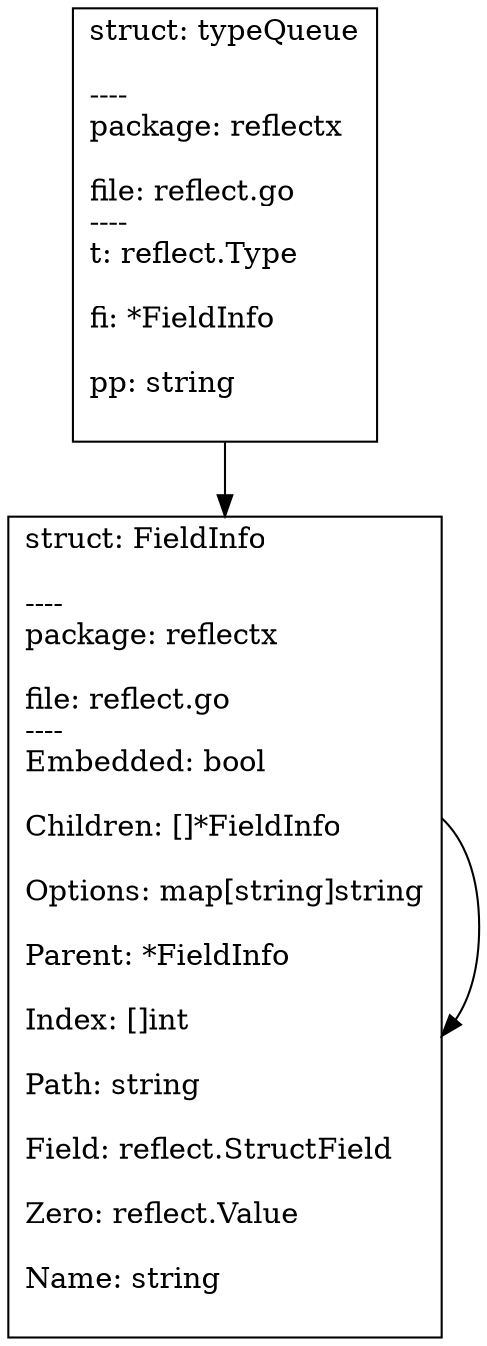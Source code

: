 digraph gph {"reflectx/typeQueue" [label="struct: typeQueue\l\n----\lpackage: reflectx\l\nfile: reflect.go\l----\lt: reflect.Type\l\nfi: *FieldInfo\l\npp: string\l\n", shape="box"];
"reflectx/FieldInfo" [label="struct: FieldInfo\l\n----\lpackage: reflectx\l\nfile: reflect.go\l----\lIndex: []int\l\nPath: string\l\nField: reflect.StructField\l\nZero: reflect.Value\l\nName: string\l\nOptions: map[string]string\l\nParent: *FieldInfo\l\nEmbedded: bool\l\nChildren: []*FieldInfo\l\n", shape="box"];
"reflectx/FieldInfo" [label="struct: FieldInfo\l\n----\lpackage: reflectx\l\nfile: reflect.go\l----\lPath: string\l\nField: reflect.StructField\l\nZero: reflect.Value\l\nName: string\l\nOptions: map[string]string\l\nParent: *FieldInfo\l\nIndex: []int\l\nChildren: []*FieldInfo\l\nEmbedded: bool\l\n", shape="box"];
"reflectx/FieldInfo" [label="struct: FieldInfo\l\n----\lpackage: reflectx\l\nfile: reflect.go\l----\lZero: reflect.Value\l\nName: string\l\nOptions: map[string]string\l\nParent: *FieldInfo\l\nIndex: []int\l\nPath: string\l\nField: reflect.StructField\l\nEmbedded: bool\l\nChildren: []*FieldInfo\l\n", shape="box"];
"reflectx/FieldInfo" [label="struct: FieldInfo\l\n----\lpackage: reflectx\l\nfile: reflect.go\l----\lParent: *FieldInfo\l\nIndex: []int\l\nPath: string\l\nField: reflect.StructField\l\nZero: reflect.Value\l\nName: string\l\nOptions: map[string]string\l\nEmbedded: bool\l\nChildren: []*FieldInfo\l\n", shape="box"];
"reflectx/FieldInfo" [label="struct: FieldInfo\l\n----\lpackage: reflectx\l\nfile: reflect.go\l----\lZero: reflect.Value\l\nName: string\l\nOptions: map[string]string\l\nParent: *FieldInfo\l\nIndex: []int\l\nPath: string\l\nField: reflect.StructField\l\nEmbedded: bool\l\nChildren: []*FieldInfo\l\n", shape="box"];
"reflectx/FieldInfo" [label="struct: FieldInfo\l\n----\lpackage: reflectx\l\nfile: reflect.go\l----\lEmbedded: bool\l\nChildren: []*FieldInfo\l\nName: string\l\nOptions: map[string]string\l\nParent: *FieldInfo\l\nIndex: []int\l\nPath: string\l\nField: reflect.StructField\l\nZero: reflect.Value\l\n", shape="box"];
"reflectx/FieldInfo" [label="struct: FieldInfo\l\n----\lpackage: reflectx\l\nfile: reflect.go\l----\lEmbedded: bool\l\nChildren: []*FieldInfo\l\nIndex: []int\l\nPath: string\l\nField: reflect.StructField\l\nZero: reflect.Value\l\nName: string\l\nOptions: map[string]string\l\nParent: *FieldInfo\l\n", shape="box"];
"reflectx/FieldInfo" [label="struct: FieldInfo\l\n----\lpackage: reflectx\l\nfile: reflect.go\l----\lEmbedded: bool\l\nChildren: []*FieldInfo\l\nZero: reflect.Value\l\nName: string\l\nOptions: map[string]string\l\nParent: *FieldInfo\l\nIndex: []int\l\nPath: string\l\nField: reflect.StructField\l\n", shape="box"];
"reflectx/FieldInfo" [label="struct: FieldInfo\l\n----\lpackage: reflectx\l\nfile: reflect.go\l----\lChildren: []*FieldInfo\l\nEmbedded: bool\l\nPath: string\l\nField: reflect.StructField\l\nZero: reflect.Value\l\nName: string\l\nOptions: map[string]string\l\nParent: *FieldInfo\l\nIndex: []int\l\n", shape="box"];
"reflectx/FieldInfo" [label="struct: FieldInfo\l\n----\lpackage: reflectx\l\nfile: reflect.go\l----\lIndex: []int\l\nPath: string\l\nField: reflect.StructField\l\nZero: reflect.Value\l\nName: string\l\nOptions: map[string]string\l\nParent: *FieldInfo\l\nEmbedded: bool\l\nChildren: []*FieldInfo\l\n", shape="box"];
"reflectx/FieldInfo" [label="struct: FieldInfo\l\n----\lpackage: reflectx\l\nfile: reflect.go\l----\lOptions: map[string]string\l\nParent: *FieldInfo\l\nIndex: []int\l\nPath: string\l\nField: reflect.StructField\l\nZero: reflect.Value\l\nName: string\l\nEmbedded: bool\l\nChildren: []*FieldInfo\l\n", shape="box"];
"reflectx/FieldInfo" [label="struct: FieldInfo\l\n----\lpackage: reflectx\l\nfile: reflect.go\l----\lParent: *FieldInfo\l\nIndex: []int\l\nPath: string\l\nField: reflect.StructField\l\nZero: reflect.Value\l\nName: string\l\nOptions: map[string]string\l\nEmbedded: bool\l\nChildren: []*FieldInfo\l\n", shape="box"];
"reflectx/FieldInfo" [label="struct: FieldInfo\l\n----\lpackage: reflectx\l\nfile: reflect.go\l----\lParent: *FieldInfo\l\nIndex: []int\l\nPath: string\l\nField: reflect.StructField\l\nZero: reflect.Value\l\nName: string\l\nOptions: map[string]string\l\nEmbedded: bool\l\nChildren: []*FieldInfo\l\n", shape="box"];
"reflectx/FieldInfo" [label="struct: FieldInfo\l\n----\lpackage: reflectx\l\nfile: reflect.go\l----\lZero: reflect.Value\l\nName: string\l\nOptions: map[string]string\l\nParent: *FieldInfo\l\nIndex: []int\l\nPath: string\l\nField: reflect.StructField\l\nEmbedded: bool\l\nChildren: []*FieldInfo\l\n", shape="box"];
"reflectx/FieldInfo" [label="struct: FieldInfo\l\n----\lpackage: reflectx\l\nfile: reflect.go\l----\lChildren: []*FieldInfo\l\nEmbedded: bool\l\nPath: string\l\nField: reflect.StructField\l\nZero: reflect.Value\l\nName: string\l\nOptions: map[string]string\l\nParent: *FieldInfo\l\nIndex: []int\l\n", shape="box"];
"reflectx/FieldInfo" [label="struct: FieldInfo\l\n----\lpackage: reflectx\l\nfile: reflect.go\l----\lEmbedded: bool\l\nChildren: []*FieldInfo\l\nField: reflect.StructField\l\nZero: reflect.Value\l\nName: string\l\nOptions: map[string]string\l\nParent: *FieldInfo\l\nIndex: []int\l\nPath: string\l\n", shape="box"];
"reflectx/FieldInfo" [label="struct: FieldInfo\l\n----\lpackage: reflectx\l\nfile: reflect.go\l----\lEmbedded: bool\l\nChildren: []*FieldInfo\l\nOptions: map[string]string\l\nParent: *FieldInfo\l\nIndex: []int\l\nPath: string\l\nField: reflect.StructField\l\nZero: reflect.Value\l\nName: string\l\n", shape="box"];
"reflectx/FieldInfo" [label="struct: FieldInfo\l\n----\lpackage: reflectx\l\nfile: reflect.go\l----\lEmbedded: bool\l\nChildren: []*FieldInfo\l\nField: reflect.StructField\l\nZero: reflect.Value\l\nName: string\l\nOptions: map[string]string\l\nParent: *FieldInfo\l\nIndex: []int\l\nPath: string\l\n", shape="box"];
"reflectx/FieldInfo" [label="struct: FieldInfo\l\n----\lpackage: reflectx\l\nfile: reflect.go\l----\lName: string\l\nOptions: map[string]string\l\nParent: *FieldInfo\l\nIndex: []int\l\nPath: string\l\nField: reflect.StructField\l\nZero: reflect.Value\l\nEmbedded: bool\l\nChildren: []*FieldInfo\l\n", shape="box"];
"reflectx/FieldInfo" [label="struct: FieldInfo\l\n----\lpackage: reflectx\l\nfile: reflect.go\l----\lField: reflect.StructField\l\nZero: reflect.Value\l\nName: string\l\nOptions: map[string]string\l\nParent: *FieldInfo\l\nIndex: []int\l\nPath: string\l\nEmbedded: bool\l\nChildren: []*FieldInfo\l\n", shape="box"];
"reflectx/FieldInfo" [label="struct: FieldInfo\l\n----\lpackage: reflectx\l\nfile: reflect.go\l----\lEmbedded: bool\l\nChildren: []*FieldInfo\l\nIndex: []int\l\nPath: string\l\nField: reflect.StructField\l\nZero: reflect.Value\l\nName: string\l\nOptions: map[string]string\l\nParent: *FieldInfo\l\n", shape="box"];
"reflectx/FieldInfo" [label="struct: FieldInfo\l\n----\lpackage: reflectx\l\nfile: reflect.go\l----\lChildren: []*FieldInfo\l\nEmbedded: bool\l\nPath: string\l\nField: reflect.StructField\l\nZero: reflect.Value\l\nName: string\l\nOptions: map[string]string\l\nParent: *FieldInfo\l\nIndex: []int\l\n", shape="box"];
"reflectx/FieldInfo" [label="struct: FieldInfo\l\n----\lpackage: reflectx\l\nfile: reflect.go\l----\lParent: *FieldInfo\l\nIndex: []int\l\nPath: string\l\nField: reflect.StructField\l\nZero: reflect.Value\l\nName: string\l\nOptions: map[string]string\l\nEmbedded: bool\l\nChildren: []*FieldInfo\l\n", shape="box"];
"reflectx/FieldInfo" [label="struct: FieldInfo\l\n----\lpackage: reflectx\l\nfile: reflect.go\l----\lChildren: []*FieldInfo\l\nEmbedded: bool\l\nPath: string\l\nField: reflect.StructField\l\nZero: reflect.Value\l\nName: string\l\nOptions: map[string]string\l\nParent: *FieldInfo\l\nIndex: []int\l\n", shape="box"];
"reflectx/FieldInfo" [label="struct: FieldInfo\l\n----\lpackage: reflectx\l\nfile: reflect.go\l----\lEmbedded: bool\l\nChildren: []*FieldInfo\l\nIndex: []int\l\nPath: string\l\nField: reflect.StructField\l\nZero: reflect.Value\l\nName: string\l\nOptions: map[string]string\l\nParent: *FieldInfo\l\n", shape="box"];
"reflectx/FieldInfo" [label="struct: FieldInfo\l\n----\lpackage: reflectx\l\nfile: reflect.go\l----\lZero: reflect.Value\l\nName: string\l\nOptions: map[string]string\l\nParent: *FieldInfo\l\nIndex: []int\l\nPath: string\l\nField: reflect.StructField\l\nEmbedded: bool\l\nChildren: []*FieldInfo\l\n", shape="box"];
"reflectx/FieldInfo" [label="struct: FieldInfo\l\n----\lpackage: reflectx\l\nfile: reflect.go\l----\lIndex: []int\l\nPath: string\l\nField: reflect.StructField\l\nZero: reflect.Value\l\nName: string\l\nOptions: map[string]string\l\nParent: *FieldInfo\l\nEmbedded: bool\l\nChildren: []*FieldInfo\l\n", shape="box"];
"reflectx/FieldInfo" [label="struct: FieldInfo\l\n----\lpackage: reflectx\l\nfile: reflect.go\l----\lPath: string\l\nField: reflect.StructField\l\nZero: reflect.Value\l\nName: string\l\nOptions: map[string]string\l\nParent: *FieldInfo\l\nIndex: []int\l\nChildren: []*FieldInfo\l\nEmbedded: bool\l\n", shape="box"];
"reflectx/FieldInfo" [label="struct: FieldInfo\l\n----\lpackage: reflectx\l\nfile: reflect.go\l----\lName: string\l\nOptions: map[string]string\l\nParent: *FieldInfo\l\nIndex: []int\l\nPath: string\l\nField: reflect.StructField\l\nZero: reflect.Value\l\nEmbedded: bool\l\nChildren: []*FieldInfo\l\n", shape="box"];
"reflectx/FieldInfo" [label="struct: FieldInfo\l\n----\lpackage: reflectx\l\nfile: reflect.go\l----\lField: reflect.StructField\l\nZero: reflect.Value\l\nName: string\l\nOptions: map[string]string\l\nParent: *FieldInfo\l\nIndex: []int\l\nPath: string\l\nEmbedded: bool\l\nChildren: []*FieldInfo\l\n", shape="box"];
"reflectx/FieldInfo" [label="struct: FieldInfo\l\n----\lpackage: reflectx\l\nfile: reflect.go\l----\lOptions: map[string]string\l\nParent: *FieldInfo\l\nIndex: []int\l\nPath: string\l\nField: reflect.StructField\l\nZero: reflect.Value\l\nName: string\l\nEmbedded: bool\l\nChildren: []*FieldInfo\l\n", shape="box"];
"reflectx/FieldInfo" [label="struct: FieldInfo\l\n----\lpackage: reflectx\l\nfile: reflect.go\l----\lIndex: []int\l\nPath: string\l\nField: reflect.StructField\l\nZero: reflect.Value\l\nName: string\l\nOptions: map[string]string\l\nParent: *FieldInfo\l\nEmbedded: bool\l\nChildren: []*FieldInfo\l\n", shape="box"];
"reflectx/FieldInfo" [label="struct: FieldInfo\l\n----\lpackage: reflectx\l\nfile: reflect.go\l----\lName: string\l\nOptions: map[string]string\l\nParent: *FieldInfo\l\nIndex: []int\l\nPath: string\l\nField: reflect.StructField\l\nZero: reflect.Value\l\nEmbedded: bool\l\nChildren: []*FieldInfo\l\n", shape="box"];
"reflectx/FieldInfo" [label="struct: FieldInfo\l\n----\lpackage: reflectx\l\nfile: reflect.go\l----\lEmbedded: bool\l\nChildren: []*FieldInfo\l\nName: string\l\nOptions: map[string]string\l\nParent: *FieldInfo\l\nIndex: []int\l\nPath: string\l\nField: reflect.StructField\l\nZero: reflect.Value\l\n", shape="box"];
"reflectx/FieldInfo" [label="struct: FieldInfo\l\n----\lpackage: reflectx\l\nfile: reflect.go\l----\lIndex: []int\l\nPath: string\l\nField: reflect.StructField\l\nZero: reflect.Value\l\nName: string\l\nOptions: map[string]string\l\nParent: *FieldInfo\l\nEmbedded: bool\l\nChildren: []*FieldInfo\l\n", shape="box"];
"reflectx/FieldInfo" [label="struct: FieldInfo\l\n----\lpackage: reflectx\l\nfile: reflect.go\l----\lEmbedded: bool\l\nChildren: []*FieldInfo\l\nOptions: map[string]string\l\nParent: *FieldInfo\l\nIndex: []int\l\nPath: string\l\nField: reflect.StructField\l\nZero: reflect.Value\l\nName: string\l\n", shape="box"];
"reflectx/FieldInfo" [label="struct: FieldInfo\l\n----\lpackage: reflectx\l\nfile: reflect.go\l----\lPath: string\l\nField: reflect.StructField\l\nZero: reflect.Value\l\nName: string\l\nOptions: map[string]string\l\nParent: *FieldInfo\l\nIndex: []int\l\nChildren: []*FieldInfo\l\nEmbedded: bool\l\n", shape="box"];
"reflectx/FieldInfo" [label="struct: FieldInfo\l\n----\lpackage: reflectx\l\nfile: reflect.go\l----\lEmbedded: bool\l\nChildren: []*FieldInfo\l\nField: reflect.StructField\l\nZero: reflect.Value\l\nName: string\l\nOptions: map[string]string\l\nParent: *FieldInfo\l\nIndex: []int\l\nPath: string\l\n", shape="box"];
"reflectx/FieldInfo" [label="struct: FieldInfo\l\n----\lpackage: reflectx\l\nfile: reflect.go\l----\lField: reflect.StructField\l\nZero: reflect.Value\l\nName: string\l\nOptions: map[string]string\l\nParent: *FieldInfo\l\nIndex: []int\l\nPath: string\l\nEmbedded: bool\l\nChildren: []*FieldInfo\l\n", shape="box"];
"reflectx/FieldInfo" [label="struct: FieldInfo\l\n----\lpackage: reflectx\l\nfile: reflect.go\l----\lEmbedded: bool\l\nChildren: []*FieldInfo\l\nIndex: []int\l\nPath: string\l\nField: reflect.StructField\l\nZero: reflect.Value\l\nName: string\l\nOptions: map[string]string\l\nParent: *FieldInfo\l\n", shape="box"];
"reflectx/FieldInfo" [label="struct: FieldInfo\l\n----\lpackage: reflectx\l\nfile: reflect.go\l----\lEmbedded: bool\l\nChildren: []*FieldInfo\l\nParent: *FieldInfo\l\nIndex: []int\l\nPath: string\l\nField: reflect.StructField\l\nZero: reflect.Value\l\nName: string\l\nOptions: map[string]string\l\n", shape="box"];
"reflectx/FieldInfo" [label="struct: FieldInfo\l\n----\lpackage: reflectx\l\nfile: reflect.go\l----\lEmbedded: bool\l\nChildren: []*FieldInfo\l\nIndex: []int\l\nPath: string\l\nField: reflect.StructField\l\nZero: reflect.Value\l\nName: string\l\nOptions: map[string]string\l\nParent: *FieldInfo\l\n", shape="box"];
"reflectx/FieldInfo" [label="struct: FieldInfo\l\n----\lpackage: reflectx\l\nfile: reflect.go\l----\lEmbedded: bool\l\nChildren: []*FieldInfo\l\nIndex: []int\l\nPath: string\l\nField: reflect.StructField\l\nZero: reflect.Value\l\nName: string\l\nOptions: map[string]string\l\nParent: *FieldInfo\l\n", shape="box"];
"reflectx/FieldInfo" [label="struct: FieldInfo\l\n----\lpackage: reflectx\l\nfile: reflect.go\l----\lField: reflect.StructField\l\nZero: reflect.Value\l\nName: string\l\nOptions: map[string]string\l\nParent: *FieldInfo\l\nIndex: []int\l\nPath: string\l\nEmbedded: bool\l\nChildren: []*FieldInfo\l\n", shape="box"];
"reflectx/FieldInfo" [label="struct: FieldInfo\l\n----\lpackage: reflectx\l\nfile: reflect.go\l----\lParent: *FieldInfo\l\nIndex: []int\l\nPath: string\l\nField: reflect.StructField\l\nZero: reflect.Value\l\nName: string\l\nOptions: map[string]string\l\nEmbedded: bool\l\nChildren: []*FieldInfo\l\n", shape="box"];
"reflectx/FieldInfo" [label="struct: FieldInfo\l\n----\lpackage: reflectx\l\nfile: reflect.go\l----\lEmbedded: bool\l\nChildren: []*FieldInfo\l\nIndex: []int\l\nPath: string\l\nField: reflect.StructField\l\nZero: reflect.Value\l\nName: string\l\nOptions: map[string]string\l\nParent: *FieldInfo\l\n", shape="box"];
"reflectx/FieldInfo" [label="struct: FieldInfo\l\n----\lpackage: reflectx\l\nfile: reflect.go\l----\lEmbedded: bool\l\nChildren: []*FieldInfo\l\nParent: *FieldInfo\l\nIndex: []int\l\nPath: string\l\nField: reflect.StructField\l\nZero: reflect.Value\l\nName: string\l\nOptions: map[string]string\l\n", shape="box"];
"reflectx/FieldInfo" [label="struct: FieldInfo\l\n----\lpackage: reflectx\l\nfile: reflect.go\l----\lField: reflect.StructField\l\nZero: reflect.Value\l\nName: string\l\nOptions: map[string]string\l\nParent: *FieldInfo\l\nIndex: []int\l\nPath: string\l\nEmbedded: bool\l\nChildren: []*FieldInfo\l\n", shape="box"];
"reflectx/FieldInfo" [label="struct: FieldInfo\l\n----\lpackage: reflectx\l\nfile: reflect.go\l----\lEmbedded: bool\l\nChildren: []*FieldInfo\l\nIndex: []int\l\nPath: string\l\nField: reflect.StructField\l\nZero: reflect.Value\l\nName: string\l\nOptions: map[string]string\l\nParent: *FieldInfo\l\n", shape="box"];
"reflectx/FieldInfo" [label="struct: FieldInfo\l\n----\lpackage: reflectx\l\nfile: reflect.go\l----\lEmbedded: bool\l\nChildren: []*FieldInfo\l\nIndex: []int\l\nPath: string\l\nField: reflect.StructField\l\nZero: reflect.Value\l\nName: string\l\nOptions: map[string]string\l\nParent: *FieldInfo\l\n", shape="box"];
"reflectx/FieldInfo" [label="struct: FieldInfo\l\n----\lpackage: reflectx\l\nfile: reflect.go\l----\lChildren: []*FieldInfo\l\nEmbedded: bool\l\nPath: string\l\nField: reflect.StructField\l\nZero: reflect.Value\l\nName: string\l\nOptions: map[string]string\l\nParent: *FieldInfo\l\nIndex: []int\l\n", shape="box"];
"reflectx/FieldInfo" [label="struct: FieldInfo\l\n----\lpackage: reflectx\l\nfile: reflect.go\l----\lIndex: []int\l\nPath: string\l\nField: reflect.StructField\l\nZero: reflect.Value\l\nName: string\l\nOptions: map[string]string\l\nParent: *FieldInfo\l\nEmbedded: bool\l\nChildren: []*FieldInfo\l\n", shape="box"];
"reflectx/FieldInfo" [label="struct: FieldInfo\l\n----\lpackage: reflectx\l\nfile: reflect.go\l----\lName: string\l\nOptions: map[string]string\l\nParent: *FieldInfo\l\nIndex: []int\l\nPath: string\l\nField: reflect.StructField\l\nZero: reflect.Value\l\nEmbedded: bool\l\nChildren: []*FieldInfo\l\n", shape="box"];
"reflectx/FieldInfo" [label="struct: FieldInfo\l\n----\lpackage: reflectx\l\nfile: reflect.go\l----\lEmbedded: bool\l\nChildren: []*FieldInfo\l\nZero: reflect.Value\l\nName: string\l\nOptions: map[string]string\l\nParent: *FieldInfo\l\nIndex: []int\l\nPath: string\l\nField: reflect.StructField\l\n", shape="box"];
"reflectx/FieldInfo" [label="struct: FieldInfo\l\n----\lpackage: reflectx\l\nfile: reflect.go\l----\lEmbedded: bool\l\nChildren: []*FieldInfo\l\nName: string\l\nOptions: map[string]string\l\nParent: *FieldInfo\l\nIndex: []int\l\nPath: string\l\nField: reflect.StructField\l\nZero: reflect.Value\l\n", shape="box"];
"reflectx/FieldInfo" [label="struct: FieldInfo\l\n----\lpackage: reflectx\l\nfile: reflect.go\l----\lOptions: map[string]string\l\nParent: *FieldInfo\l\nIndex: []int\l\nPath: string\l\nField: reflect.StructField\l\nZero: reflect.Value\l\nName: string\l\nEmbedded: bool\l\nChildren: []*FieldInfo\l\n", shape="box"];
"reflectx/FieldInfo" [label="struct: FieldInfo\l\n----\lpackage: reflectx\l\nfile: reflect.go\l----\lParent: *FieldInfo\l\nIndex: []int\l\nPath: string\l\nField: reflect.StructField\l\nZero: reflect.Value\l\nName: string\l\nOptions: map[string]string\l\nEmbedded: bool\l\nChildren: []*FieldInfo\l\n", shape="box"];
"reflectx/FieldInfo" [label="struct: FieldInfo\l\n----\lpackage: reflectx\l\nfile: reflect.go\l----\lEmbedded: bool\l\nChildren: []*FieldInfo\l\nField: reflect.StructField\l\nZero: reflect.Value\l\nName: string\l\nOptions: map[string]string\l\nParent: *FieldInfo\l\nIndex: []int\l\nPath: string\l\n", shape="box"];
"reflectx/FieldInfo" [label="struct: FieldInfo\l\n----\lpackage: reflectx\l\nfile: reflect.go\l----\lIndex: []int\l\nPath: string\l\nField: reflect.StructField\l\nZero: reflect.Value\l\nName: string\l\nOptions: map[string]string\l\nParent: *FieldInfo\l\nEmbedded: bool\l\nChildren: []*FieldInfo\l\n", shape="box"];
"reflectx/FieldInfo" [label="struct: FieldInfo\l\n----\lpackage: reflectx\l\nfile: reflect.go\l----\lEmbedded: bool\l\nChildren: []*FieldInfo\l\nIndex: []int\l\nPath: string\l\nField: reflect.StructField\l\nZero: reflect.Value\l\nName: string\l\nOptions: map[string]string\l\nParent: *FieldInfo\l\n", shape="box"];
"reflectx/FieldInfo" [label="struct: FieldInfo\l\n----\lpackage: reflectx\l\nfile: reflect.go\l----\lChildren: []*FieldInfo\l\nEmbedded: bool\l\nPath: string\l\nField: reflect.StructField\l\nZero: reflect.Value\l\nName: string\l\nOptions: map[string]string\l\nParent: *FieldInfo\l\nIndex: []int\l\n", shape="box"];
"reflectx/FieldInfo" [label="struct: FieldInfo\l\n----\lpackage: reflectx\l\nfile: reflect.go\l----\lEmbedded: bool\l\nChildren: []*FieldInfo\l\nOptions: map[string]string\l\nParent: *FieldInfo\l\nIndex: []int\l\nPath: string\l\nField: reflect.StructField\l\nZero: reflect.Value\l\nName: string\l\n", shape="box"];
"reflectx/FieldInfo" [label="struct: FieldInfo\l\n----\lpackage: reflectx\l\nfile: reflect.go\l----\lParent: *FieldInfo\l\nIndex: []int\l\nPath: string\l\nField: reflect.StructField\l\nZero: reflect.Value\l\nName: string\l\nOptions: map[string]string\l\nEmbedded: bool\l\nChildren: []*FieldInfo\l\n", shape="box"];
"reflectx/FieldInfo" [label="struct: FieldInfo\l\n----\lpackage: reflectx\l\nfile: reflect.go\l----\lEmbedded: bool\l\nChildren: []*FieldInfo\l\nOptions: map[string]string\l\nParent: *FieldInfo\l\nIndex: []int\l\nPath: string\l\nField: reflect.StructField\l\nZero: reflect.Value\l\nName: string\l\n", shape="box"];
"reflectx/FieldInfo" [label="struct: FieldInfo\l\n----\lpackage: reflectx\l\nfile: reflect.go\l----\lEmbedded: bool\l\nChildren: []*FieldInfo\l\nZero: reflect.Value\l\nName: string\l\nOptions: map[string]string\l\nParent: *FieldInfo\l\nIndex: []int\l\nPath: string\l\nField: reflect.StructField\l\n", shape="box"];
"reflectx/FieldInfo" [label="struct: FieldInfo\l\n----\lpackage: reflectx\l\nfile: reflect.go\l----\lEmbedded: bool\l\nChildren: []*FieldInfo\l\nParent: *FieldInfo\l\nIndex: []int\l\nPath: string\l\nField: reflect.StructField\l\nZero: reflect.Value\l\nName: string\l\nOptions: map[string]string\l\n", shape="box"];
"reflectx/FieldInfo" [label="struct: FieldInfo\l\n----\lpackage: reflectx\l\nfile: reflect.go\l----\lIndex: []int\l\nPath: string\l\nField: reflect.StructField\l\nZero: reflect.Value\l\nName: string\l\nOptions: map[string]string\l\nParent: *FieldInfo\l\nEmbedded: bool\l\nChildren: []*FieldInfo\l\n", shape="box"];
"reflectx/FieldInfo" [label="struct: FieldInfo\l\n----\lpackage: reflectx\l\nfile: reflect.go\l----\lOptions: map[string]string\l\nParent: *FieldInfo\l\nIndex: []int\l\nPath: string\l\nField: reflect.StructField\l\nZero: reflect.Value\l\nName: string\l\nEmbedded: bool\l\nChildren: []*FieldInfo\l\n", shape="box"];
"reflectx/FieldInfo" [label="struct: FieldInfo\l\n----\lpackage: reflectx\l\nfile: reflect.go\l----\lChildren: []*FieldInfo\l\nEmbedded: bool\l\nPath: string\l\nField: reflect.StructField\l\nZero: reflect.Value\l\nName: string\l\nOptions: map[string]string\l\nParent: *FieldInfo\l\nIndex: []int\l\n", shape="box"];
"reflectx/FieldInfo" [label="struct: FieldInfo\l\n----\lpackage: reflectx\l\nfile: reflect.go\l----\lOptions: map[string]string\l\nParent: *FieldInfo\l\nIndex: []int\l\nPath: string\l\nField: reflect.StructField\l\nZero: reflect.Value\l\nName: string\l\nEmbedded: bool\l\nChildren: []*FieldInfo\l\n", shape="box"];
"reflectx/FieldInfo" [label="struct: FieldInfo\l\n----\lpackage: reflectx\l\nfile: reflect.go\l----\lEmbedded: bool\l\nChildren: []*FieldInfo\l\nField: reflect.StructField\l\nZero: reflect.Value\l\nName: string\l\nOptions: map[string]string\l\nParent: *FieldInfo\l\nIndex: []int\l\nPath: string\l\n", shape="box"];
"reflectx/FieldInfo" [label="struct: FieldInfo\l\n----\lpackage: reflectx\l\nfile: reflect.go\l----\lName: string\l\nOptions: map[string]string\l\nParent: *FieldInfo\l\nIndex: []int\l\nPath: string\l\nField: reflect.StructField\l\nZero: reflect.Value\l\nEmbedded: bool\l\nChildren: []*FieldInfo\l\n", shape="box"];
"reflectx/FieldInfo" [label="struct: FieldInfo\l\n----\lpackage: reflectx\l\nfile: reflect.go\l----\lEmbedded: bool\l\nChildren: []*FieldInfo\l\nZero: reflect.Value\l\nName: string\l\nOptions: map[string]string\l\nParent: *FieldInfo\l\nIndex: []int\l\nPath: string\l\nField: reflect.StructField\l\n", shape="box"];
"reflectx/FieldInfo" [label="struct: FieldInfo\l\n----\lpackage: reflectx\l\nfile: reflect.go\l----\lEmbedded: bool\l\nChildren: []*FieldInfo\l\nZero: reflect.Value\l\nName: string\l\nOptions: map[string]string\l\nParent: *FieldInfo\l\nIndex: []int\l\nPath: string\l\nField: reflect.StructField\l\n", shape="box"];
"reflectx/FieldInfo" [label="struct: FieldInfo\l\n----\lpackage: reflectx\l\nfile: reflect.go\l----\lPath: string\l\nField: reflect.StructField\l\nZero: reflect.Value\l\nName: string\l\nOptions: map[string]string\l\nParent: *FieldInfo\l\nIndex: []int\l\nChildren: []*FieldInfo\l\nEmbedded: bool\l\n", shape="box"];
"reflectx/FieldInfo" [label="struct: FieldInfo\l\n----\lpackage: reflectx\l\nfile: reflect.go\l----\lZero: reflect.Value\l\nName: string\l\nOptions: map[string]string\l\nParent: *FieldInfo\l\nIndex: []int\l\nPath: string\l\nField: reflect.StructField\l\nEmbedded: bool\l\nChildren: []*FieldInfo\l\n", shape="box"];
"reflectx/FieldInfo" [label="struct: FieldInfo\l\n----\lpackage: reflectx\l\nfile: reflect.go\l----\lOptions: map[string]string\l\nParent: *FieldInfo\l\nIndex: []int\l\nPath: string\l\nField: reflect.StructField\l\nZero: reflect.Value\l\nName: string\l\nEmbedded: bool\l\nChildren: []*FieldInfo\l\n", shape="box"];
"reflectx/FieldInfo" [label="struct: FieldInfo\l\n----\lpackage: reflectx\l\nfile: reflect.go\l----\lEmbedded: bool\l\nChildren: []*FieldInfo\l\nZero: reflect.Value\l\nName: string\l\nOptions: map[string]string\l\nParent: *FieldInfo\l\nIndex: []int\l\nPath: string\l\nField: reflect.StructField\l\n", shape="box"];
"reflectx/FieldInfo" [label="struct: FieldInfo\l\n----\lpackage: reflectx\l\nfile: reflect.go\l----\lName: string\l\nOptions: map[string]string\l\nParent: *FieldInfo\l\nIndex: []int\l\nPath: string\l\nField: reflect.StructField\l\nZero: reflect.Value\l\nEmbedded: bool\l\nChildren: []*FieldInfo\l\n", shape="box"];
"reflectx/FieldInfo" [label="struct: FieldInfo\l\n----\lpackage: reflectx\l\nfile: reflect.go\l----\lEmbedded: bool\l\nChildren: []*FieldInfo\l\nIndex: []int\l\nPath: string\l\nField: reflect.StructField\l\nZero: reflect.Value\l\nName: string\l\nOptions: map[string]string\l\nParent: *FieldInfo\l\n", shape="box"];
"reflectx/FieldInfo" [label="struct: FieldInfo\l\n----\lpackage: reflectx\l\nfile: reflect.go\l----\lIndex: []int\l\nPath: string\l\nField: reflect.StructField\l\nZero: reflect.Value\l\nName: string\l\nOptions: map[string]string\l\nParent: *FieldInfo\l\nEmbedded: bool\l\nChildren: []*FieldInfo\l\n", shape="box"];
"reflectx/FieldInfo" [label="struct: FieldInfo\l\n----\lpackage: reflectx\l\nfile: reflect.go\l----\lName: string\l\nOptions: map[string]string\l\nParent: *FieldInfo\l\nIndex: []int\l\nPath: string\l\nField: reflect.StructField\l\nZero: reflect.Value\l\nEmbedded: bool\l\nChildren: []*FieldInfo\l\n", shape="box"];
"reflectx/FieldInfo" [label="struct: FieldInfo\l\n----\lpackage: reflectx\l\nfile: reflect.go\l----\lEmbedded: bool\l\nChildren: []*FieldInfo\l\nOptions: map[string]string\l\nParent: *FieldInfo\l\nIndex: []int\l\nPath: string\l\nField: reflect.StructField\l\nZero: reflect.Value\l\nName: string\l\n", shape="box"];
"reflectx/FieldInfo" [label="struct: FieldInfo\l\n----\lpackage: reflectx\l\nfile: reflect.go\l----\lEmbedded: bool\l\nChildren: []*FieldInfo\l\nName: string\l\nOptions: map[string]string\l\nParent: *FieldInfo\l\nIndex: []int\l\nPath: string\l\nField: reflect.StructField\l\nZero: reflect.Value\l\n", shape="box"];
"reflectx/FieldInfo" [label="struct: FieldInfo\l\n----\lpackage: reflectx\l\nfile: reflect.go\l----\lParent: *FieldInfo\l\nIndex: []int\l\nPath: string\l\nField: reflect.StructField\l\nZero: reflect.Value\l\nName: string\l\nOptions: map[string]string\l\nEmbedded: bool\l\nChildren: []*FieldInfo\l\n", shape="box"];
"reflectx/FieldInfo" [label="struct: FieldInfo\l\n----\lpackage: reflectx\l\nfile: reflect.go\l----\lIndex: []int\l\nPath: string\l\nField: reflect.StructField\l\nZero: reflect.Value\l\nName: string\l\nOptions: map[string]string\l\nParent: *FieldInfo\l\nEmbedded: bool\l\nChildren: []*FieldInfo\l\n", shape="box"];
"reflectx/FieldInfo" [label="struct: FieldInfo\l\n----\lpackage: reflectx\l\nfile: reflect.go\l----\lEmbedded: bool\l\nChildren: []*FieldInfo\l\nField: reflect.StructField\l\nZero: reflect.Value\l\nName: string\l\nOptions: map[string]string\l\nParent: *FieldInfo\l\nIndex: []int\l\nPath: string\l\n", shape="box"];
"reflectx/FieldInfo" [label="struct: FieldInfo\l\n----\lpackage: reflectx\l\nfile: reflect.go\l----\lChildren: []*FieldInfo\l\nEmbedded: bool\l\nPath: string\l\nField: reflect.StructField\l\nZero: reflect.Value\l\nName: string\l\nOptions: map[string]string\l\nParent: *FieldInfo\l\nIndex: []int\l\n", shape="box"];
"reflectx/FieldInfo" [label="struct: FieldInfo\l\n----\lpackage: reflectx\l\nfile: reflect.go\l----\lOptions: map[string]string\l\nParent: *FieldInfo\l\nIndex: []int\l\nPath: string\l\nField: reflect.StructField\l\nZero: reflect.Value\l\nName: string\l\nEmbedded: bool\l\nChildren: []*FieldInfo\l\n", shape="box"];
"reflectx/FieldInfo" [label="struct: FieldInfo\l\n----\lpackage: reflectx\l\nfile: reflect.go\l----\lParent: *FieldInfo\l\nIndex: []int\l\nPath: string\l\nField: reflect.StructField\l\nZero: reflect.Value\l\nName: string\l\nOptions: map[string]string\l\nEmbedded: bool\l\nChildren: []*FieldInfo\l\n", shape="box"];
"reflectx/FieldInfo" [label="struct: FieldInfo\l\n----\lpackage: reflectx\l\nfile: reflect.go\l----\lPath: string\l\nField: reflect.StructField\l\nZero: reflect.Value\l\nName: string\l\nOptions: map[string]string\l\nParent: *FieldInfo\l\nIndex: []int\l\nChildren: []*FieldInfo\l\nEmbedded: bool\l\n", shape="box"];
"reflectx/FieldInfo" [label="struct: FieldInfo\l\n----\lpackage: reflectx\l\nfile: reflect.go\l----\lEmbedded: bool\l\nChildren: []*FieldInfo\l\nName: string\l\nOptions: map[string]string\l\nParent: *FieldInfo\l\nIndex: []int\l\nPath: string\l\nField: reflect.StructField\l\nZero: reflect.Value\l\n", shape="box"];
"reflectx/FieldInfo" [label="struct: FieldInfo\l\n----\lpackage: reflectx\l\nfile: reflect.go\l----\lEmbedded: bool\l\nChildren: []*FieldInfo\l\nOptions: map[string]string\l\nParent: *FieldInfo\l\nIndex: []int\l\nPath: string\l\nField: reflect.StructField\l\nZero: reflect.Value\l\nName: string\l\n", shape="box"];
"reflectx/FieldInfo" [label="struct: FieldInfo\l\n----\lpackage: reflectx\l\nfile: reflect.go\l----\lEmbedded: bool\l\nChildren: []*FieldInfo\l\nName: string\l\nOptions: map[string]string\l\nParent: *FieldInfo\l\nIndex: []int\l\nPath: string\l\nField: reflect.StructField\l\nZero: reflect.Value\l\n", shape="box"];
"reflectx/FieldInfo" [label="struct: FieldInfo\l\n----\lpackage: reflectx\l\nfile: reflect.go\l----\lField: reflect.StructField\l\nZero: reflect.Value\l\nName: string\l\nOptions: map[string]string\l\nParent: *FieldInfo\l\nIndex: []int\l\nPath: string\l\nEmbedded: bool\l\nChildren: []*FieldInfo\l\n", shape="box"];
"reflectx/FieldInfo" [label="struct: FieldInfo\l\n----\lpackage: reflectx\l\nfile: reflect.go\l----\lIndex: []int\l\nPath: string\l\nField: reflect.StructField\l\nZero: reflect.Value\l\nName: string\l\nOptions: map[string]string\l\nParent: *FieldInfo\l\nEmbedded: bool\l\nChildren: []*FieldInfo\l\n", shape="box"];
"reflectx/FieldInfo" [label="struct: FieldInfo\l\n----\lpackage: reflectx\l\nfile: reflect.go\l----\lZero: reflect.Value\l\nName: string\l\nOptions: map[string]string\l\nParent: *FieldInfo\l\nIndex: []int\l\nPath: string\l\nField: reflect.StructField\l\nEmbedded: bool\l\nChildren: []*FieldInfo\l\n", shape="box"];
"reflectx/FieldInfo" [label="struct: FieldInfo\l\n----\lpackage: reflectx\l\nfile: reflect.go\l----\lEmbedded: bool\l\nChildren: []*FieldInfo\l\nIndex: []int\l\nPath: string\l\nField: reflect.StructField\l\nZero: reflect.Value\l\nName: string\l\nOptions: map[string]string\l\nParent: *FieldInfo\l\n", shape="box"];
"reflectx/FieldInfo" [label="struct: FieldInfo\l\n----\lpackage: reflectx\l\nfile: reflect.go\l----\lChildren: []*FieldInfo\l\nEmbedded: bool\l\nPath: string\l\nField: reflect.StructField\l\nZero: reflect.Value\l\nName: string\l\nOptions: map[string]string\l\nParent: *FieldInfo\l\nIndex: []int\l\n", shape="box"];
"reflectx/FieldInfo" [label="struct: FieldInfo\l\n----\lpackage: reflectx\l\nfile: reflect.go\l----\lZero: reflect.Value\l\nName: string\l\nOptions: map[string]string\l\nParent: *FieldInfo\l\nIndex: []int\l\nPath: string\l\nField: reflect.StructField\l\nEmbedded: bool\l\nChildren: []*FieldInfo\l\n", shape="box"];
"reflectx/FieldInfo" [label="struct: FieldInfo\l\n----\lpackage: reflectx\l\nfile: reflect.go\l----\lEmbedded: bool\l\nChildren: []*FieldInfo\l\nIndex: []int\l\nPath: string\l\nField: reflect.StructField\l\nZero: reflect.Value\l\nName: string\l\nOptions: map[string]string\l\nParent: *FieldInfo\l\n", shape="box"];
"reflectx/FieldInfo" [label="struct: FieldInfo\l\n----\lpackage: reflectx\l\nfile: reflect.go\l----\lChildren: []*FieldInfo\l\nEmbedded: bool\l\nPath: string\l\nField: reflect.StructField\l\nZero: reflect.Value\l\nName: string\l\nOptions: map[string]string\l\nParent: *FieldInfo\l\nIndex: []int\l\n", shape="box"];
"reflectx/FieldInfo" [label="struct: FieldInfo\l\n----\lpackage: reflectx\l\nfile: reflect.go\l----\lEmbedded: bool\l\nChildren: []*FieldInfo\l\nZero: reflect.Value\l\nName: string\l\nOptions: map[string]string\l\nParent: *FieldInfo\l\nIndex: []int\l\nPath: string\l\nField: reflect.StructField\l\n", shape="box"];
"reflectx/FieldInfo" [label="struct: FieldInfo\l\n----\lpackage: reflectx\l\nfile: reflect.go\l----\lEmbedded: bool\l\nChildren: []*FieldInfo\l\nZero: reflect.Value\l\nName: string\l\nOptions: map[string]string\l\nParent: *FieldInfo\l\nIndex: []int\l\nPath: string\l\nField: reflect.StructField\l\n", shape="box"];
"reflectx/FieldInfo" [label="struct: FieldInfo\l\n----\lpackage: reflectx\l\nfile: reflect.go\l----\lZero: reflect.Value\l\nName: string\l\nOptions: map[string]string\l\nParent: *FieldInfo\l\nIndex: []int\l\nPath: string\l\nField: reflect.StructField\l\nEmbedded: bool\l\nChildren: []*FieldInfo\l\n", shape="box"];
"reflectx/FieldInfo" [label="struct: FieldInfo\l\n----\lpackage: reflectx\l\nfile: reflect.go\l----\lEmbedded: bool\l\nChildren: []*FieldInfo\l\nIndex: []int\l\nPath: string\l\nField: reflect.StructField\l\nZero: reflect.Value\l\nName: string\l\nOptions: map[string]string\l\nParent: *FieldInfo\l\n", shape="box"];
"reflectx/FieldInfo" [label="struct: FieldInfo\l\n----\lpackage: reflectx\l\nfile: reflect.go\l----\lEmbedded: bool\l\nChildren: []*FieldInfo\l\nName: string\l\nOptions: map[string]string\l\nParent: *FieldInfo\l\nIndex: []int\l\nPath: string\l\nField: reflect.StructField\l\nZero: reflect.Value\l\n", shape="box"];
"reflectx/FieldInfo" [label="struct: FieldInfo\l\n----\lpackage: reflectx\l\nfile: reflect.go\l----\lZero: reflect.Value\l\nName: string\l\nOptions: map[string]string\l\nParent: *FieldInfo\l\nIndex: []int\l\nPath: string\l\nField: reflect.StructField\l\nEmbedded: bool\l\nChildren: []*FieldInfo\l\n", shape="box"];
"reflectx/FieldInfo" [label="struct: FieldInfo\l\n----\lpackage: reflectx\l\nfile: reflect.go\l----\lField: reflect.StructField\l\nZero: reflect.Value\l\nName: string\l\nOptions: map[string]string\l\nParent: *FieldInfo\l\nIndex: []int\l\nPath: string\l\nEmbedded: bool\l\nChildren: []*FieldInfo\l\n", shape="box"];
"reflectx/FieldInfo" [label="struct: FieldInfo\l\n----\lpackage: reflectx\l\nfile: reflect.go\l----\lEmbedded: bool\l\nChildren: []*FieldInfo\l\nOptions: map[string]string\l\nParent: *FieldInfo\l\nIndex: []int\l\nPath: string\l\nField: reflect.StructField\l\nZero: reflect.Value\l\nName: string\l\n", shape="box"];
"reflectx/FieldInfo" [label="struct: FieldInfo\l\n----\lpackage: reflectx\l\nfile: reflect.go\l----\lZero: reflect.Value\l\nName: string\l\nOptions: map[string]string\l\nParent: *FieldInfo\l\nIndex: []int\l\nPath: string\l\nField: reflect.StructField\l\nEmbedded: bool\l\nChildren: []*FieldInfo\l\n", shape="box"];
"reflectx/FieldInfo" [label="struct: FieldInfo\l\n----\lpackage: reflectx\l\nfile: reflect.go\l----\lEmbedded: bool\l\nChildren: []*FieldInfo\l\nParent: *FieldInfo\l\nIndex: []int\l\nPath: string\l\nField: reflect.StructField\l\nZero: reflect.Value\l\nName: string\l\nOptions: map[string]string\l\n", shape="box"];
"reflectx/FieldInfo" [label="struct: FieldInfo\l\n----\lpackage: reflectx\l\nfile: reflect.go\l----\lParent: *FieldInfo\l\nIndex: []int\l\nPath: string\l\nField: reflect.StructField\l\nZero: reflect.Value\l\nName: string\l\nOptions: map[string]string\l\nEmbedded: bool\l\nChildren: []*FieldInfo\l\n", shape="box"];
"reflectx/FieldInfo" [label="struct: FieldInfo\l\n----\lpackage: reflectx\l\nfile: reflect.go\l----\lChildren: []*FieldInfo\l\nEmbedded: bool\l\nPath: string\l\nField: reflect.StructField\l\nZero: reflect.Value\l\nName: string\l\nOptions: map[string]string\l\nParent: *FieldInfo\l\nIndex: []int\l\n", shape="box"];
"reflectx/FieldInfo" [label="struct: FieldInfo\l\n----\lpackage: reflectx\l\nfile: reflect.go\l----\lEmbedded: bool\l\nChildren: []*FieldInfo\l\nParent: *FieldInfo\l\nIndex: []int\l\nPath: string\l\nField: reflect.StructField\l\nZero: reflect.Value\l\nName: string\l\nOptions: map[string]string\l\n", shape="box"];
"reflectx/FieldInfo" [label="struct: FieldInfo\l\n----\lpackage: reflectx\l\nfile: reflect.go\l----\lParent: *FieldInfo\l\nIndex: []int\l\nPath: string\l\nField: reflect.StructField\l\nZero: reflect.Value\l\nName: string\l\nOptions: map[string]string\l\nEmbedded: bool\l\nChildren: []*FieldInfo\l\n", shape="box"];
"reflectx/FieldInfo" [label="struct: FieldInfo\l\n----\lpackage: reflectx\l\nfile: reflect.go\l----\lEmbedded: bool\l\nChildren: []*FieldInfo\l\nIndex: []int\l\nPath: string\l\nField: reflect.StructField\l\nZero: reflect.Value\l\nName: string\l\nOptions: map[string]string\l\nParent: *FieldInfo\l\n", shape="box"];
"reflectx/FieldInfo" [label="struct: FieldInfo\l\n----\lpackage: reflectx\l\nfile: reflect.go\l----\lEmbedded: bool\l\nChildren: []*FieldInfo\l\nParent: *FieldInfo\l\nIndex: []int\l\nPath: string\l\nField: reflect.StructField\l\nZero: reflect.Value\l\nName: string\l\nOptions: map[string]string\l\n", shape="box"];
"reflectx/FieldInfo" [label="struct: FieldInfo\l\n----\lpackage: reflectx\l\nfile: reflect.go\l----\lOptions: map[string]string\l\nParent: *FieldInfo\l\nIndex: []int\l\nPath: string\l\nField: reflect.StructField\l\nZero: reflect.Value\l\nName: string\l\nEmbedded: bool\l\nChildren: []*FieldInfo\l\n", shape="box"];
"reflectx/FieldInfo" [label="struct: FieldInfo\l\n----\lpackage: reflectx\l\nfile: reflect.go\l----\lEmbedded: bool\l\nChildren: []*FieldInfo\l\nIndex: []int\l\nPath: string\l\nField: reflect.StructField\l\nZero: reflect.Value\l\nName: string\l\nOptions: map[string]string\l\nParent: *FieldInfo\l\n", shape="box"];
"reflectx/FieldInfo" [label="struct: FieldInfo\l\n----\lpackage: reflectx\l\nfile: reflect.go\l----\lField: reflect.StructField\l\nZero: reflect.Value\l\nName: string\l\nOptions: map[string]string\l\nParent: *FieldInfo\l\nIndex: []int\l\nPath: string\l\nEmbedded: bool\l\nChildren: []*FieldInfo\l\n", shape="box"];
"reflectx/FieldInfo" [label="struct: FieldInfo\l\n----\lpackage: reflectx\l\nfile: reflect.go\l----\lOptions: map[string]string\l\nParent: *FieldInfo\l\nIndex: []int\l\nPath: string\l\nField: reflect.StructField\l\nZero: reflect.Value\l\nName: string\l\nEmbedded: bool\l\nChildren: []*FieldInfo\l\n", shape="box"];
"reflectx/FieldInfo" [label="struct: FieldInfo\l\n----\lpackage: reflectx\l\nfile: reflect.go\l----\lChildren: []*FieldInfo\l\nEmbedded: bool\l\nPath: string\l\nField: reflect.StructField\l\nZero: reflect.Value\l\nName: string\l\nOptions: map[string]string\l\nParent: *FieldInfo\l\nIndex: []int\l\n", shape="box"];
"reflectx/FieldInfo" [label="struct: FieldInfo\l\n----\lpackage: reflectx\l\nfile: reflect.go\l----\lIndex: []int\l\nPath: string\l\nField: reflect.StructField\l\nZero: reflect.Value\l\nName: string\l\nOptions: map[string]string\l\nParent: *FieldInfo\l\nEmbedded: bool\l\nChildren: []*FieldInfo\l\n", shape="box"];
"reflectx/FieldInfo" [label="struct: FieldInfo\l\n----\lpackage: reflectx\l\nfile: reflect.go\l----\lPath: string\l\nField: reflect.StructField\l\nZero: reflect.Value\l\nName: string\l\nOptions: map[string]string\l\nParent: *FieldInfo\l\nIndex: []int\l\nChildren: []*FieldInfo\l\nEmbedded: bool\l\n", shape="box"];
"reflectx/FieldInfo" [label="struct: FieldInfo\l\n----\lpackage: reflectx\l\nfile: reflect.go\l----\lParent: *FieldInfo\l\nIndex: []int\l\nPath: string\l\nField: reflect.StructField\l\nZero: reflect.Value\l\nName: string\l\nOptions: map[string]string\l\nEmbedded: bool\l\nChildren: []*FieldInfo\l\n", shape="box"];
"reflectx/FieldInfo" [label="struct: FieldInfo\l\n----\lpackage: reflectx\l\nfile: reflect.go\l----\lField: reflect.StructField\l\nZero: reflect.Value\l\nName: string\l\nOptions: map[string]string\l\nParent: *FieldInfo\l\nIndex: []int\l\nPath: string\l\nEmbedded: bool\l\nChildren: []*FieldInfo\l\n", shape="box"];
"reflectx/FieldInfo" [label="struct: FieldInfo\l\n----\lpackage: reflectx\l\nfile: reflect.go\l----\lChildren: []*FieldInfo\l\nEmbedded: bool\l\nPath: string\l\nField: reflect.StructField\l\nZero: reflect.Value\l\nName: string\l\nOptions: map[string]string\l\nParent: *FieldInfo\l\nIndex: []int\l\n", shape="box"];
"reflectx/FieldInfo" [label="struct: FieldInfo\l\n----\lpackage: reflectx\l\nfile: reflect.go\l----\lPath: string\l\nField: reflect.StructField\l\nZero: reflect.Value\l\nName: string\l\nOptions: map[string]string\l\nParent: *FieldInfo\l\nIndex: []int\l\nChildren: []*FieldInfo\l\nEmbedded: bool\l\n", shape="box"];
"reflectx/FieldInfo" [label="struct: FieldInfo\l\n----\lpackage: reflectx\l\nfile: reflect.go\l----\lChildren: []*FieldInfo\l\nEmbedded: bool\l\nPath: string\l\nField: reflect.StructField\l\nZero: reflect.Value\l\nName: string\l\nOptions: map[string]string\l\nParent: *FieldInfo\l\nIndex: []int\l\n", shape="box"];
"reflectx/FieldInfo" [label="struct: FieldInfo\l\n----\lpackage: reflectx\l\nfile: reflect.go\l----\lEmbedded: bool\l\nChildren: []*FieldInfo\l\nParent: *FieldInfo\l\nIndex: []int\l\nPath: string\l\nField: reflect.StructField\l\nZero: reflect.Value\l\nName: string\l\nOptions: map[string]string\l\n", shape="box"];
"reflectx/FieldInfo" [label="struct: FieldInfo\l\n----\lpackage: reflectx\l\nfile: reflect.go\l----\lField: reflect.StructField\l\nZero: reflect.Value\l\nName: string\l\nOptions: map[string]string\l\nParent: *FieldInfo\l\nIndex: []int\l\nPath: string\l\nEmbedded: bool\l\nChildren: []*FieldInfo\l\n", shape="box"];
"reflectx/FieldInfo" [label="struct: FieldInfo\l\n----\lpackage: reflectx\l\nfile: reflect.go\l----\lEmbedded: bool\l\nChildren: []*FieldInfo\l\nIndex: []int\l\nPath: string\l\nField: reflect.StructField\l\nZero: reflect.Value\l\nName: string\l\nOptions: map[string]string\l\nParent: *FieldInfo\l\n", shape="box"];
"reflectx/FieldInfo" [label="struct: FieldInfo\l\n----\lpackage: reflectx\l\nfile: reflect.go\l----\lParent: *FieldInfo\l\nIndex: []int\l\nPath: string\l\nField: reflect.StructField\l\nZero: reflect.Value\l\nName: string\l\nOptions: map[string]string\l\nEmbedded: bool\l\nChildren: []*FieldInfo\l\n", shape="box"];
"reflectx/FieldInfo" [label="struct: FieldInfo\l\n----\lpackage: reflectx\l\nfile: reflect.go\l----\lIndex: []int\l\nPath: string\l\nField: reflect.StructField\l\nZero: reflect.Value\l\nName: string\l\nOptions: map[string]string\l\nParent: *FieldInfo\l\nEmbedded: bool\l\nChildren: []*FieldInfo\l\n", shape="box"];
"reflectx/FieldInfo" [label="struct: FieldInfo\l\n----\lpackage: reflectx\l\nfile: reflect.go\l----\lZero: reflect.Value\l\nName: string\l\nOptions: map[string]string\l\nParent: *FieldInfo\l\nIndex: []int\l\nPath: string\l\nField: reflect.StructField\l\nEmbedded: bool\l\nChildren: []*FieldInfo\l\n", shape="box"];
"reflectx/FieldInfo" [label="struct: FieldInfo\l\n----\lpackage: reflectx\l\nfile: reflect.go\l----\lEmbedded: bool\l\nChildren: []*FieldInfo\l\nIndex: []int\l\nPath: string\l\nField: reflect.StructField\l\nZero: reflect.Value\l\nName: string\l\nOptions: map[string]string\l\nParent: *FieldInfo\l\n", shape="box"];
"reflectx/FieldInfo" [label="struct: FieldInfo\l\n----\lpackage: reflectx\l\nfile: reflect.go\l----\lOptions: map[string]string\l\nParent: *FieldInfo\l\nIndex: []int\l\nPath: string\l\nField: reflect.StructField\l\nZero: reflect.Value\l\nName: string\l\nEmbedded: bool\l\nChildren: []*FieldInfo\l\n", shape="box"];
"reflectx/FieldInfo" [label="struct: FieldInfo\l\n----\lpackage: reflectx\l\nfile: reflect.go\l----\lName: string\l\nOptions: map[string]string\l\nParent: *FieldInfo\l\nIndex: []int\l\nPath: string\l\nField: reflect.StructField\l\nZero: reflect.Value\l\nEmbedded: bool\l\nChildren: []*FieldInfo\l\n", shape="box"];
"reflectx/FieldInfo" [label="struct: FieldInfo\l\n----\lpackage: reflectx\l\nfile: reflect.go\l----\lEmbedded: bool\l\nChildren: []*FieldInfo\l\nParent: *FieldInfo\l\nIndex: []int\l\nPath: string\l\nField: reflect.StructField\l\nZero: reflect.Value\l\nName: string\l\nOptions: map[string]string\l\n", shape="box"];
"reflectx/FieldInfo" [label="struct: FieldInfo\l\n----\lpackage: reflectx\l\nfile: reflect.go\l----\lEmbedded: bool\l\nChildren: []*FieldInfo\l\nOptions: map[string]string\l\nParent: *FieldInfo\l\nIndex: []int\l\nPath: string\l\nField: reflect.StructField\l\nZero: reflect.Value\l\nName: string\l\n", shape="box"];
"reflectx/FieldInfo" [label="struct: FieldInfo\l\n----\lpackage: reflectx\l\nfile: reflect.go\l----\lZero: reflect.Value\l\nName: string\l\nOptions: map[string]string\l\nParent: *FieldInfo\l\nIndex: []int\l\nPath: string\l\nField: reflect.StructField\l\nEmbedded: bool\l\nChildren: []*FieldInfo\l\n", shape="box"];
"reflectx/FieldInfo" [label="struct: FieldInfo\l\n----\lpackage: reflectx\l\nfile: reflect.go\l----\lEmbedded: bool\l\nChildren: []*FieldInfo\l\nParent: *FieldInfo\l\nIndex: []int\l\nPath: string\l\nField: reflect.StructField\l\nZero: reflect.Value\l\nName: string\l\nOptions: map[string]string\l\n", shape="box"];
"reflectx/FieldInfo" [label="struct: FieldInfo\l\n----\lpackage: reflectx\l\nfile: reflect.go\l----\lEmbedded: bool\l\nChildren: []*FieldInfo\l\nIndex: []int\l\nPath: string\l\nField: reflect.StructField\l\nZero: reflect.Value\l\nName: string\l\nOptions: map[string]string\l\nParent: *FieldInfo\l\n", shape="box"];
"reflectx/FieldInfo" [label="struct: FieldInfo\l\n----\lpackage: reflectx\l\nfile: reflect.go\l----\lEmbedded: bool\l\nChildren: []*FieldInfo\l\nIndex: []int\l\nPath: string\l\nField: reflect.StructField\l\nZero: reflect.Value\l\nName: string\l\nOptions: map[string]string\l\nParent: *FieldInfo\l\n", shape="box"];
"reflectx/FieldInfo" [label="struct: FieldInfo\l\n----\lpackage: reflectx\l\nfile: reflect.go\l----\lEmbedded: bool\l\nChildren: []*FieldInfo\l\nField: reflect.StructField\l\nZero: reflect.Value\l\nName: string\l\nOptions: map[string]string\l\nParent: *FieldInfo\l\nIndex: []int\l\nPath: string\l\n", shape="box"];
"reflectx/FieldInfo" [label="struct: FieldInfo\l\n----\lpackage: reflectx\l\nfile: reflect.go\l----\lChildren: []*FieldInfo\l\nEmbedded: bool\l\nPath: string\l\nField: reflect.StructField\l\nZero: reflect.Value\l\nName: string\l\nOptions: map[string]string\l\nParent: *FieldInfo\l\nIndex: []int\l\n", shape="box"];
"reflectx/FieldInfo" [label="struct: FieldInfo\l\n----\lpackage: reflectx\l\nfile: reflect.go\l----\lEmbedded: bool\l\nChildren: []*FieldInfo\l\nIndex: []int\l\nPath: string\l\nField: reflect.StructField\l\nZero: reflect.Value\l\nName: string\l\nOptions: map[string]string\l\nParent: *FieldInfo\l\n", shape="box"];
"reflectx/FieldInfo" [label="struct: FieldInfo\l\n----\lpackage: reflectx\l\nfile: reflect.go\l----\lEmbedded: bool\l\nChildren: []*FieldInfo\l\nIndex: []int\l\nPath: string\l\nField: reflect.StructField\l\nZero: reflect.Value\l\nName: string\l\nOptions: map[string]string\l\nParent: *FieldInfo\l\n", shape="box"];
"reflectx/FieldInfo" [label="struct: FieldInfo\l\n----\lpackage: reflectx\l\nfile: reflect.go\l----\lField: reflect.StructField\l\nZero: reflect.Value\l\nName: string\l\nOptions: map[string]string\l\nParent: *FieldInfo\l\nIndex: []int\l\nPath: string\l\nEmbedded: bool\l\nChildren: []*FieldInfo\l\n", shape="box"];
"reflectx/FieldInfo" [label="struct: FieldInfo\l\n----\lpackage: reflectx\l\nfile: reflect.go\l----\lChildren: []*FieldInfo\l\nEmbedded: bool\l\nPath: string\l\nField: reflect.StructField\l\nZero: reflect.Value\l\nName: string\l\nOptions: map[string]string\l\nParent: *FieldInfo\l\nIndex: []int\l\n", shape="box"];
"reflectx/FieldInfo" [label="struct: FieldInfo\l\n----\lpackage: reflectx\l\nfile: reflect.go\l----\lEmbedded: bool\l\nChildren: []*FieldInfo\l\nName: string\l\nOptions: map[string]string\l\nParent: *FieldInfo\l\nIndex: []int\l\nPath: string\l\nField: reflect.StructField\l\nZero: reflect.Value\l\n", shape="box"];
"reflectx/FieldInfo" [label="struct: FieldInfo\l\n----\lpackage: reflectx\l\nfile: reflect.go\l----\lField: reflect.StructField\l\nZero: reflect.Value\l\nName: string\l\nOptions: map[string]string\l\nParent: *FieldInfo\l\nIndex: []int\l\nPath: string\l\nEmbedded: bool\l\nChildren: []*FieldInfo\l\n", shape="box"];
"reflectx/FieldInfo" [label="struct: FieldInfo\l\n----\lpackage: reflectx\l\nfile: reflect.go\l----\lPath: string\l\nField: reflect.StructField\l\nZero: reflect.Value\l\nName: string\l\nOptions: map[string]string\l\nParent: *FieldInfo\l\nIndex: []int\l\nChildren: []*FieldInfo\l\nEmbedded: bool\l\n", shape="box"];
"reflectx/FieldInfo" [label="struct: FieldInfo\l\n----\lpackage: reflectx\l\nfile: reflect.go\l----\lEmbedded: bool\l\nChildren: []*FieldInfo\l\nName: string\l\nOptions: map[string]string\l\nParent: *FieldInfo\l\nIndex: []int\l\nPath: string\l\nField: reflect.StructField\l\nZero: reflect.Value\l\n", shape="box"];
"reflectx/FieldInfo" [label="struct: FieldInfo\l\n----\lpackage: reflectx\l\nfile: reflect.go\l----\lOptions: map[string]string\l\nParent: *FieldInfo\l\nIndex: []int\l\nPath: string\l\nField: reflect.StructField\l\nZero: reflect.Value\l\nName: string\l\nEmbedded: bool\l\nChildren: []*FieldInfo\l\n", shape="box"];
"reflectx/FieldInfo" [label="struct: FieldInfo\l\n----\lpackage: reflectx\l\nfile: reflect.go\l----\lEmbedded: bool\l\nChildren: []*FieldInfo\l\nZero: reflect.Value\l\nName: string\l\nOptions: map[string]string\l\nParent: *FieldInfo\l\nIndex: []int\l\nPath: string\l\nField: reflect.StructField\l\n", shape="box"];
"reflectx/FieldInfo" [label="struct: FieldInfo\l\n----\lpackage: reflectx\l\nfile: reflect.go\l----\lPath: string\l\nField: reflect.StructField\l\nZero: reflect.Value\l\nName: string\l\nOptions: map[string]string\l\nParent: *FieldInfo\l\nIndex: []int\l\nChildren: []*FieldInfo\l\nEmbedded: bool\l\n", shape="box"];
"reflectx/FieldInfo" [label="struct: FieldInfo\l\n----\lpackage: reflectx\l\nfile: reflect.go\l----\lIndex: []int\l\nPath: string\l\nField: reflect.StructField\l\nZero: reflect.Value\l\nName: string\l\nOptions: map[string]string\l\nParent: *FieldInfo\l\nEmbedded: bool\l\nChildren: []*FieldInfo\l\n", shape="box"];
"reflectx/FieldInfo" [label="struct: FieldInfo\l\n----\lpackage: reflectx\l\nfile: reflect.go\l----\lEmbedded: bool\l\nChildren: []*FieldInfo\l\nZero: reflect.Value\l\nName: string\l\nOptions: map[string]string\l\nParent: *FieldInfo\l\nIndex: []int\l\nPath: string\l\nField: reflect.StructField\l\n", shape="box"];
"reflectx/FieldInfo" [label="struct: FieldInfo\l\n----\lpackage: reflectx\l\nfile: reflect.go\l----\lIndex: []int\l\nPath: string\l\nField: reflect.StructField\l\nZero: reflect.Value\l\nName: string\l\nOptions: map[string]string\l\nParent: *FieldInfo\l\nEmbedded: bool\l\nChildren: []*FieldInfo\l\n", shape="box"];
"reflectx/FieldInfo" [label="struct: FieldInfo\l\n----\lpackage: reflectx\l\nfile: reflect.go\l----\lName: string\l\nOptions: map[string]string\l\nParent: *FieldInfo\l\nIndex: []int\l\nPath: string\l\nField: reflect.StructField\l\nZero: reflect.Value\l\nEmbedded: bool\l\nChildren: []*FieldInfo\l\n", shape="box"];
"reflectx/FieldInfo" [label="struct: FieldInfo\l\n----\lpackage: reflectx\l\nfile: reflect.go\l----\lField: reflect.StructField\l\nZero: reflect.Value\l\nName: string\l\nOptions: map[string]string\l\nParent: *FieldInfo\l\nIndex: []int\l\nPath: string\l\nEmbedded: bool\l\nChildren: []*FieldInfo\l\n", shape="box"];
"reflectx/FieldInfo" [label="struct: FieldInfo\l\n----\lpackage: reflectx\l\nfile: reflect.go\l----\lField: reflect.StructField\l\nZero: reflect.Value\l\nName: string\l\nOptions: map[string]string\l\nParent: *FieldInfo\l\nIndex: []int\l\nPath: string\l\nEmbedded: bool\l\nChildren: []*FieldInfo\l\n", shape="box"];
"reflectx/FieldInfo" [label="struct: FieldInfo\l\n----\lpackage: reflectx\l\nfile: reflect.go\l----\lEmbedded: bool\l\nChildren: []*FieldInfo\l\nField: reflect.StructField\l\nZero: reflect.Value\l\nName: string\l\nOptions: map[string]string\l\nParent: *FieldInfo\l\nIndex: []int\l\nPath: string\l\n", shape="box"];
"reflectx/FieldInfo" [label="struct: FieldInfo\l\n----\lpackage: reflectx\l\nfile: reflect.go\l----\lIndex: []int\l\nPath: string\l\nField: reflect.StructField\l\nZero: reflect.Value\l\nName: string\l\nOptions: map[string]string\l\nParent: *FieldInfo\l\nEmbedded: bool\l\nChildren: []*FieldInfo\l\n", shape="box"];
"reflectx/FieldInfo" [label="struct: FieldInfo\l\n----\lpackage: reflectx\l\nfile: reflect.go\l----\lEmbedded: bool\l\nChildren: []*FieldInfo\l\nIndex: []int\l\nPath: string\l\nField: reflect.StructField\l\nZero: reflect.Value\l\nName: string\l\nOptions: map[string]string\l\nParent: *FieldInfo\l\n", shape="box"];
"reflectx/FieldInfo" [label="struct: FieldInfo\l\n----\lpackage: reflectx\l\nfile: reflect.go\l----\lName: string\l\nOptions: map[string]string\l\nParent: *FieldInfo\l\nIndex: []int\l\nPath: string\l\nField: reflect.StructField\l\nZero: reflect.Value\l\nEmbedded: bool\l\nChildren: []*FieldInfo\l\n", shape="box"];
"reflectx/FieldInfo" [label="struct: FieldInfo\l\n----\lpackage: reflectx\l\nfile: reflect.go\l----\lChildren: []*FieldInfo\l\nEmbedded: bool\l\nPath: string\l\nField: reflect.StructField\l\nZero: reflect.Value\l\nName: string\l\nOptions: map[string]string\l\nParent: *FieldInfo\l\nIndex: []int\l\n", shape="box"];
"reflectx/FieldInfo" [label="struct: FieldInfo\l\n----\lpackage: reflectx\l\nfile: reflect.go\l----\lEmbedded: bool\l\nChildren: []*FieldInfo\l\nField: reflect.StructField\l\nZero: reflect.Value\l\nName: string\l\nOptions: map[string]string\l\nParent: *FieldInfo\l\nIndex: []int\l\nPath: string\l\n", shape="box"];
"reflectx/FieldInfo" [label="struct: FieldInfo\l\n----\lpackage: reflectx\l\nfile: reflect.go\l----\lName: string\l\nOptions: map[string]string\l\nParent: *FieldInfo\l\nIndex: []int\l\nPath: string\l\nField: reflect.StructField\l\nZero: reflect.Value\l\nEmbedded: bool\l\nChildren: []*FieldInfo\l\n", shape="box"];
"reflectx/FieldInfo" [label="struct: FieldInfo\l\n----\lpackage: reflectx\l\nfile: reflect.go\l----\lIndex: []int\l\nPath: string\l\nField: reflect.StructField\l\nZero: reflect.Value\l\nName: string\l\nOptions: map[string]string\l\nParent: *FieldInfo\l\nEmbedded: bool\l\nChildren: []*FieldInfo\l\n", shape="box"];
"reflectx/FieldInfo" [label="struct: FieldInfo\l\n----\lpackage: reflectx\l\nfile: reflect.go\l----\lIndex: []int\l\nPath: string\l\nField: reflect.StructField\l\nZero: reflect.Value\l\nName: string\l\nOptions: map[string]string\l\nParent: *FieldInfo\l\nEmbedded: bool\l\nChildren: []*FieldInfo\l\n", shape="box"];
"reflectx/FieldInfo" [label="struct: FieldInfo\l\n----\lpackage: reflectx\l\nfile: reflect.go\l----\lEmbedded: bool\l\nChildren: []*FieldInfo\l\nField: reflect.StructField\l\nZero: reflect.Value\l\nName: string\l\nOptions: map[string]string\l\nParent: *FieldInfo\l\nIndex: []int\l\nPath: string\l\n", shape="box"];
"reflectx/FieldInfo" [label="struct: FieldInfo\l\n----\lpackage: reflectx\l\nfile: reflect.go\l----\lOptions: map[string]string\l\nParent: *FieldInfo\l\nIndex: []int\l\nPath: string\l\nField: reflect.StructField\l\nZero: reflect.Value\l\nName: string\l\nEmbedded: bool\l\nChildren: []*FieldInfo\l\n", shape="box"];
"reflectx/FieldInfo" [label="struct: FieldInfo\l\n----\lpackage: reflectx\l\nfile: reflect.go\l----\lParent: *FieldInfo\l\nIndex: []int\l\nPath: string\l\nField: reflect.StructField\l\nZero: reflect.Value\l\nName: string\l\nOptions: map[string]string\l\nEmbedded: bool\l\nChildren: []*FieldInfo\l\n", shape="box"];
"reflectx/FieldInfo" [label="struct: FieldInfo\l\n----\lpackage: reflectx\l\nfile: reflect.go\l----\lEmbedded: bool\l\nChildren: []*FieldInfo\l\nZero: reflect.Value\l\nName: string\l\nOptions: map[string]string\l\nParent: *FieldInfo\l\nIndex: []int\l\nPath: string\l\nField: reflect.StructField\l\n", shape="box"];
"reflectx/FieldInfo" [label="struct: FieldInfo\l\n----\lpackage: reflectx\l\nfile: reflect.go\l----\lIndex: []int\l\nPath: string\l\nField: reflect.StructField\l\nZero: reflect.Value\l\nName: string\l\nOptions: map[string]string\l\nParent: *FieldInfo\l\nEmbedded: bool\l\nChildren: []*FieldInfo\l\n", shape="box"];
"reflectx/FieldInfo" [label="struct: FieldInfo\l\n----\lpackage: reflectx\l\nfile: reflect.go\l----\lEmbedded: bool\l\nChildren: []*FieldInfo\l\nZero: reflect.Value\l\nName: string\l\nOptions: map[string]string\l\nParent: *FieldInfo\l\nIndex: []int\l\nPath: string\l\nField: reflect.StructField\l\n", shape="box"];
"reflectx/FieldInfo" [label="struct: FieldInfo\l\n----\lpackage: reflectx\l\nfile: reflect.go\l----\lEmbedded: bool\l\nChildren: []*FieldInfo\l\nName: string\l\nOptions: map[string]string\l\nParent: *FieldInfo\l\nIndex: []int\l\nPath: string\l\nField: reflect.StructField\l\nZero: reflect.Value\l\n", shape="box"];
"reflectx/FieldInfo" [label="struct: FieldInfo\l\n----\lpackage: reflectx\l\nfile: reflect.go\l----\lChildren: []*FieldInfo\l\nEmbedded: bool\l\nPath: string\l\nField: reflect.StructField\l\nZero: reflect.Value\l\nName: string\l\nOptions: map[string]string\l\nParent: *FieldInfo\l\nIndex: []int\l\n", shape="box"];
"reflectx/FieldInfo" [label="struct: FieldInfo\l\n----\lpackage: reflectx\l\nfile: reflect.go\l----\lEmbedded: bool\l\nChildren: []*FieldInfo\l\nParent: *FieldInfo\l\nIndex: []int\l\nPath: string\l\nField: reflect.StructField\l\nZero: reflect.Value\l\nName: string\l\nOptions: map[string]string\l\n", shape="box"];
"reflectx/FieldInfo" [label="struct: FieldInfo\l\n----\lpackage: reflectx\l\nfile: reflect.go\l----\lEmbedded: bool\l\nChildren: []*FieldInfo\l\nOptions: map[string]string\l\nParent: *FieldInfo\l\nIndex: []int\l\nPath: string\l\nField: reflect.StructField\l\nZero: reflect.Value\l\nName: string\l\n", shape="box"];
"reflectx/FieldInfo" [label="struct: FieldInfo\l\n----\lpackage: reflectx\l\nfile: reflect.go\l----\lEmbedded: bool\l\nChildren: []*FieldInfo\l\nParent: *FieldInfo\l\nIndex: []int\l\nPath: string\l\nField: reflect.StructField\l\nZero: reflect.Value\l\nName: string\l\nOptions: map[string]string\l\n", shape="box"];
"reflectx/FieldInfo" [label="struct: FieldInfo\l\n----\lpackage: reflectx\l\nfile: reflect.go\l----\lName: string\l\nOptions: map[string]string\l\nParent: *FieldInfo\l\nIndex: []int\l\nPath: string\l\nField: reflect.StructField\l\nZero: reflect.Value\l\nEmbedded: bool\l\nChildren: []*FieldInfo\l\n", shape="box"];
"reflectx/FieldInfo" [label="struct: FieldInfo\l\n----\lpackage: reflectx\l\nfile: reflect.go\l----\lPath: string\l\nField: reflect.StructField\l\nZero: reflect.Value\l\nName: string\l\nOptions: map[string]string\l\nParent: *FieldInfo\l\nIndex: []int\l\nChildren: []*FieldInfo\l\nEmbedded: bool\l\n", shape="box"];
"reflectx/FieldInfo" [label="struct: FieldInfo\l\n----\lpackage: reflectx\l\nfile: reflect.go\l----\lIndex: []int\l\nPath: string\l\nField: reflect.StructField\l\nZero: reflect.Value\l\nName: string\l\nOptions: map[string]string\l\nParent: *FieldInfo\l\nEmbedded: bool\l\nChildren: []*FieldInfo\l\n", shape="box"];
"reflectx/FieldInfo" [label="struct: FieldInfo\l\n----\lpackage: reflectx\l\nfile: reflect.go\l----\lField: reflect.StructField\l\nZero: reflect.Value\l\nName: string\l\nOptions: map[string]string\l\nParent: *FieldInfo\l\nIndex: []int\l\nPath: string\l\nEmbedded: bool\l\nChildren: []*FieldInfo\l\n", shape="box"];
"reflectx/FieldInfo" [label="struct: FieldInfo\l\n----\lpackage: reflectx\l\nfile: reflect.go\l----\lEmbedded: bool\l\nChildren: []*FieldInfo\l\nParent: *FieldInfo\l\nIndex: []int\l\nPath: string\l\nField: reflect.StructField\l\nZero: reflect.Value\l\nName: string\l\nOptions: map[string]string\l\n", shape="box"];
"reflectx/FieldInfo" [label="struct: FieldInfo\l\n----\lpackage: reflectx\l\nfile: reflect.go\l----\lChildren: []*FieldInfo\l\nEmbedded: bool\l\nPath: string\l\nField: reflect.StructField\l\nZero: reflect.Value\l\nName: string\l\nOptions: map[string]string\l\nParent: *FieldInfo\l\nIndex: []int\l\n", shape="box"];
"reflectx/FieldInfo" [label="struct: FieldInfo\l\n----\lpackage: reflectx\l\nfile: reflect.go\l----\lEmbedded: bool\l\nChildren: []*FieldInfo\l\nZero: reflect.Value\l\nName: string\l\nOptions: map[string]string\l\nParent: *FieldInfo\l\nIndex: []int\l\nPath: string\l\nField: reflect.StructField\l\n", shape="box"];
"reflectx/FieldInfo" [label="struct: FieldInfo\l\n----\lpackage: reflectx\l\nfile: reflect.go\l----\lEmbedded: bool\l\nChildren: []*FieldInfo\l\nIndex: []int\l\nPath: string\l\nField: reflect.StructField\l\nZero: reflect.Value\l\nName: string\l\nOptions: map[string]string\l\nParent: *FieldInfo\l\n", shape="box"];
"reflectx/FieldInfo" [label="struct: FieldInfo\l\n----\lpackage: reflectx\l\nfile: reflect.go\l----\lEmbedded: bool\l\nChildren: []*FieldInfo\l\nOptions: map[string]string\l\nParent: *FieldInfo\l\nIndex: []int\l\nPath: string\l\nField: reflect.StructField\l\nZero: reflect.Value\l\nName: string\l\n", shape="box"];
"reflectx/FieldInfo" [label="struct: FieldInfo\l\n----\lpackage: reflectx\l\nfile: reflect.go\l----\lEmbedded: bool\l\nChildren: []*FieldInfo\l\nIndex: []int\l\nPath: string\l\nField: reflect.StructField\l\nZero: reflect.Value\l\nName: string\l\nOptions: map[string]string\l\nParent: *FieldInfo\l\n", shape="box"];
"reflectx/FieldInfo" [label="struct: FieldInfo\l\n----\lpackage: reflectx\l\nfile: reflect.go\l----\lEmbedded: bool\l\nChildren: []*FieldInfo\l\nIndex: []int\l\nPath: string\l\nField: reflect.StructField\l\nZero: reflect.Value\l\nName: string\l\nOptions: map[string]string\l\nParent: *FieldInfo\l\n", shape="box"];
"reflectx/FieldInfo" [label="struct: FieldInfo\l\n----\lpackage: reflectx\l\nfile: reflect.go\l----\lName: string\l\nOptions: map[string]string\l\nParent: *FieldInfo\l\nIndex: []int\l\nPath: string\l\nField: reflect.StructField\l\nZero: reflect.Value\l\nEmbedded: bool\l\nChildren: []*FieldInfo\l\n", shape="box"];
"reflectx/FieldInfo" [label="struct: FieldInfo\l\n----\lpackage: reflectx\l\nfile: reflect.go\l----\lOptions: map[string]string\l\nParent: *FieldInfo\l\nIndex: []int\l\nPath: string\l\nField: reflect.StructField\l\nZero: reflect.Value\l\nName: string\l\nEmbedded: bool\l\nChildren: []*FieldInfo\l\n", shape="box"];
"reflectx/FieldInfo" [label="struct: FieldInfo\l\n----\lpackage: reflectx\l\nfile: reflect.go\l----\lEmbedded: bool\l\nChildren: []*FieldInfo\l\nIndex: []int\l\nPath: string\l\nField: reflect.StructField\l\nZero: reflect.Value\l\nName: string\l\nOptions: map[string]string\l\nParent: *FieldInfo\l\n", shape="box"];
"reflectx/FieldInfo" [label="struct: FieldInfo\l\n----\lpackage: reflectx\l\nfile: reflect.go\l----\lChildren: []*FieldInfo\l\nEmbedded: bool\l\nPath: string\l\nField: reflect.StructField\l\nZero: reflect.Value\l\nName: string\l\nOptions: map[string]string\l\nParent: *FieldInfo\l\nIndex: []int\l\n", shape="box"];
"reflectx/FieldInfo" [label="struct: FieldInfo\l\n----\lpackage: reflectx\l\nfile: reflect.go\l----\lPath: string\l\nField: reflect.StructField\l\nZero: reflect.Value\l\nName: string\l\nOptions: map[string]string\l\nParent: *FieldInfo\l\nIndex: []int\l\nChildren: []*FieldInfo\l\nEmbedded: bool\l\n", shape="box"];
"reflectx/FieldInfo" [label="struct: FieldInfo\l\n----\lpackage: reflectx\l\nfile: reflect.go\l----\lName: string\l\nOptions: map[string]string\l\nParent: *FieldInfo\l\nIndex: []int\l\nPath: string\l\nField: reflect.StructField\l\nZero: reflect.Value\l\nEmbedded: bool\l\nChildren: []*FieldInfo\l\n", shape="box"];
"reflectx/FieldInfo" [label="struct: FieldInfo\l\n----\lpackage: reflectx\l\nfile: reflect.go\l----\lEmbedded: bool\l\nChildren: []*FieldInfo\l\nZero: reflect.Value\l\nName: string\l\nOptions: map[string]string\l\nParent: *FieldInfo\l\nIndex: []int\l\nPath: string\l\nField: reflect.StructField\l\n", shape="box"];
"reflectx/FieldInfo" [label="struct: FieldInfo\l\n----\lpackage: reflectx\l\nfile: reflect.go\l----\lEmbedded: bool\l\nChildren: []*FieldInfo\l\nIndex: []int\l\nPath: string\l\nField: reflect.StructField\l\nZero: reflect.Value\l\nName: string\l\nOptions: map[string]string\l\nParent: *FieldInfo\l\n", shape="box"];
"reflectx/FieldInfo" [label="struct: FieldInfo\l\n----\lpackage: reflectx\l\nfile: reflect.go\l----\lIndex: []int\l\nPath: string\l\nField: reflect.StructField\l\nZero: reflect.Value\l\nName: string\l\nOptions: map[string]string\l\nParent: *FieldInfo\l\nEmbedded: bool\l\nChildren: []*FieldInfo\l\n", shape="box"];
"reflectx/FieldInfo" [label="struct: FieldInfo\l\n----\lpackage: reflectx\l\nfile: reflect.go\l----\lField: reflect.StructField\l\nZero: reflect.Value\l\nName: string\l\nOptions: map[string]string\l\nParent: *FieldInfo\l\nIndex: []int\l\nPath: string\l\nEmbedded: bool\l\nChildren: []*FieldInfo\l\n", shape="box"];
"reflectx/FieldInfo" [label="struct: FieldInfo\l\n----\lpackage: reflectx\l\nfile: reflect.go\l----\lField: reflect.StructField\l\nZero: reflect.Value\l\nName: string\l\nOptions: map[string]string\l\nParent: *FieldInfo\l\nIndex: []int\l\nPath: string\l\nEmbedded: bool\l\nChildren: []*FieldInfo\l\n", shape="box"];
"reflectx/FieldInfo" [label="struct: FieldInfo\l\n----\lpackage: reflectx\l\nfile: reflect.go\l----\lIndex: []int\l\nPath: string\l\nField: reflect.StructField\l\nZero: reflect.Value\l\nName: string\l\nOptions: map[string]string\l\nParent: *FieldInfo\l\nEmbedded: bool\l\nChildren: []*FieldInfo\l\n", shape="box"];
"reflectx/FieldInfo" [label="struct: FieldInfo\l\n----\lpackage: reflectx\l\nfile: reflect.go\l----\lEmbedded: bool\l\nChildren: []*FieldInfo\l\nField: reflect.StructField\l\nZero: reflect.Value\l\nName: string\l\nOptions: map[string]string\l\nParent: *FieldInfo\l\nIndex: []int\l\nPath: string\l\n", shape="box"];
"reflectx/FieldInfo" [label="struct: FieldInfo\l\n----\lpackage: reflectx\l\nfile: reflect.go\l----\lEmbedded: bool\l\nChildren: []*FieldInfo\l\nName: string\l\nOptions: map[string]string\l\nParent: *FieldInfo\l\nIndex: []int\l\nPath: string\l\nField: reflect.StructField\l\nZero: reflect.Value\l\n", shape="box"];
"reflectx/FieldInfo" [label="struct: FieldInfo\l\n----\lpackage: reflectx\l\nfile: reflect.go\l----\lField: reflect.StructField\l\nZero: reflect.Value\l\nName: string\l\nOptions: map[string]string\l\nParent: *FieldInfo\l\nIndex: []int\l\nPath: string\l\nEmbedded: bool\l\nChildren: []*FieldInfo\l\n", shape="box"];
"reflectx/FieldInfo" [label="struct: FieldInfo\l\n----\lpackage: reflectx\l\nfile: reflect.go\l----\lParent: *FieldInfo\l\nIndex: []int\l\nPath: string\l\nField: reflect.StructField\l\nZero: reflect.Value\l\nName: string\l\nOptions: map[string]string\l\nEmbedded: bool\l\nChildren: []*FieldInfo\l\n", shape="box"];
"reflectx/FieldInfo" [label="struct: FieldInfo\l\n----\lpackage: reflectx\l\nfile: reflect.go\l----\lZero: reflect.Value\l\nName: string\l\nOptions: map[string]string\l\nParent: *FieldInfo\l\nIndex: []int\l\nPath: string\l\nField: reflect.StructField\l\nEmbedded: bool\l\nChildren: []*FieldInfo\l\n", shape="box"];
"reflectx/FieldInfo" [label="struct: FieldInfo\l\n----\lpackage: reflectx\l\nfile: reflect.go\l----\lEmbedded: bool\l\nChildren: []*FieldInfo\l\nZero: reflect.Value\l\nName: string\l\nOptions: map[string]string\l\nParent: *FieldInfo\l\nIndex: []int\l\nPath: string\l\nField: reflect.StructField\l\n", shape="box"];
"reflectx/FieldInfo" [label="struct: FieldInfo\l\n----\lpackage: reflectx\l\nfile: reflect.go\l----\lEmbedded: bool\l\nChildren: []*FieldInfo\l\nIndex: []int\l\nPath: string\l\nField: reflect.StructField\l\nZero: reflect.Value\l\nName: string\l\nOptions: map[string]string\l\nParent: *FieldInfo\l\n", shape="box"];
"reflectx/FieldInfo" [label="struct: FieldInfo\l\n----\lpackage: reflectx\l\nfile: reflect.go\l----\lPath: string\l\nField: reflect.StructField\l\nZero: reflect.Value\l\nName: string\l\nOptions: map[string]string\l\nParent: *FieldInfo\l\nIndex: []int\l\nChildren: []*FieldInfo\l\nEmbedded: bool\l\n", shape="box"];
"reflectx/FieldInfo" [label="struct: FieldInfo\l\n----\lpackage: reflectx\l\nfile: reflect.go\l----\lEmbedded: bool\l\nChildren: []*FieldInfo\l\nOptions: map[string]string\l\nParent: *FieldInfo\l\nIndex: []int\l\nPath: string\l\nField: reflect.StructField\l\nZero: reflect.Value\l\nName: string\l\n", shape="box"];
"reflectx/FieldInfo" [label="struct: FieldInfo\l\n----\lpackage: reflectx\l\nfile: reflect.go\l----\lEmbedded: bool\l\nChildren: []*FieldInfo\l\nZero: reflect.Value\l\nName: string\l\nOptions: map[string]string\l\nParent: *FieldInfo\l\nIndex: []int\l\nPath: string\l\nField: reflect.StructField\l\n", shape="box"];
"reflectx/FieldInfo" [label="struct: FieldInfo\l\n----\lpackage: reflectx\l\nfile: reflect.go\l----\lZero: reflect.Value\l\nName: string\l\nOptions: map[string]string\l\nParent: *FieldInfo\l\nIndex: []int\l\nPath: string\l\nField: reflect.StructField\l\nEmbedded: bool\l\nChildren: []*FieldInfo\l\n", shape="box"];
"reflectx/FieldInfo" [label="struct: FieldInfo\l\n----\lpackage: reflectx\l\nfile: reflect.go\l----\lEmbedded: bool\l\nChildren: []*FieldInfo\l\nOptions: map[string]string\l\nParent: *FieldInfo\l\nIndex: []int\l\nPath: string\l\nField: reflect.StructField\l\nZero: reflect.Value\l\nName: string\l\n", shape="box"];
"reflectx/FieldInfo" [label="struct: FieldInfo\l\n----\lpackage: reflectx\l\nfile: reflect.go\l----\lEmbedded: bool\l\nChildren: []*FieldInfo\l\nParent: *FieldInfo\l\nIndex: []int\l\nPath: string\l\nField: reflect.StructField\l\nZero: reflect.Value\l\nName: string\l\nOptions: map[string]string\l\n", shape="box"];
"reflectx/FieldInfo" [label="struct: FieldInfo\l\n----\lpackage: reflectx\l\nfile: reflect.go\l----\lEmbedded: bool\l\nChildren: []*FieldInfo\l\nZero: reflect.Value\l\nName: string\l\nOptions: map[string]string\l\nParent: *FieldInfo\l\nIndex: []int\l\nPath: string\l\nField: reflect.StructField\l\n", shape="box"];
"reflectx/FieldInfo" [label="struct: FieldInfo\l\n----\lpackage: reflectx\l\nfile: reflect.go\l----\lPath: string\l\nField: reflect.StructField\l\nZero: reflect.Value\l\nName: string\l\nOptions: map[string]string\l\nParent: *FieldInfo\l\nIndex: []int\l\nChildren: []*FieldInfo\l\nEmbedded: bool\l\n", shape="box"];
"reflectx/FieldInfo" [label="struct: FieldInfo\l\n----\lpackage: reflectx\l\nfile: reflect.go\l----\lEmbedded: bool\l\nChildren: []*FieldInfo\l\nIndex: []int\l\nPath: string\l\nField: reflect.StructField\l\nZero: reflect.Value\l\nName: string\l\nOptions: map[string]string\l\nParent: *FieldInfo\l\n", shape="box"];
"reflectx/FieldInfo" [label="struct: FieldInfo\l\n----\lpackage: reflectx\l\nfile: reflect.go\l----\lName: string\l\nOptions: map[string]string\l\nParent: *FieldInfo\l\nIndex: []int\l\nPath: string\l\nField: reflect.StructField\l\nZero: reflect.Value\l\nEmbedded: bool\l\nChildren: []*FieldInfo\l\n", shape="box"];
"reflectx/FieldInfo" [label="struct: FieldInfo\l\n----\lpackage: reflectx\l\nfile: reflect.go\l----\lEmbedded: bool\l\nChildren: []*FieldInfo\l\nIndex: []int\l\nPath: string\l\nField: reflect.StructField\l\nZero: reflect.Value\l\nName: string\l\nOptions: map[string]string\l\nParent: *FieldInfo\l\n", shape="box"];
"reflectx/FieldInfo" [label="struct: FieldInfo\l\n----\lpackage: reflectx\l\nfile: reflect.go\l----\lOptions: map[string]string\l\nParent: *FieldInfo\l\nIndex: []int\l\nPath: string\l\nField: reflect.StructField\l\nZero: reflect.Value\l\nName: string\l\nEmbedded: bool\l\nChildren: []*FieldInfo\l\n", shape="box"];
"reflectx/FieldInfo" [label="struct: FieldInfo\l\n----\lpackage: reflectx\l\nfile: reflect.go\l----\lIndex: []int\l\nPath: string\l\nField: reflect.StructField\l\nZero: reflect.Value\l\nName: string\l\nOptions: map[string]string\l\nParent: *FieldInfo\l\nEmbedded: bool\l\nChildren: []*FieldInfo\l\n", shape="box"];
"reflectx/FieldInfo" [label="struct: FieldInfo\l\n----\lpackage: reflectx\l\nfile: reflect.go\l----\lOptions: map[string]string\l\nParent: *FieldInfo\l\nIndex: []int\l\nPath: string\l\nField: reflect.StructField\l\nZero: reflect.Value\l\nName: string\l\nEmbedded: bool\l\nChildren: []*FieldInfo\l\n", shape="box"];
"reflectx/FieldInfo" [label="struct: FieldInfo\l\n----\lpackage: reflectx\l\nfile: reflect.go\l----\lEmbedded: bool\l\nChildren: []*FieldInfo\l\nOptions: map[string]string\l\nParent: *FieldInfo\l\nIndex: []int\l\nPath: string\l\nField: reflect.StructField\l\nZero: reflect.Value\l\nName: string\l\n", shape="box"];
"reflectx/FieldInfo" [label="struct: FieldInfo\l\n----\lpackage: reflectx\l\nfile: reflect.go\l----\lPath: string\l\nField: reflect.StructField\l\nZero: reflect.Value\l\nName: string\l\nOptions: map[string]string\l\nParent: *FieldInfo\l\nIndex: []int\l\nChildren: []*FieldInfo\l\nEmbedded: bool\l\n", shape="box"];
"reflectx/FieldInfo" [label="struct: FieldInfo\l\n----\lpackage: reflectx\l\nfile: reflect.go\l----\lIndex: []int\l\nPath: string\l\nField: reflect.StructField\l\nZero: reflect.Value\l\nName: string\l\nOptions: map[string]string\l\nParent: *FieldInfo\l\nEmbedded: bool\l\nChildren: []*FieldInfo\l\n", shape="box"];
"reflectx/FieldInfo" [label="struct: FieldInfo\l\n----\lpackage: reflectx\l\nfile: reflect.go\l----\lEmbedded: bool\l\nChildren: []*FieldInfo\l\nName: string\l\nOptions: map[string]string\l\nParent: *FieldInfo\l\nIndex: []int\l\nPath: string\l\nField: reflect.StructField\l\nZero: reflect.Value\l\n", shape="box"];
"reflectx/FieldInfo" [label="struct: FieldInfo\l\n----\lpackage: reflectx\l\nfile: reflect.go\l----\lZero: reflect.Value\l\nName: string\l\nOptions: map[string]string\l\nParent: *FieldInfo\l\nIndex: []int\l\nPath: string\l\nField: reflect.StructField\l\nEmbedded: bool\l\nChildren: []*FieldInfo\l\n", shape="box"];
"reflectx/FieldInfo" [label="struct: FieldInfo\l\n----\lpackage: reflectx\l\nfile: reflect.go\l----\lEmbedded: bool\l\nChildren: []*FieldInfo\l\nIndex: []int\l\nPath: string\l\nField: reflect.StructField\l\nZero: reflect.Value\l\nName: string\l\nOptions: map[string]string\l\nParent: *FieldInfo\l\n", shape="box"];
"reflectx/FieldInfo" [label="struct: FieldInfo\l\n----\lpackage: reflectx\l\nfile: reflect.go\l----\lName: string\l\nOptions: map[string]string\l\nParent: *FieldInfo\l\nIndex: []int\l\nPath: string\l\nField: reflect.StructField\l\nZero: reflect.Value\l\nEmbedded: bool\l\nChildren: []*FieldInfo\l\n", shape="box"];
"reflectx/FieldInfo" [label="struct: FieldInfo\l\n----\lpackage: reflectx\l\nfile: reflect.go\l----\lEmbedded: bool\l\nChildren: []*FieldInfo\l\nOptions: map[string]string\l\nParent: *FieldInfo\l\nIndex: []int\l\nPath: string\l\nField: reflect.StructField\l\nZero: reflect.Value\l\nName: string\l\n", shape="box"];
"reflectx/FieldInfo" [label="struct: FieldInfo\l\n----\lpackage: reflectx\l\nfile: reflect.go\l----\lOptions: map[string]string\l\nParent: *FieldInfo\l\nIndex: []int\l\nPath: string\l\nField: reflect.StructField\l\nZero: reflect.Value\l\nName: string\l\nEmbedded: bool\l\nChildren: []*FieldInfo\l\n", shape="box"];
"reflectx/FieldInfo" [label="struct: FieldInfo\l\n----\lpackage: reflectx\l\nfile: reflect.go\l----\lIndex: []int\l\nPath: string\l\nField: reflect.StructField\l\nZero: reflect.Value\l\nName: string\l\nOptions: map[string]string\l\nParent: *FieldInfo\l\nEmbedded: bool\l\nChildren: []*FieldInfo\l\n", shape="box"];
"reflectx/FieldInfo" [label="struct: FieldInfo\l\n----\lpackage: reflectx\l\nfile: reflect.go\l----\lEmbedded: bool\l\nChildren: []*FieldInfo\l\nOptions: map[string]string\l\nParent: *FieldInfo\l\nIndex: []int\l\nPath: string\l\nField: reflect.StructField\l\nZero: reflect.Value\l\nName: string\l\n", shape="box"];
"reflectx/FieldInfo" [label="struct: FieldInfo\l\n----\lpackage: reflectx\l\nfile: reflect.go\l----\lEmbedded: bool\l\nChildren: []*FieldInfo\l\nParent: *FieldInfo\l\nIndex: []int\l\nPath: string\l\nField: reflect.StructField\l\nZero: reflect.Value\l\nName: string\l\nOptions: map[string]string\l\n", shape="box"];
"reflectx/FieldInfo" [label="struct: FieldInfo\l\n----\lpackage: reflectx\l\nfile: reflect.go\l----\lEmbedded: bool\l\nChildren: []*FieldInfo\l\nOptions: map[string]string\l\nParent: *FieldInfo\l\nIndex: []int\l\nPath: string\l\nField: reflect.StructField\l\nZero: reflect.Value\l\nName: string\l\n", shape="box"];
"reflectx/FieldInfo" [label="struct: FieldInfo\l\n----\lpackage: reflectx\l\nfile: reflect.go\l----\lParent: *FieldInfo\l\nIndex: []int\l\nPath: string\l\nField: reflect.StructField\l\nZero: reflect.Value\l\nName: string\l\nOptions: map[string]string\l\nEmbedded: bool\l\nChildren: []*FieldInfo\l\n", shape="box"];
"reflectx/FieldInfo" [label="struct: FieldInfo\l\n----\lpackage: reflectx\l\nfile: reflect.go\l----\lIndex: []int\l\nPath: string\l\nField: reflect.StructField\l\nZero: reflect.Value\l\nName: string\l\nOptions: map[string]string\l\nParent: *FieldInfo\l\nEmbedded: bool\l\nChildren: []*FieldInfo\l\n", shape="box"];
"reflectx/FieldInfo" [label="struct: FieldInfo\l\n----\lpackage: reflectx\l\nfile: reflect.go\l----\lOptions: map[string]string\l\nParent: *FieldInfo\l\nIndex: []int\l\nPath: string\l\nField: reflect.StructField\l\nZero: reflect.Value\l\nName: string\l\nEmbedded: bool\l\nChildren: []*FieldInfo\l\n", shape="box"];
"reflectx/FieldInfo" [label="struct: FieldInfo\l\n----\lpackage: reflectx\l\nfile: reflect.go\l----\lPath: string\l\nField: reflect.StructField\l\nZero: reflect.Value\l\nName: string\l\nOptions: map[string]string\l\nParent: *FieldInfo\l\nIndex: []int\l\nChildren: []*FieldInfo\l\nEmbedded: bool\l\n", shape="box"];
"reflectx/FieldInfo" [label="struct: FieldInfo\l\n----\lpackage: reflectx\l\nfile: reflect.go\l----\lIndex: []int\l\nPath: string\l\nField: reflect.StructField\l\nZero: reflect.Value\l\nName: string\l\nOptions: map[string]string\l\nParent: *FieldInfo\l\nEmbedded: bool\l\nChildren: []*FieldInfo\l\n", shape="box"];
"reflectx/FieldInfo" [label="struct: FieldInfo\l\n----\lpackage: reflectx\l\nfile: reflect.go\l----\lField: reflect.StructField\l\nZero: reflect.Value\l\nName: string\l\nOptions: map[string]string\l\nParent: *FieldInfo\l\nIndex: []int\l\nPath: string\l\nEmbedded: bool\l\nChildren: []*FieldInfo\l\n", shape="box"];
"reflectx/FieldInfo" [label="struct: FieldInfo\l\n----\lpackage: reflectx\l\nfile: reflect.go\l----\lIndex: []int\l\nPath: string\l\nField: reflect.StructField\l\nZero: reflect.Value\l\nName: string\l\nOptions: map[string]string\l\nParent: *FieldInfo\l\nEmbedded: bool\l\nChildren: []*FieldInfo\l\n", shape="box"];
"reflectx/FieldInfo" [label="struct: FieldInfo\l\n----\lpackage: reflectx\l\nfile: reflect.go\l----\lParent: *FieldInfo\l\nIndex: []int\l\nPath: string\l\nField: reflect.StructField\l\nZero: reflect.Value\l\nName: string\l\nOptions: map[string]string\l\nEmbedded: bool\l\nChildren: []*FieldInfo\l\n", shape="box"];
"reflectx/FieldInfo" [label="struct: FieldInfo\l\n----\lpackage: reflectx\l\nfile: reflect.go\l----\lEmbedded: bool\l\nChildren: []*FieldInfo\l\nName: string\l\nOptions: map[string]string\l\nParent: *FieldInfo\l\nIndex: []int\l\nPath: string\l\nField: reflect.StructField\l\nZero: reflect.Value\l\n", shape="box"];
"reflectx/FieldInfo" [label="struct: FieldInfo\l\n----\lpackage: reflectx\l\nfile: reflect.go\l----\lOptions: map[string]string\l\nParent: *FieldInfo\l\nIndex: []int\l\nPath: string\l\nField: reflect.StructField\l\nZero: reflect.Value\l\nName: string\l\nEmbedded: bool\l\nChildren: []*FieldInfo\l\n", shape="box"];
"reflectx/FieldInfo" [label="struct: FieldInfo\l\n----\lpackage: reflectx\l\nfile: reflect.go\l----\lChildren: []*FieldInfo\l\nEmbedded: bool\l\nPath: string\l\nField: reflect.StructField\l\nZero: reflect.Value\l\nName: string\l\nOptions: map[string]string\l\nParent: *FieldInfo\l\nIndex: []int\l\n", shape="box"];
"reflectx/FieldInfo" [label="struct: FieldInfo\l\n----\lpackage: reflectx\l\nfile: reflect.go\l----\lName: string\l\nOptions: map[string]string\l\nParent: *FieldInfo\l\nIndex: []int\l\nPath: string\l\nField: reflect.StructField\l\nZero: reflect.Value\l\nEmbedded: bool\l\nChildren: []*FieldInfo\l\n", shape="box"];
"reflectx/FieldInfo" [label="struct: FieldInfo\l\n----\lpackage: reflectx\l\nfile: reflect.go\l----\lParent: *FieldInfo\l\nIndex: []int\l\nPath: string\l\nField: reflect.StructField\l\nZero: reflect.Value\l\nName: string\l\nOptions: map[string]string\l\nEmbedded: bool\l\nChildren: []*FieldInfo\l\n", shape="box"];
"reflectx/FieldInfo" [label="struct: FieldInfo\l\n----\lpackage: reflectx\l\nfile: reflect.go\l----\lParent: *FieldInfo\l\nIndex: []int\l\nPath: string\l\nField: reflect.StructField\l\nZero: reflect.Value\l\nName: string\l\nOptions: map[string]string\l\nEmbedded: bool\l\nChildren: []*FieldInfo\l\n", shape="box"];
"reflectx/FieldInfo" [label="struct: FieldInfo\l\n----\lpackage: reflectx\l\nfile: reflect.go\l----\lOptions: map[string]string\l\nParent: *FieldInfo\l\nIndex: []int\l\nPath: string\l\nField: reflect.StructField\l\nZero: reflect.Value\l\nName: string\l\nEmbedded: bool\l\nChildren: []*FieldInfo\l\n", shape="box"];
"reflectx/FieldInfo" [label="struct: FieldInfo\l\n----\lpackage: reflectx\l\nfile: reflect.go\l----\lName: string\l\nOptions: map[string]string\l\nParent: *FieldInfo\l\nIndex: []int\l\nPath: string\l\nField: reflect.StructField\l\nZero: reflect.Value\l\nEmbedded: bool\l\nChildren: []*FieldInfo\l\n", shape="box"];
"reflectx/FieldInfo" [label="struct: FieldInfo\l\n----\lpackage: reflectx\l\nfile: reflect.go\l----\lEmbedded: bool\l\nChildren: []*FieldInfo\l\nParent: *FieldInfo\l\nIndex: []int\l\nPath: string\l\nField: reflect.StructField\l\nZero: reflect.Value\l\nName: string\l\nOptions: map[string]string\l\n", shape="box"];
"reflectx/FieldInfo" [label="struct: FieldInfo\l\n----\lpackage: reflectx\l\nfile: reflect.go\l----\lZero: reflect.Value\l\nName: string\l\nOptions: map[string]string\l\nParent: *FieldInfo\l\nIndex: []int\l\nPath: string\l\nField: reflect.StructField\l\nEmbedded: bool\l\nChildren: []*FieldInfo\l\n", shape="box"];
"reflectx/FieldInfo" [label="struct: FieldInfo\l\n----\lpackage: reflectx\l\nfile: reflect.go\l----\lEmbedded: bool\l\nChildren: []*FieldInfo\l\nParent: *FieldInfo\l\nIndex: []int\l\nPath: string\l\nField: reflect.StructField\l\nZero: reflect.Value\l\nName: string\l\nOptions: map[string]string\l\n", shape="box"];
"reflectx/FieldInfo" [label="struct: FieldInfo\l\n----\lpackage: reflectx\l\nfile: reflect.go\l----\lField: reflect.StructField\l\nZero: reflect.Value\l\nName: string\l\nOptions: map[string]string\l\nParent: *FieldInfo\l\nIndex: []int\l\nPath: string\l\nEmbedded: bool\l\nChildren: []*FieldInfo\l\n", shape="box"];
"reflectx/FieldInfo" [label="struct: FieldInfo\l\n----\lpackage: reflectx\l\nfile: reflect.go\l----\lEmbedded: bool\l\nChildren: []*FieldInfo\l\nOptions: map[string]string\l\nParent: *FieldInfo\l\nIndex: []int\l\nPath: string\l\nField: reflect.StructField\l\nZero: reflect.Value\l\nName: string\l\n", shape="box"];
"reflectx/FieldInfo" [label="struct: FieldInfo\l\n----\lpackage: reflectx\l\nfile: reflect.go\l----\lOptions: map[string]string\l\nParent: *FieldInfo\l\nIndex: []int\l\nPath: string\l\nField: reflect.StructField\l\nZero: reflect.Value\l\nName: string\l\nEmbedded: bool\l\nChildren: []*FieldInfo\l\n", shape="box"];
"reflectx/FieldInfo" [label="struct: FieldInfo\l\n----\lpackage: reflectx\l\nfile: reflect.go\l----\lEmbedded: bool\l\nChildren: []*FieldInfo\l\nZero: reflect.Value\l\nName: string\l\nOptions: map[string]string\l\nParent: *FieldInfo\l\nIndex: []int\l\nPath: string\l\nField: reflect.StructField\l\n", shape="box"];
"reflectx/FieldInfo" [label="struct: FieldInfo\l\n----\lpackage: reflectx\l\nfile: reflect.go\l----\lEmbedded: bool\l\nChildren: []*FieldInfo\l\nName: string\l\nOptions: map[string]string\l\nParent: *FieldInfo\l\nIndex: []int\l\nPath: string\l\nField: reflect.StructField\l\nZero: reflect.Value\l\n", shape="box"];
"reflectx/FieldInfo" [label="struct: FieldInfo\l\n----\lpackage: reflectx\l\nfile: reflect.go\l----\lEmbedded: bool\l\nChildren: []*FieldInfo\l\nZero: reflect.Value\l\nName: string\l\nOptions: map[string]string\l\nParent: *FieldInfo\l\nIndex: []int\l\nPath: string\l\nField: reflect.StructField\l\n", shape="box"];
"reflectx/FieldInfo" [label="struct: FieldInfo\l\n----\lpackage: reflectx\l\nfile: reflect.go\l----\lEmbedded: bool\l\nChildren: []*FieldInfo\l\nIndex: []int\l\nPath: string\l\nField: reflect.StructField\l\nZero: reflect.Value\l\nName: string\l\nOptions: map[string]string\l\nParent: *FieldInfo\l\n", shape="box"];
"reflectx/FieldInfo" [label="struct: FieldInfo\l\n----\lpackage: reflectx\l\nfile: reflect.go\l----\lIndex: []int\l\nPath: string\l\nField: reflect.StructField\l\nZero: reflect.Value\l\nName: string\l\nOptions: map[string]string\l\nParent: *FieldInfo\l\nEmbedded: bool\l\nChildren: []*FieldInfo\l\n", shape="box"];
"reflectx/FieldInfo" [label="struct: FieldInfo\l\n----\lpackage: reflectx\l\nfile: reflect.go\l----\lEmbedded: bool\l\nChildren: []*FieldInfo\l\nField: reflect.StructField\l\nZero: reflect.Value\l\nName: string\l\nOptions: map[string]string\l\nParent: *FieldInfo\l\nIndex: []int\l\nPath: string\l\n", shape="box"];
"reflectx/FieldInfo" [label="struct: FieldInfo\l\n----\lpackage: reflectx\l\nfile: reflect.go\l----\lPath: string\l\nField: reflect.StructField\l\nZero: reflect.Value\l\nName: string\l\nOptions: map[string]string\l\nParent: *FieldInfo\l\nIndex: []int\l\nChildren: []*FieldInfo\l\nEmbedded: bool\l\n", shape="box"];
"reflectx/FieldInfo" [label="struct: FieldInfo\l\n----\lpackage: reflectx\l\nfile: reflect.go\l----\lPath: string\l\nField: reflect.StructField\l\nZero: reflect.Value\l\nName: string\l\nOptions: map[string]string\l\nParent: *FieldInfo\l\nIndex: []int\l\nChildren: []*FieldInfo\l\nEmbedded: bool\l\n", shape="box"];
"reflectx/FieldInfo" [label="struct: FieldInfo\l\n----\lpackage: reflectx\l\nfile: reflect.go\l----\lChildren: []*FieldInfo\l\nEmbedded: bool\l\nPath: string\l\nField: reflect.StructField\l\nZero: reflect.Value\l\nName: string\l\nOptions: map[string]string\l\nParent: *FieldInfo\l\nIndex: []int\l\n", shape="box"];
"reflectx/FieldInfo" [label="struct: FieldInfo\l\n----\lpackage: reflectx\l\nfile: reflect.go\l----\lName: string\l\nOptions: map[string]string\l\nParent: *FieldInfo\l\nIndex: []int\l\nPath: string\l\nField: reflect.StructField\l\nZero: reflect.Value\l\nEmbedded: bool\l\nChildren: []*FieldInfo\l\n", shape="box"];
"reflectx/FieldInfo" [label="struct: FieldInfo\l\n----\lpackage: reflectx\l\nfile: reflect.go\l----\lEmbedded: bool\l\nChildren: []*FieldInfo\l\nParent: *FieldInfo\l\nIndex: []int\l\nPath: string\l\nField: reflect.StructField\l\nZero: reflect.Value\l\nName: string\l\nOptions: map[string]string\l\n", shape="box"];
"reflectx/FieldInfo" [label="struct: FieldInfo\l\n----\lpackage: reflectx\l\nfile: reflect.go\l----\lField: reflect.StructField\l\nZero: reflect.Value\l\nName: string\l\nOptions: map[string]string\l\nParent: *FieldInfo\l\nIndex: []int\l\nPath: string\l\nEmbedded: bool\l\nChildren: []*FieldInfo\l\n", shape="box"];
"reflectx/FieldInfo" [label="struct: FieldInfo\l\n----\lpackage: reflectx\l\nfile: reflect.go\l----\lChildren: []*FieldInfo\l\nEmbedded: bool\l\nPath: string\l\nField: reflect.StructField\l\nZero: reflect.Value\l\nName: string\l\nOptions: map[string]string\l\nParent: *FieldInfo\l\nIndex: []int\l\n", shape="box"];
"reflectx/FieldInfo" [label="struct: FieldInfo\l\n----\lpackage: reflectx\l\nfile: reflect.go\l----\lIndex: []int\l\nPath: string\l\nField: reflect.StructField\l\nZero: reflect.Value\l\nName: string\l\nOptions: map[string]string\l\nParent: *FieldInfo\l\nEmbedded: bool\l\nChildren: []*FieldInfo\l\n", shape="box"];
"reflectx/FieldInfo" [label="struct: FieldInfo\l\n----\lpackage: reflectx\l\nfile: reflect.go\l----\lName: string\l\nOptions: map[string]string\l\nParent: *FieldInfo\l\nIndex: []int\l\nPath: string\l\nField: reflect.StructField\l\nZero: reflect.Value\l\nEmbedded: bool\l\nChildren: []*FieldInfo\l\n", shape="box"];
"reflectx/FieldInfo" [label="struct: FieldInfo\l\n----\lpackage: reflectx\l\nfile: reflect.go\l----\lEmbedded: bool\l\nChildren: []*FieldInfo\l\nIndex: []int\l\nPath: string\l\nField: reflect.StructField\l\nZero: reflect.Value\l\nName: string\l\nOptions: map[string]string\l\nParent: *FieldInfo\l\n", shape="box"];
"reflectx/FieldInfo" [label="struct: FieldInfo\l\n----\lpackage: reflectx\l\nfile: reflect.go\l----\lField: reflect.StructField\l\nZero: reflect.Value\l\nName: string\l\nOptions: map[string]string\l\nParent: *FieldInfo\l\nIndex: []int\l\nPath: string\l\nEmbedded: bool\l\nChildren: []*FieldInfo\l\n", shape="box"];
"reflectx/FieldInfo" [label="struct: FieldInfo\l\n----\lpackage: reflectx\l\nfile: reflect.go\l----\lEmbedded: bool\l\nChildren: []*FieldInfo\l\nName: string\l\nOptions: map[string]string\l\nParent: *FieldInfo\l\nIndex: []int\l\nPath: string\l\nField: reflect.StructField\l\nZero: reflect.Value\l\n", shape="box"];
"reflectx/FieldInfo" [label="struct: FieldInfo\l\n----\lpackage: reflectx\l\nfile: reflect.go\l----\lEmbedded: bool\l\nChildren: []*FieldInfo\l\nIndex: []int\l\nPath: string\l\nField: reflect.StructField\l\nZero: reflect.Value\l\nName: string\l\nOptions: map[string]string\l\nParent: *FieldInfo\l\n", shape="box"];
"reflectx/FieldInfo" [label="struct: FieldInfo\l\n----\lpackage: reflectx\l\nfile: reflect.go\l----\lEmbedded: bool\l\nChildren: []*FieldInfo\l\nName: string\l\nOptions: map[string]string\l\nParent: *FieldInfo\l\nIndex: []int\l\nPath: string\l\nField: reflect.StructField\l\nZero: reflect.Value\l\n", shape="box"];
"reflectx/FieldInfo" [label="struct: FieldInfo\l\n----\lpackage: reflectx\l\nfile: reflect.go\l----\lEmbedded: bool\l\nChildren: []*FieldInfo\l\nOptions: map[string]string\l\nParent: *FieldInfo\l\nIndex: []int\l\nPath: string\l\nField: reflect.StructField\l\nZero: reflect.Value\l\nName: string\l\n", shape="box"];
"reflectx/FieldInfo" [label="struct: FieldInfo\l\n----\lpackage: reflectx\l\nfile: reflect.go\l----\lOptions: map[string]string\l\nParent: *FieldInfo\l\nIndex: []int\l\nPath: string\l\nField: reflect.StructField\l\nZero: reflect.Value\l\nName: string\l\nEmbedded: bool\l\nChildren: []*FieldInfo\l\n", shape="box"];
"reflectx/FieldInfo" [label="struct: FieldInfo\l\n----\lpackage: reflectx\l\nfile: reflect.go\l----\lEmbedded: bool\l\nChildren: []*FieldInfo\l\nIndex: []int\l\nPath: string\l\nField: reflect.StructField\l\nZero: reflect.Value\l\nName: string\l\nOptions: map[string]string\l\nParent: *FieldInfo\l\n", shape="box"];
"reflectx/FieldInfo" [label="struct: FieldInfo\l\n----\lpackage: reflectx\l\nfile: reflect.go\l----\lEmbedded: bool\l\nChildren: []*FieldInfo\l\nZero: reflect.Value\l\nName: string\l\nOptions: map[string]string\l\nParent: *FieldInfo\l\nIndex: []int\l\nPath: string\l\nField: reflect.StructField\l\n", shape="box"];
"reflectx/FieldInfo" [label="struct: FieldInfo\l\n----\lpackage: reflectx\l\nfile: reflect.go\l----\lPath: string\l\nField: reflect.StructField\l\nZero: reflect.Value\l\nName: string\l\nOptions: map[string]string\l\nParent: *FieldInfo\l\nIndex: []int\l\nChildren: []*FieldInfo\l\nEmbedded: bool\l\n", shape="box"];
"reflectx/FieldInfo" [label="struct: FieldInfo\l\n----\lpackage: reflectx\l\nfile: reflect.go\l----\lEmbedded: bool\l\nChildren: []*FieldInfo\l\nParent: *FieldInfo\l\nIndex: []int\l\nPath: string\l\nField: reflect.StructField\l\nZero: reflect.Value\l\nName: string\l\nOptions: map[string]string\l\n", shape="box"];
"reflectx/FieldInfo" [label="struct: FieldInfo\l\n----\lpackage: reflectx\l\nfile: reflect.go\l----\lIndex: []int\l\nPath: string\l\nField: reflect.StructField\l\nZero: reflect.Value\l\nName: string\l\nOptions: map[string]string\l\nParent: *FieldInfo\l\nEmbedded: bool\l\nChildren: []*FieldInfo\l\n", shape="box"];
"reflectx/FieldInfo" [label="struct: FieldInfo\l\n----\lpackage: reflectx\l\nfile: reflect.go\l----\lEmbedded: bool\l\nChildren: []*FieldInfo\l\nIndex: []int\l\nPath: string\l\nField: reflect.StructField\l\nZero: reflect.Value\l\nName: string\l\nOptions: map[string]string\l\nParent: *FieldInfo\l\n", shape="box"];
"reflectx/FieldInfo" [label="struct: FieldInfo\l\n----\lpackage: reflectx\l\nfile: reflect.go\l----\lEmbedded: bool\l\nChildren: []*FieldInfo\l\nName: string\l\nOptions: map[string]string\l\nParent: *FieldInfo\l\nIndex: []int\l\nPath: string\l\nField: reflect.StructField\l\nZero: reflect.Value\l\n", shape="box"];
"reflectx/FieldInfo" [label="struct: FieldInfo\l\n----\lpackage: reflectx\l\nfile: reflect.go\l----\lEmbedded: bool\l\nChildren: []*FieldInfo\l\nName: string\l\nOptions: map[string]string\l\nParent: *FieldInfo\l\nIndex: []int\l\nPath: string\l\nField: reflect.StructField\l\nZero: reflect.Value\l\n", shape="box"];
"reflectx/FieldInfo" [label="struct: FieldInfo\l\n----\lpackage: reflectx\l\nfile: reflect.go\l----\lName: string\l\nOptions: map[string]string\l\nParent: *FieldInfo\l\nIndex: []int\l\nPath: string\l\nField: reflect.StructField\l\nZero: reflect.Value\l\nEmbedded: bool\l\nChildren: []*FieldInfo\l\n", shape="box"];
"reflectx/FieldInfo" [label="struct: FieldInfo\l\n----\lpackage: reflectx\l\nfile: reflect.go\l----\lEmbedded: bool\l\nChildren: []*FieldInfo\l\nIndex: []int\l\nPath: string\l\nField: reflect.StructField\l\nZero: reflect.Value\l\nName: string\l\nOptions: map[string]string\l\nParent: *FieldInfo\l\n", shape="box"];
"reflectx/FieldInfo" [label="struct: FieldInfo\l\n----\lpackage: reflectx\l\nfile: reflect.go\l----\lEmbedded: bool\l\nChildren: []*FieldInfo\l\nOptions: map[string]string\l\nParent: *FieldInfo\l\nIndex: []int\l\nPath: string\l\nField: reflect.StructField\l\nZero: reflect.Value\l\nName: string\l\n", shape="box"];
"reflectx/FieldInfo" [label="struct: FieldInfo\l\n----\lpackage: reflectx\l\nfile: reflect.go\l----\lEmbedded: bool\l\nChildren: []*FieldInfo\l\nIndex: []int\l\nPath: string\l\nField: reflect.StructField\l\nZero: reflect.Value\l\nName: string\l\nOptions: map[string]string\l\nParent: *FieldInfo\l\n", shape="box"];
"reflectx/FieldInfo" [label="struct: FieldInfo\l\n----\lpackage: reflectx\l\nfile: reflect.go\l----\lEmbedded: bool\l\nChildren: []*FieldInfo\l\nIndex: []int\l\nPath: string\l\nField: reflect.StructField\l\nZero: reflect.Value\l\nName: string\l\nOptions: map[string]string\l\nParent: *FieldInfo\l\n", shape="box"];
"reflectx/FieldInfo" [label="struct: FieldInfo\l\n----\lpackage: reflectx\l\nfile: reflect.go\l----\lEmbedded: bool\l\nChildren: []*FieldInfo\l\nField: reflect.StructField\l\nZero: reflect.Value\l\nName: string\l\nOptions: map[string]string\l\nParent: *FieldInfo\l\nIndex: []int\l\nPath: string\l\n", shape="box"];
"reflectx/FieldInfo" [label="struct: FieldInfo\l\n----\lpackage: reflectx\l\nfile: reflect.go\l----\lIndex: []int\l\nPath: string\l\nField: reflect.StructField\l\nZero: reflect.Value\l\nName: string\l\nOptions: map[string]string\l\nParent: *FieldInfo\l\nEmbedded: bool\l\nChildren: []*FieldInfo\l\n", shape="box"];
"reflectx/FieldInfo" [label="struct: FieldInfo\l\n----\lpackage: reflectx\l\nfile: reflect.go\l----\lField: reflect.StructField\l\nZero: reflect.Value\l\nName: string\l\nOptions: map[string]string\l\nParent: *FieldInfo\l\nIndex: []int\l\nPath: string\l\nEmbedded: bool\l\nChildren: []*FieldInfo\l\n", shape="box"];
"reflectx/FieldInfo" [label="struct: FieldInfo\l\n----\lpackage: reflectx\l\nfile: reflect.go\l----\lField: reflect.StructField\l\nZero: reflect.Value\l\nName: string\l\nOptions: map[string]string\l\nParent: *FieldInfo\l\nIndex: []int\l\nPath: string\l\nEmbedded: bool\l\nChildren: []*FieldInfo\l\n", shape="box"];
"reflectx/FieldInfo" [label="struct: FieldInfo\l\n----\lpackage: reflectx\l\nfile: reflect.go\l----\lOptions: map[string]string\l\nParent: *FieldInfo\l\nIndex: []int\l\nPath: string\l\nField: reflect.StructField\l\nZero: reflect.Value\l\nName: string\l\nEmbedded: bool\l\nChildren: []*FieldInfo\l\n", shape="box"];
"reflectx/FieldInfo" [label="struct: FieldInfo\l\n----\lpackage: reflectx\l\nfile: reflect.go\l----\lParent: *FieldInfo\l\nIndex: []int\l\nPath: string\l\nField: reflect.StructField\l\nZero: reflect.Value\l\nName: string\l\nOptions: map[string]string\l\nEmbedded: bool\l\nChildren: []*FieldInfo\l\n", shape="box"];
"reflectx/FieldInfo" [label="struct: FieldInfo\l\n----\lpackage: reflectx\l\nfile: reflect.go\l----\lEmbedded: bool\l\nChildren: []*FieldInfo\l\nIndex: []int\l\nPath: string\l\nField: reflect.StructField\l\nZero: reflect.Value\l\nName: string\l\nOptions: map[string]string\l\nParent: *FieldInfo\l\n", shape="box"];
"reflectx/FieldInfo" [label="struct: FieldInfo\l\n----\lpackage: reflectx\l\nfile: reflect.go\l----\lEmbedded: bool\l\nChildren: []*FieldInfo\l\nField: reflect.StructField\l\nZero: reflect.Value\l\nName: string\l\nOptions: map[string]string\l\nParent: *FieldInfo\l\nIndex: []int\l\nPath: string\l\n", shape="box"];
"reflectx/FieldInfo" [label="struct: FieldInfo\l\n----\lpackage: reflectx\l\nfile: reflect.go\l----\lParent: *FieldInfo\l\nIndex: []int\l\nPath: string\l\nField: reflect.StructField\l\nZero: reflect.Value\l\nName: string\l\nOptions: map[string]string\l\nEmbedded: bool\l\nChildren: []*FieldInfo\l\n", shape="box"];
"reflectx/FieldInfo" [label="struct: FieldInfo\l\n----\lpackage: reflectx\l\nfile: reflect.go\l----\lEmbedded: bool\l\nChildren: []*FieldInfo\l\nOptions: map[string]string\l\nParent: *FieldInfo\l\nIndex: []int\l\nPath: string\l\nField: reflect.StructField\l\nZero: reflect.Value\l\nName: string\l\n", shape="box"];
"reflectx/FieldInfo" [label="struct: FieldInfo\l\n----\lpackage: reflectx\l\nfile: reflect.go\l----\lEmbedded: bool\l\nChildren: []*FieldInfo\l\nParent: *FieldInfo\l\nIndex: []int\l\nPath: string\l\nField: reflect.StructField\l\nZero: reflect.Value\l\nName: string\l\nOptions: map[string]string\l\n", shape="box"];
"reflectx/FieldInfo" [label="struct: FieldInfo\l\n----\lpackage: reflectx\l\nfile: reflect.go\l----\lEmbedded: bool\l\nChildren: []*FieldInfo\l\nIndex: []int\l\nPath: string\l\nField: reflect.StructField\l\nZero: reflect.Value\l\nName: string\l\nOptions: map[string]string\l\nParent: *FieldInfo\l\n", shape="box"];
"reflectx/FieldInfo" [label="struct: FieldInfo\l\n----\lpackage: reflectx\l\nfile: reflect.go\l----\lName: string\l\nOptions: map[string]string\l\nParent: *FieldInfo\l\nIndex: []int\l\nPath: string\l\nField: reflect.StructField\l\nZero: reflect.Value\l\nEmbedded: bool\l\nChildren: []*FieldInfo\l\n", shape="box"];
"reflectx/FieldInfo" [label="struct: FieldInfo\l\n----\lpackage: reflectx\l\nfile: reflect.go\l----\lPath: string\l\nField: reflect.StructField\l\nZero: reflect.Value\l\nName: string\l\nOptions: map[string]string\l\nParent: *FieldInfo\l\nIndex: []int\l\nChildren: []*FieldInfo\l\nEmbedded: bool\l\n", shape="box"];
"reflectx/FieldInfo" [label="struct: FieldInfo\l\n----\lpackage: reflectx\l\nfile: reflect.go\l----\lField: reflect.StructField\l\nZero: reflect.Value\l\nName: string\l\nOptions: map[string]string\l\nParent: *FieldInfo\l\nIndex: []int\l\nPath: string\l\nEmbedded: bool\l\nChildren: []*FieldInfo\l\n", shape="box"];
"reflectx/FieldInfo" [label="struct: FieldInfo\l\n----\lpackage: reflectx\l\nfile: reflect.go\l----\lName: string\l\nOptions: map[string]string\l\nParent: *FieldInfo\l\nIndex: []int\l\nPath: string\l\nField: reflect.StructField\l\nZero: reflect.Value\l\nEmbedded: bool\l\nChildren: []*FieldInfo\l\n", shape="box"];
"reflectx/FieldInfo" [label="struct: FieldInfo\l\n----\lpackage: reflectx\l\nfile: reflect.go\l----\lIndex: []int\l\nPath: string\l\nField: reflect.StructField\l\nZero: reflect.Value\l\nName: string\l\nOptions: map[string]string\l\nParent: *FieldInfo\l\nEmbedded: bool\l\nChildren: []*FieldInfo\l\n", shape="box"];
"reflectx/FieldInfo" [label="struct: FieldInfo\l\n----\lpackage: reflectx\l\nfile: reflect.go\l----\lEmbedded: bool\l\nChildren: []*FieldInfo\l\nField: reflect.StructField\l\nZero: reflect.Value\l\nName: string\l\nOptions: map[string]string\l\nParent: *FieldInfo\l\nIndex: []int\l\nPath: string\l\n", shape="box"];
"reflectx/FieldInfo" [label="struct: FieldInfo\l\n----\lpackage: reflectx\l\nfile: reflect.go\l----\lOptions: map[string]string\l\nParent: *FieldInfo\l\nIndex: []int\l\nPath: string\l\nField: reflect.StructField\l\nZero: reflect.Value\l\nName: string\l\nEmbedded: bool\l\nChildren: []*FieldInfo\l\n", shape="box"];
"reflectx/FieldInfo" [label="struct: FieldInfo\l\n----\lpackage: reflectx\l\nfile: reflect.go\l----\lField: reflect.StructField\l\nZero: reflect.Value\l\nName: string\l\nOptions: map[string]string\l\nParent: *FieldInfo\l\nIndex: []int\l\nPath: string\l\nEmbedded: bool\l\nChildren: []*FieldInfo\l\n", shape="box"];
"reflectx/FieldInfo" [label="struct: FieldInfo\l\n----\lpackage: reflectx\l\nfile: reflect.go\l----\lEmbedded: bool\l\nChildren: []*FieldInfo\l\nIndex: []int\l\nPath: string\l\nField: reflect.StructField\l\nZero: reflect.Value\l\nName: string\l\nOptions: map[string]string\l\nParent: *FieldInfo\l\n", shape="box"];
"reflectx/FieldInfo" [label="struct: FieldInfo\l\n----\lpackage: reflectx\l\nfile: reflect.go\l----\lEmbedded: bool\l\nChildren: []*FieldInfo\l\nName: string\l\nOptions: map[string]string\l\nParent: *FieldInfo\l\nIndex: []int\l\nPath: string\l\nField: reflect.StructField\l\nZero: reflect.Value\l\n", shape="box"];
"reflectx/FieldInfo" [label="struct: FieldInfo\l\n----\lpackage: reflectx\l\nfile: reflect.go\l----\lName: string\l\nOptions: map[string]string\l\nParent: *FieldInfo\l\nIndex: []int\l\nPath: string\l\nField: reflect.StructField\l\nZero: reflect.Value\l\nEmbedded: bool\l\nChildren: []*FieldInfo\l\n", shape="box"];
"reflectx/FieldInfo" [label="struct: FieldInfo\l\n----\lpackage: reflectx\l\nfile: reflect.go\l----\lIndex: []int\l\nPath: string\l\nField: reflect.StructField\l\nZero: reflect.Value\l\nName: string\l\nOptions: map[string]string\l\nParent: *FieldInfo\l\nEmbedded: bool\l\nChildren: []*FieldInfo\l\n", shape="box"];
"reflectx/FieldInfo" [label="struct: FieldInfo\l\n----\lpackage: reflectx\l\nfile: reflect.go\l----\lIndex: []int\l\nPath: string\l\nField: reflect.StructField\l\nZero: reflect.Value\l\nName: string\l\nOptions: map[string]string\l\nParent: *FieldInfo\l\nEmbedded: bool\l\nChildren: []*FieldInfo\l\n", shape="box"];
"reflectx/FieldInfo" [label="struct: FieldInfo\l\n----\lpackage: reflectx\l\nfile: reflect.go\l----\lPath: string\l\nField: reflect.StructField\l\nZero: reflect.Value\l\nName: string\l\nOptions: map[string]string\l\nParent: *FieldInfo\l\nIndex: []int\l\nChildren: []*FieldInfo\l\nEmbedded: bool\l\n", shape="box"];
"reflectx/FieldInfo" [label="struct: FieldInfo\l\n----\lpackage: reflectx\l\nfile: reflect.go\l----\lName: string\l\nOptions: map[string]string\l\nParent: *FieldInfo\l\nIndex: []int\l\nPath: string\l\nField: reflect.StructField\l\nZero: reflect.Value\l\nEmbedded: bool\l\nChildren: []*FieldInfo\l\n", shape="box"];
"reflectx/FieldInfo" [label="struct: FieldInfo\l\n----\lpackage: reflectx\l\nfile: reflect.go\l----\lEmbedded: bool\l\nChildren: []*FieldInfo\l\nIndex: []int\l\nPath: string\l\nField: reflect.StructField\l\nZero: reflect.Value\l\nName: string\l\nOptions: map[string]string\l\nParent: *FieldInfo\l\n", shape="box"];
"reflectx/FieldInfo" [label="struct: FieldInfo\l\n----\lpackage: reflectx\l\nfile: reflect.go\l----\lPath: string\l\nField: reflect.StructField\l\nZero: reflect.Value\l\nName: string\l\nOptions: map[string]string\l\nParent: *FieldInfo\l\nIndex: []int\l\nChildren: []*FieldInfo\l\nEmbedded: bool\l\n", shape="box"];
"reflectx/FieldInfo" [label="struct: FieldInfo\l\n----\lpackage: reflectx\l\nfile: reflect.go\l----\lEmbedded: bool\l\nChildren: []*FieldInfo\l\nIndex: []int\l\nPath: string\l\nField: reflect.StructField\l\nZero: reflect.Value\l\nName: string\l\nOptions: map[string]string\l\nParent: *FieldInfo\l\n", shape="box"];
"reflectx/FieldInfo" [label="struct: FieldInfo\l\n----\lpackage: reflectx\l\nfile: reflect.go\l----\lPath: string\l\nField: reflect.StructField\l\nZero: reflect.Value\l\nName: string\l\nOptions: map[string]string\l\nParent: *FieldInfo\l\nIndex: []int\l\nChildren: []*FieldInfo\l\nEmbedded: bool\l\n", shape="box"];
"reflectx/FieldInfo" [label="struct: FieldInfo\l\n----\lpackage: reflectx\l\nfile: reflect.go\l----\lIndex: []int\l\nPath: string\l\nField: reflect.StructField\l\nZero: reflect.Value\l\nName: string\l\nOptions: map[string]string\l\nParent: *FieldInfo\l\nEmbedded: bool\l\nChildren: []*FieldInfo\l\n", shape="box"];
"reflectx/FieldInfo" [label="struct: FieldInfo\l\n----\lpackage: reflectx\l\nfile: reflect.go\l----\lEmbedded: bool\l\nChildren: []*FieldInfo\l\nIndex: []int\l\nPath: string\l\nField: reflect.StructField\l\nZero: reflect.Value\l\nName: string\l\nOptions: map[string]string\l\nParent: *FieldInfo\l\n", shape="box"];
"reflectx/FieldInfo" [label="struct: FieldInfo\l\n----\lpackage: reflectx\l\nfile: reflect.go\l----\lEmbedded: bool\l\nChildren: []*FieldInfo\l\nIndex: []int\l\nPath: string\l\nField: reflect.StructField\l\nZero: reflect.Value\l\nName: string\l\nOptions: map[string]string\l\nParent: *FieldInfo\l\n", shape="box"];
"reflectx/FieldInfo" [label="struct: FieldInfo\l\n----\lpackage: reflectx\l\nfile: reflect.go\l----\lParent: *FieldInfo\l\nIndex: []int\l\nPath: string\l\nField: reflect.StructField\l\nZero: reflect.Value\l\nName: string\l\nOptions: map[string]string\l\nEmbedded: bool\l\nChildren: []*FieldInfo\l\n", shape="box"];
"reflectx/FieldInfo" [label="struct: FieldInfo\l\n----\lpackage: reflectx\l\nfile: reflect.go\l----\lEmbedded: bool\l\nChildren: []*FieldInfo\l\nZero: reflect.Value\l\nName: string\l\nOptions: map[string]string\l\nParent: *FieldInfo\l\nIndex: []int\l\nPath: string\l\nField: reflect.StructField\l\n", shape="box"];
"reflectx/FieldInfo" [label="struct: FieldInfo\l\n----\lpackage: reflectx\l\nfile: reflect.go\l----\lField: reflect.StructField\l\nZero: reflect.Value\l\nName: string\l\nOptions: map[string]string\l\nParent: *FieldInfo\l\nIndex: []int\l\nPath: string\l\nEmbedded: bool\l\nChildren: []*FieldInfo\l\n", shape="box"];
"reflectx/FieldInfo" [label="struct: FieldInfo\l\n----\lpackage: reflectx\l\nfile: reflect.go\l----\lIndex: []int\l\nPath: string\l\nField: reflect.StructField\l\nZero: reflect.Value\l\nName: string\l\nOptions: map[string]string\l\nParent: *FieldInfo\l\nEmbedded: bool\l\nChildren: []*FieldInfo\l\n", shape="box"];
"reflectx/FieldInfo" [label="struct: FieldInfo\l\n----\lpackage: reflectx\l\nfile: reflect.go\l----\lField: reflect.StructField\l\nZero: reflect.Value\l\nName: string\l\nOptions: map[string]string\l\nParent: *FieldInfo\l\nIndex: []int\l\nPath: string\l\nEmbedded: bool\l\nChildren: []*FieldInfo\l\n", shape="box"];
"reflectx/FieldInfo" [label="struct: FieldInfo\l\n----\lpackage: reflectx\l\nfile: reflect.go\l----\lName: string\l\nOptions: map[string]string\l\nParent: *FieldInfo\l\nIndex: []int\l\nPath: string\l\nField: reflect.StructField\l\nZero: reflect.Value\l\nEmbedded: bool\l\nChildren: []*FieldInfo\l\n", shape="box"];
"reflectx/FieldInfo" [label="struct: FieldInfo\l\n----\lpackage: reflectx\l\nfile: reflect.go\l----\lEmbedded: bool\l\nChildren: []*FieldInfo\l\nZero: reflect.Value\l\nName: string\l\nOptions: map[string]string\l\nParent: *FieldInfo\l\nIndex: []int\l\nPath: string\l\nField: reflect.StructField\l\n", shape="box"];
"reflectx/FieldInfo" [label="struct: FieldInfo\l\n----\lpackage: reflectx\l\nfile: reflect.go\l----\lName: string\l\nOptions: map[string]string\l\nParent: *FieldInfo\l\nIndex: []int\l\nPath: string\l\nField: reflect.StructField\l\nZero: reflect.Value\l\nEmbedded: bool\l\nChildren: []*FieldInfo\l\n", shape="box"];
"reflectx/FieldInfo" [label="struct: FieldInfo\l\n----\lpackage: reflectx\l\nfile: reflect.go\l----\lEmbedded: bool\l\nChildren: []*FieldInfo\l\nIndex: []int\l\nPath: string\l\nField: reflect.StructField\l\nZero: reflect.Value\l\nName: string\l\nOptions: map[string]string\l\nParent: *FieldInfo\l\n", shape="box"];
"reflectx/FieldInfo" [label="struct: FieldInfo\l\n----\lpackage: reflectx\l\nfile: reflect.go\l----\lEmbedded: bool\l\nChildren: []*FieldInfo\l\nField: reflect.StructField\l\nZero: reflect.Value\l\nName: string\l\nOptions: map[string]string\l\nParent: *FieldInfo\l\nIndex: []int\l\nPath: string\l\n", shape="box"];
"reflectx/FieldInfo" [label="struct: FieldInfo\l\n----\lpackage: reflectx\l\nfile: reflect.go\l----\lEmbedded: bool\l\nChildren: []*FieldInfo\l\nZero: reflect.Value\l\nName: string\l\nOptions: map[string]string\l\nParent: *FieldInfo\l\nIndex: []int\l\nPath: string\l\nField: reflect.StructField\l\n", shape="box"];
"reflectx/FieldInfo" [label="struct: FieldInfo\l\n----\lpackage: reflectx\l\nfile: reflect.go\l----\lEmbedded: bool\l\nChildren: []*FieldInfo\l\nParent: *FieldInfo\l\nIndex: []int\l\nPath: string\l\nField: reflect.StructField\l\nZero: reflect.Value\l\nName: string\l\nOptions: map[string]string\l\n", shape="box"];
"reflectx/FieldInfo" [label="struct: FieldInfo\l\n----\lpackage: reflectx\l\nfile: reflect.go\l----\lZero: reflect.Value\l\nName: string\l\nOptions: map[string]string\l\nParent: *FieldInfo\l\nIndex: []int\l\nPath: string\l\nField: reflect.StructField\l\nEmbedded: bool\l\nChildren: []*FieldInfo\l\n", shape="box"];
"reflectx/FieldInfo" [label="struct: FieldInfo\l\n----\lpackage: reflectx\l\nfile: reflect.go\l----\lIndex: []int\l\nPath: string\l\nField: reflect.StructField\l\nZero: reflect.Value\l\nName: string\l\nOptions: map[string]string\l\nParent: *FieldInfo\l\nEmbedded: bool\l\nChildren: []*FieldInfo\l\n", shape="box"];
"reflectx/FieldInfo" [label="struct: FieldInfo\l\n----\lpackage: reflectx\l\nfile: reflect.go\l----\lField: reflect.StructField\l\nZero: reflect.Value\l\nName: string\l\nOptions: map[string]string\l\nParent: *FieldInfo\l\nIndex: []int\l\nPath: string\l\nEmbedded: bool\l\nChildren: []*FieldInfo\l\n", shape="box"];
"reflectx/FieldInfo" [label="struct: FieldInfo\l\n----\lpackage: reflectx\l\nfile: reflect.go\l----\lIndex: []int\l\nPath: string\l\nField: reflect.StructField\l\nZero: reflect.Value\l\nName: string\l\nOptions: map[string]string\l\nParent: *FieldInfo\l\nEmbedded: bool\l\nChildren: []*FieldInfo\l\n", shape="box"];
"reflectx/FieldInfo" [label="struct: FieldInfo\l\n----\lpackage: reflectx\l\nfile: reflect.go\l----\lChildren: []*FieldInfo\l\nEmbedded: bool\l\nPath: string\l\nField: reflect.StructField\l\nZero: reflect.Value\l\nName: string\l\nOptions: map[string]string\l\nParent: *FieldInfo\l\nIndex: []int\l\n", shape="box"];
"reflectx/FieldInfo" [label="struct: FieldInfo\l\n----\lpackage: reflectx\l\nfile: reflect.go\l----\lEmbedded: bool\l\nChildren: []*FieldInfo\l\nIndex: []int\l\nPath: string\l\nField: reflect.StructField\l\nZero: reflect.Value\l\nName: string\l\nOptions: map[string]string\l\nParent: *FieldInfo\l\n", shape="box"];
"reflectx/FieldInfo" [label="struct: FieldInfo\l\n----\lpackage: reflectx\l\nfile: reflect.go\l----\lParent: *FieldInfo\l\nIndex: []int\l\nPath: string\l\nField: reflect.StructField\l\nZero: reflect.Value\l\nName: string\l\nOptions: map[string]string\l\nEmbedded: bool\l\nChildren: []*FieldInfo\l\n", shape="box"];
"reflectx/FieldInfo" [label="struct: FieldInfo\l\n----\lpackage: reflectx\l\nfile: reflect.go\l----\lEmbedded: bool\l\nChildren: []*FieldInfo\l\nOptions: map[string]string\l\nParent: *FieldInfo\l\nIndex: []int\l\nPath: string\l\nField: reflect.StructField\l\nZero: reflect.Value\l\nName: string\l\n", shape="box"];
"reflectx/FieldInfo" [label="struct: FieldInfo\l\n----\lpackage: reflectx\l\nfile: reflect.go\l----\lChildren: []*FieldInfo\l\nEmbedded: bool\l\nPath: string\l\nField: reflect.StructField\l\nZero: reflect.Value\l\nName: string\l\nOptions: map[string]string\l\nParent: *FieldInfo\l\nIndex: []int\l\n", shape="box"];
"reflectx/FieldInfo" [label="struct: FieldInfo\l\n----\lpackage: reflectx\l\nfile: reflect.go\l----\lName: string\l\nOptions: map[string]string\l\nParent: *FieldInfo\l\nIndex: []int\l\nPath: string\l\nField: reflect.StructField\l\nZero: reflect.Value\l\nEmbedded: bool\l\nChildren: []*FieldInfo\l\n", shape="box"];
"reflectx/FieldInfo" [label="struct: FieldInfo\l\n----\lpackage: reflectx\l\nfile: reflect.go\l----\lParent: *FieldInfo\l\nIndex: []int\l\nPath: string\l\nField: reflect.StructField\l\nZero: reflect.Value\l\nName: string\l\nOptions: map[string]string\l\nEmbedded: bool\l\nChildren: []*FieldInfo\l\n", shape="box"];
"reflectx/FieldInfo" [label="struct: FieldInfo\l\n----\lpackage: reflectx\l\nfile: reflect.go\l----\lEmbedded: bool\l\nChildren: []*FieldInfo\l\nIndex: []int\l\nPath: string\l\nField: reflect.StructField\l\nZero: reflect.Value\l\nName: string\l\nOptions: map[string]string\l\nParent: *FieldInfo\l\n", shape="box"];
"reflectx/FieldInfo" [label="struct: FieldInfo\l\n----\lpackage: reflectx\l\nfile: reflect.go\l----\lIndex: []int\l\nPath: string\l\nField: reflect.StructField\l\nZero: reflect.Value\l\nName: string\l\nOptions: map[string]string\l\nParent: *FieldInfo\l\nEmbedded: bool\l\nChildren: []*FieldInfo\l\n", shape="box"];
"reflectx/FieldInfo" [label="struct: FieldInfo\l\n----\lpackage: reflectx\l\nfile: reflect.go\l----\lEmbedded: bool\l\nChildren: []*FieldInfo\l\nParent: *FieldInfo\l\nIndex: []int\l\nPath: string\l\nField: reflect.StructField\l\nZero: reflect.Value\l\nName: string\l\nOptions: map[string]string\l\n", shape="box"];
"reflectx/FieldInfo" [label="struct: FieldInfo\l\n----\lpackage: reflectx\l\nfile: reflect.go\l----\lPath: string\l\nField: reflect.StructField\l\nZero: reflect.Value\l\nName: string\l\nOptions: map[string]string\l\nParent: *FieldInfo\l\nIndex: []int\l\nChildren: []*FieldInfo\l\nEmbedded: bool\l\n", shape="box"];
"reflectx/FieldInfo" [label="struct: FieldInfo\l\n----\lpackage: reflectx\l\nfile: reflect.go\l----\lOptions: map[string]string\l\nParent: *FieldInfo\l\nIndex: []int\l\nPath: string\l\nField: reflect.StructField\l\nZero: reflect.Value\l\nName: string\l\nEmbedded: bool\l\nChildren: []*FieldInfo\l\n", shape="box"];
"reflectx/FieldInfo" [label="struct: FieldInfo\l\n----\lpackage: reflectx\l\nfile: reflect.go\l----\lChildren: []*FieldInfo\l\nEmbedded: bool\l\nPath: string\l\nField: reflect.StructField\l\nZero: reflect.Value\l\nName: string\l\nOptions: map[string]string\l\nParent: *FieldInfo\l\nIndex: []int\l\n", shape="box"];
"reflectx/FieldInfo" [label="struct: FieldInfo\l\n----\lpackage: reflectx\l\nfile: reflect.go\l----\lPath: string\l\nField: reflect.StructField\l\nZero: reflect.Value\l\nName: string\l\nOptions: map[string]string\l\nParent: *FieldInfo\l\nIndex: []int\l\nChildren: []*FieldInfo\l\nEmbedded: bool\l\n", shape="box"];
"reflectx/FieldInfo" [label="struct: FieldInfo\l\n----\lpackage: reflectx\l\nfile: reflect.go\l----\lName: string\l\nOptions: map[string]string\l\nParent: *FieldInfo\l\nIndex: []int\l\nPath: string\l\nField: reflect.StructField\l\nZero: reflect.Value\l\nEmbedded: bool\l\nChildren: []*FieldInfo\l\n", shape="box"];
"reflectx/FieldInfo" [label="struct: FieldInfo\l\n----\lpackage: reflectx\l\nfile: reflect.go\l----\lEmbedded: bool\l\nChildren: []*FieldInfo\l\nOptions: map[string]string\l\nParent: *FieldInfo\l\nIndex: []int\l\nPath: string\l\nField: reflect.StructField\l\nZero: reflect.Value\l\nName: string\l\n", shape="box"];
"reflectx/FieldInfo" [label="struct: FieldInfo\l\n----\lpackage: reflectx\l\nfile: reflect.go\l----\lEmbedded: bool\l\nChildren: []*FieldInfo\l\nParent: *FieldInfo\l\nIndex: []int\l\nPath: string\l\nField: reflect.StructField\l\nZero: reflect.Value\l\nName: string\l\nOptions: map[string]string\l\n", shape="box"];
"reflectx/FieldInfo" [label="struct: FieldInfo\l\n----\lpackage: reflectx\l\nfile: reflect.go\l----\lChildren: []*FieldInfo\l\nEmbedded: bool\l\nPath: string\l\nField: reflect.StructField\l\nZero: reflect.Value\l\nName: string\l\nOptions: map[string]string\l\nParent: *FieldInfo\l\nIndex: []int\l\n", shape="box"];
"reflectx/FieldInfo" [label="struct: FieldInfo\l\n----\lpackage: reflectx\l\nfile: reflect.go\l----\lEmbedded: bool\l\nChildren: []*FieldInfo\l\nName: string\l\nOptions: map[string]string\l\nParent: *FieldInfo\l\nIndex: []int\l\nPath: string\l\nField: reflect.StructField\l\nZero: reflect.Value\l\n", shape="box"];
"reflectx/FieldInfo" [label="struct: FieldInfo\l\n----\lpackage: reflectx\l\nfile: reflect.go\l----\lIndex: []int\l\nPath: string\l\nField: reflect.StructField\l\nZero: reflect.Value\l\nName: string\l\nOptions: map[string]string\l\nParent: *FieldInfo\l\nEmbedded: bool\l\nChildren: []*FieldInfo\l\n", shape="box"];
"reflectx/FieldInfo" [label="struct: FieldInfo\l\n----\lpackage: reflectx\l\nfile: reflect.go\l----\lEmbedded: bool\l\nChildren: []*FieldInfo\l\nZero: reflect.Value\l\nName: string\l\nOptions: map[string]string\l\nParent: *FieldInfo\l\nIndex: []int\l\nPath: string\l\nField: reflect.StructField\l\n", shape="box"];
"reflectx/FieldInfo" [label="struct: FieldInfo\l\n----\lpackage: reflectx\l\nfile: reflect.go\l----\lEmbedded: bool\l\nChildren: []*FieldInfo\l\nIndex: []int\l\nPath: string\l\nField: reflect.StructField\l\nZero: reflect.Value\l\nName: string\l\nOptions: map[string]string\l\nParent: *FieldInfo\l\n", shape="box"];
"reflectx/FieldInfo" [label="struct: FieldInfo\l\n----\lpackage: reflectx\l\nfile: reflect.go\l----\lChildren: []*FieldInfo\l\nEmbedded: bool\l\nPath: string\l\nField: reflect.StructField\l\nZero: reflect.Value\l\nName: string\l\nOptions: map[string]string\l\nParent: *FieldInfo\l\nIndex: []int\l\n", shape="box"];
"reflectx/FieldInfo" [label="struct: FieldInfo\l\n----\lpackage: reflectx\l\nfile: reflect.go\l----\lOptions: map[string]string\l\nParent: *FieldInfo\l\nIndex: []int\l\nPath: string\l\nField: reflect.StructField\l\nZero: reflect.Value\l\nName: string\l\nEmbedded: bool\l\nChildren: []*FieldInfo\l\n", shape="box"];
"reflectx/FieldInfo" [label="struct: FieldInfo\l\n----\lpackage: reflectx\l\nfile: reflect.go\l----\lIndex: []int\l\nPath: string\l\nField: reflect.StructField\l\nZero: reflect.Value\l\nName: string\l\nOptions: map[string]string\l\nParent: *FieldInfo\l\nEmbedded: bool\l\nChildren: []*FieldInfo\l\n", shape="box"];
"reflectx/FieldInfo" [label="struct: FieldInfo\l\n----\lpackage: reflectx\l\nfile: reflect.go\l----\lField: reflect.StructField\l\nZero: reflect.Value\l\nName: string\l\nOptions: map[string]string\l\nParent: *FieldInfo\l\nIndex: []int\l\nPath: string\l\nEmbedded: bool\l\nChildren: []*FieldInfo\l\n", shape="box"];
"reflectx/FieldInfo" [label="struct: FieldInfo\l\n----\lpackage: reflectx\l\nfile: reflect.go\l----\lChildren: []*FieldInfo\l\nEmbedded: bool\l\nPath: string\l\nField: reflect.StructField\l\nZero: reflect.Value\l\nName: string\l\nOptions: map[string]string\l\nParent: *FieldInfo\l\nIndex: []int\l\n", shape="box"];
"reflectx/FieldInfo" [label="struct: FieldInfo\l\n----\lpackage: reflectx\l\nfile: reflect.go\l----\lEmbedded: bool\l\nChildren: []*FieldInfo\l\nName: string\l\nOptions: map[string]string\l\nParent: *FieldInfo\l\nIndex: []int\l\nPath: string\l\nField: reflect.StructField\l\nZero: reflect.Value\l\n", shape="box"];
"reflectx/FieldInfo" [label="struct: FieldInfo\l\n----\lpackage: reflectx\l\nfile: reflect.go\l----\lIndex: []int\l\nPath: string\l\nField: reflect.StructField\l\nZero: reflect.Value\l\nName: string\l\nOptions: map[string]string\l\nParent: *FieldInfo\l\nEmbedded: bool\l\nChildren: []*FieldInfo\l\n", shape="box"];
"reflectx/FieldInfo" [label="struct: FieldInfo\l\n----\lpackage: reflectx\l\nfile: reflect.go\l----\lEmbedded: bool\l\nChildren: []*FieldInfo\l\nOptions: map[string]string\l\nParent: *FieldInfo\l\nIndex: []int\l\nPath: string\l\nField: reflect.StructField\l\nZero: reflect.Value\l\nName: string\l\n", shape="box"];
"reflectx/FieldInfo" [label="struct: FieldInfo\l\n----\lpackage: reflectx\l\nfile: reflect.go\l----\lEmbedded: bool\l\nChildren: []*FieldInfo\l\nParent: *FieldInfo\l\nIndex: []int\l\nPath: string\l\nField: reflect.StructField\l\nZero: reflect.Value\l\nName: string\l\nOptions: map[string]string\l\n", shape="box"];
"reflectx/FieldInfo" [label="struct: FieldInfo\l\n----\lpackage: reflectx\l\nfile: reflect.go\l----\lEmbedded: bool\l\nChildren: []*FieldInfo\l\nIndex: []int\l\nPath: string\l\nField: reflect.StructField\l\nZero: reflect.Value\l\nName: string\l\nOptions: map[string]string\l\nParent: *FieldInfo\l\n", shape="box"];
"reflectx/FieldInfo" [label="struct: FieldInfo\l\n----\lpackage: reflectx\l\nfile: reflect.go\l----\lEmbedded: bool\l\nChildren: []*FieldInfo\l\nOptions: map[string]string\l\nParent: *FieldInfo\l\nIndex: []int\l\nPath: string\l\nField: reflect.StructField\l\nZero: reflect.Value\l\nName: string\l\n", shape="box"];
"reflectx/FieldInfo" [label="struct: FieldInfo\l\n----\lpackage: reflectx\l\nfile: reflect.go\l----\lEmbedded: bool\l\nChildren: []*FieldInfo\l\nZero: reflect.Value\l\nName: string\l\nOptions: map[string]string\l\nParent: *FieldInfo\l\nIndex: []int\l\nPath: string\l\nField: reflect.StructField\l\n", shape="box"];
"reflectx/FieldInfo" [label="struct: FieldInfo\l\n----\lpackage: reflectx\l\nfile: reflect.go\l----\lEmbedded: bool\l\nChildren: []*FieldInfo\l\nIndex: []int\l\nPath: string\l\nField: reflect.StructField\l\nZero: reflect.Value\l\nName: string\l\nOptions: map[string]string\l\nParent: *FieldInfo\l\n", shape="box"];
"reflectx/FieldInfo" [label="struct: FieldInfo\l\n----\lpackage: reflectx\l\nfile: reflect.go\l----\lEmbedded: bool\l\nChildren: []*FieldInfo\l\nField: reflect.StructField\l\nZero: reflect.Value\l\nName: string\l\nOptions: map[string]string\l\nParent: *FieldInfo\l\nIndex: []int\l\nPath: string\l\n", shape="box"];
"reflectx/FieldInfo" [label="struct: FieldInfo\l\n----\lpackage: reflectx\l\nfile: reflect.go\l----\lEmbedded: bool\l\nChildren: []*FieldInfo\l\nIndex: []int\l\nPath: string\l\nField: reflect.StructField\l\nZero: reflect.Value\l\nName: string\l\nOptions: map[string]string\l\nParent: *FieldInfo\l\n", shape="box"];
"reflectx/FieldInfo" [label="struct: FieldInfo\l\n----\lpackage: reflectx\l\nfile: reflect.go\l----\lEmbedded: bool\l\nChildren: []*FieldInfo\l\nField: reflect.StructField\l\nZero: reflect.Value\l\nName: string\l\nOptions: map[string]string\l\nParent: *FieldInfo\l\nIndex: []int\l\nPath: string\l\n", shape="box"];
"reflectx/FieldInfo" [label="struct: FieldInfo\l\n----\lpackage: reflectx\l\nfile: reflect.go\l----\lOptions: map[string]string\l\nParent: *FieldInfo\l\nIndex: []int\l\nPath: string\l\nField: reflect.StructField\l\nZero: reflect.Value\l\nName: string\l\nEmbedded: bool\l\nChildren: []*FieldInfo\l\n", shape="box"];
"reflectx/FieldInfo" [label="struct: FieldInfo\l\n----\lpackage: reflectx\l\nfile: reflect.go\l----\lIndex: []int\l\nPath: string\l\nField: reflect.StructField\l\nZero: reflect.Value\l\nName: string\l\nOptions: map[string]string\l\nParent: *FieldInfo\l\nEmbedded: bool\l\nChildren: []*FieldInfo\l\n", shape="box"];
"reflectx/FieldInfo" [label="struct: FieldInfo\l\n----\lpackage: reflectx\l\nfile: reflect.go\l----\lEmbedded: bool\l\nChildren: []*FieldInfo\l\nName: string\l\nOptions: map[string]string\l\nParent: *FieldInfo\l\nIndex: []int\l\nPath: string\l\nField: reflect.StructField\l\nZero: reflect.Value\l\n", shape="box"];
"reflectx/FieldInfo" [label="struct: FieldInfo\l\n----\lpackage: reflectx\l\nfile: reflect.go\l----\lEmbedded: bool\l\nChildren: []*FieldInfo\l\nName: string\l\nOptions: map[string]string\l\nParent: *FieldInfo\l\nIndex: []int\l\nPath: string\l\nField: reflect.StructField\l\nZero: reflect.Value\l\n", shape="box"];
"reflectx/FieldInfo" [label="struct: FieldInfo\l\n----\lpackage: reflectx\l\nfile: reflect.go\l----\lEmbedded: bool\l\nChildren: []*FieldInfo\l\nField: reflect.StructField\l\nZero: reflect.Value\l\nName: string\l\nOptions: map[string]string\l\nParent: *FieldInfo\l\nIndex: []int\l\nPath: string\l\n", shape="box"];
"reflectx/FieldInfo" [label="struct: FieldInfo\l\n----\lpackage: reflectx\l\nfile: reflect.go\l----\lEmbedded: bool\l\nChildren: []*FieldInfo\l\nIndex: []int\l\nPath: string\l\nField: reflect.StructField\l\nZero: reflect.Value\l\nName: string\l\nOptions: map[string]string\l\nParent: *FieldInfo\l\n", shape="box"];
"reflectx/FieldInfo" [label="struct: FieldInfo\l\n----\lpackage: reflectx\l\nfile: reflect.go\l----\lZero: reflect.Value\l\nName: string\l\nOptions: map[string]string\l\nParent: *FieldInfo\l\nIndex: []int\l\nPath: string\l\nField: reflect.StructField\l\nEmbedded: bool\l\nChildren: []*FieldInfo\l\n", shape="box"];
"reflectx/FieldInfo" [label="struct: FieldInfo\l\n----\lpackage: reflectx\l\nfile: reflect.go\l----\lField: reflect.StructField\l\nZero: reflect.Value\l\nName: string\l\nOptions: map[string]string\l\nParent: *FieldInfo\l\nIndex: []int\l\nPath: string\l\nEmbedded: bool\l\nChildren: []*FieldInfo\l\n", shape="box"];
"reflectx/FieldInfo" [label="struct: FieldInfo\l\n----\lpackage: reflectx\l\nfile: reflect.go\l----\lEmbedded: bool\l\nChildren: []*FieldInfo\l\nIndex: []int\l\nPath: string\l\nField: reflect.StructField\l\nZero: reflect.Value\l\nName: string\l\nOptions: map[string]string\l\nParent: *FieldInfo\l\n", shape="box"];
"reflectx/FieldInfo" [label="struct: FieldInfo\l\n----\lpackage: reflectx\l\nfile: reflect.go\l----\lChildren: []*FieldInfo\l\nEmbedded: bool\l\nPath: string\l\nField: reflect.StructField\l\nZero: reflect.Value\l\nName: string\l\nOptions: map[string]string\l\nParent: *FieldInfo\l\nIndex: []int\l\n", shape="box"];
"reflectx/FieldInfo" [label="struct: FieldInfo\l\n----\lpackage: reflectx\l\nfile: reflect.go\l----\lIndex: []int\l\nPath: string\l\nField: reflect.StructField\l\nZero: reflect.Value\l\nName: string\l\nOptions: map[string]string\l\nParent: *FieldInfo\l\nEmbedded: bool\l\nChildren: []*FieldInfo\l\n", shape="box"];
"reflectx/FieldInfo" [label="struct: FieldInfo\l\n----\lpackage: reflectx\l\nfile: reflect.go\l----\lOptions: map[string]string\l\nParent: *FieldInfo\l\nIndex: []int\l\nPath: string\l\nField: reflect.StructField\l\nZero: reflect.Value\l\nName: string\l\nEmbedded: bool\l\nChildren: []*FieldInfo\l\n", shape="box"];
"reflectx/FieldInfo" [label="struct: FieldInfo\l\n----\lpackage: reflectx\l\nfile: reflect.go\l----\lOptions: map[string]string\l\nParent: *FieldInfo\l\nIndex: []int\l\nPath: string\l\nField: reflect.StructField\l\nZero: reflect.Value\l\nName: string\l\nEmbedded: bool\l\nChildren: []*FieldInfo\l\n", shape="box"];
"reflectx/FieldInfo" [label="struct: FieldInfo\l\n----\lpackage: reflectx\l\nfile: reflect.go\l----\lChildren: []*FieldInfo\l\nEmbedded: bool\l\nPath: string\l\nField: reflect.StructField\l\nZero: reflect.Value\l\nName: string\l\nOptions: map[string]string\l\nParent: *FieldInfo\l\nIndex: []int\l\n", shape="box"];
"reflectx/FieldInfo" [label="struct: FieldInfo\l\n----\lpackage: reflectx\l\nfile: reflect.go\l----\lChildren: []*FieldInfo\l\nEmbedded: bool\l\nPath: string\l\nField: reflect.StructField\l\nZero: reflect.Value\l\nName: string\l\nOptions: map[string]string\l\nParent: *FieldInfo\l\nIndex: []int\l\n", shape="box"];
"reflectx/FieldInfo" [label="struct: FieldInfo\l\n----\lpackage: reflectx\l\nfile: reflect.go\l----\lOptions: map[string]string\l\nParent: *FieldInfo\l\nIndex: []int\l\nPath: string\l\nField: reflect.StructField\l\nZero: reflect.Value\l\nName: string\l\nEmbedded: bool\l\nChildren: []*FieldInfo\l\n", shape="box"];
"reflectx/FieldInfo" [label="struct: FieldInfo\l\n----\lpackage: reflectx\l\nfile: reflect.go\l----\lEmbedded: bool\l\nChildren: []*FieldInfo\l\nParent: *FieldInfo\l\nIndex: []int\l\nPath: string\l\nField: reflect.StructField\l\nZero: reflect.Value\l\nName: string\l\nOptions: map[string]string\l\n", shape="box"];
"reflectx/FieldInfo" [label="struct: FieldInfo\l\n----\lpackage: reflectx\l\nfile: reflect.go\l----\lChildren: []*FieldInfo\l\nEmbedded: bool\l\nPath: string\l\nField: reflect.StructField\l\nZero: reflect.Value\l\nName: string\l\nOptions: map[string]string\l\nParent: *FieldInfo\l\nIndex: []int\l\n", shape="box"];
"reflectx/FieldInfo" [label="struct: FieldInfo\l\n----\lpackage: reflectx\l\nfile: reflect.go\l----\lOptions: map[string]string\l\nParent: *FieldInfo\l\nIndex: []int\l\nPath: string\l\nField: reflect.StructField\l\nZero: reflect.Value\l\nName: string\l\nEmbedded: bool\l\nChildren: []*FieldInfo\l\n", shape="box"];
"reflectx/FieldInfo" [label="struct: FieldInfo\l\n----\lpackage: reflectx\l\nfile: reflect.go\l----\lEmbedded: bool\l\nChildren: []*FieldInfo\l\nParent: *FieldInfo\l\nIndex: []int\l\nPath: string\l\nField: reflect.StructField\l\nZero: reflect.Value\l\nName: string\l\nOptions: map[string]string\l\n", shape="box"];
"reflectx/FieldInfo" [label="struct: FieldInfo\l\n----\lpackage: reflectx\l\nfile: reflect.go\l----\lIndex: []int\l\nPath: string\l\nField: reflect.StructField\l\nZero: reflect.Value\l\nName: string\l\nOptions: map[string]string\l\nParent: *FieldInfo\l\nEmbedded: bool\l\nChildren: []*FieldInfo\l\n", shape="box"];
"reflectx/FieldInfo" [label="struct: FieldInfo\l\n----\lpackage: reflectx\l\nfile: reflect.go\l----\lEmbedded: bool\l\nChildren: []*FieldInfo\l\nZero: reflect.Value\l\nName: string\l\nOptions: map[string]string\l\nParent: *FieldInfo\l\nIndex: []int\l\nPath: string\l\nField: reflect.StructField\l\n", shape="box"];
"reflectx/FieldInfo" [label="struct: FieldInfo\l\n----\lpackage: reflectx\l\nfile: reflect.go\l----\lOptions: map[string]string\l\nParent: *FieldInfo\l\nIndex: []int\l\nPath: string\l\nField: reflect.StructField\l\nZero: reflect.Value\l\nName: string\l\nEmbedded: bool\l\nChildren: []*FieldInfo\l\n", shape="box"];
"reflectx/FieldInfo" [label="struct: FieldInfo\l\n----\lpackage: reflectx\l\nfile: reflect.go\l----\lName: string\l\nOptions: map[string]string\l\nParent: *FieldInfo\l\nIndex: []int\l\nPath: string\l\nField: reflect.StructField\l\nZero: reflect.Value\l\nEmbedded: bool\l\nChildren: []*FieldInfo\l\n", shape="box"];
"reflectx/FieldInfo" [label="struct: FieldInfo\l\n----\lpackage: reflectx\l\nfile: reflect.go\l----\lName: string\l\nOptions: map[string]string\l\nParent: *FieldInfo\l\nIndex: []int\l\nPath: string\l\nField: reflect.StructField\l\nZero: reflect.Value\l\nEmbedded: bool\l\nChildren: []*FieldInfo\l\n", shape="box"];
"reflectx/FieldInfo" [label="struct: FieldInfo\l\n----\lpackage: reflectx\l\nfile: reflect.go\l----\lIndex: []int\l\nPath: string\l\nField: reflect.StructField\l\nZero: reflect.Value\l\nName: string\l\nOptions: map[string]string\l\nParent: *FieldInfo\l\nEmbedded: bool\l\nChildren: []*FieldInfo\l\n", shape="box"];
"reflectx/FieldInfo" [label="struct: FieldInfo\l\n----\lpackage: reflectx\l\nfile: reflect.go\l----\lEmbedded: bool\l\nChildren: []*FieldInfo\l\nName: string\l\nOptions: map[string]string\l\nParent: *FieldInfo\l\nIndex: []int\l\nPath: string\l\nField: reflect.StructField\l\nZero: reflect.Value\l\n", shape="box"];
"reflectx/FieldInfo" [label="struct: FieldInfo\l\n----\lpackage: reflectx\l\nfile: reflect.go\l----\lParent: *FieldInfo\l\nIndex: []int\l\nPath: string\l\nField: reflect.StructField\l\nZero: reflect.Value\l\nName: string\l\nOptions: map[string]string\l\nEmbedded: bool\l\nChildren: []*FieldInfo\l\n", shape="box"];
"reflectx/FieldInfo" [label="struct: FieldInfo\l\n----\lpackage: reflectx\l\nfile: reflect.go\l----\lChildren: []*FieldInfo\l\nEmbedded: bool\l\nPath: string\l\nField: reflect.StructField\l\nZero: reflect.Value\l\nName: string\l\nOptions: map[string]string\l\nParent: *FieldInfo\l\nIndex: []int\l\n", shape="box"];
"reflectx/FieldInfo" [label="struct: FieldInfo\l\n----\lpackage: reflectx\l\nfile: reflect.go\l----\lOptions: map[string]string\l\nParent: *FieldInfo\l\nIndex: []int\l\nPath: string\l\nField: reflect.StructField\l\nZero: reflect.Value\l\nName: string\l\nEmbedded: bool\l\nChildren: []*FieldInfo\l\n", shape="box"];
"reflectx/FieldInfo" [label="struct: FieldInfo\l\n----\lpackage: reflectx\l\nfile: reflect.go\l----\lEmbedded: bool\l\nChildren: []*FieldInfo\l\nIndex: []int\l\nPath: string\l\nField: reflect.StructField\l\nZero: reflect.Value\l\nName: string\l\nOptions: map[string]string\l\nParent: *FieldInfo\l\n", shape="box"];
"reflectx/FieldInfo" [label="struct: FieldInfo\l\n----\lpackage: reflectx\l\nfile: reflect.go\l----\lField: reflect.StructField\l\nZero: reflect.Value\l\nName: string\l\nOptions: map[string]string\l\nParent: *FieldInfo\l\nIndex: []int\l\nPath: string\l\nEmbedded: bool\l\nChildren: []*FieldInfo\l\n", shape="box"];
"reflectx/FieldInfo" [label="struct: FieldInfo\l\n----\lpackage: reflectx\l\nfile: reflect.go\l----\lName: string\l\nOptions: map[string]string\l\nParent: *FieldInfo\l\nIndex: []int\l\nPath: string\l\nField: reflect.StructField\l\nZero: reflect.Value\l\nEmbedded: bool\l\nChildren: []*FieldInfo\l\n", shape="box"];
"reflectx/FieldInfo" [label="struct: FieldInfo\l\n----\lpackage: reflectx\l\nfile: reflect.go\l----\lPath: string\l\nField: reflect.StructField\l\nZero: reflect.Value\l\nName: string\l\nOptions: map[string]string\l\nParent: *FieldInfo\l\nIndex: []int\l\nChildren: []*FieldInfo\l\nEmbedded: bool\l\n", shape="box"];
"reflectx/FieldInfo" [label="struct: FieldInfo\l\n----\lpackage: reflectx\l\nfile: reflect.go\l----\lPath: string\l\nField: reflect.StructField\l\nZero: reflect.Value\l\nName: string\l\nOptions: map[string]string\l\nParent: *FieldInfo\l\nIndex: []int\l\nChildren: []*FieldInfo\l\nEmbedded: bool\l\n", shape="box"];
"reflectx/FieldInfo" [label="struct: FieldInfo\l\n----\lpackage: reflectx\l\nfile: reflect.go\l----\lEmbedded: bool\l\nChildren: []*FieldInfo\l\nZero: reflect.Value\l\nName: string\l\nOptions: map[string]string\l\nParent: *FieldInfo\l\nIndex: []int\l\nPath: string\l\nField: reflect.StructField\l\n", shape="box"];
"reflectx/FieldInfo" [label="struct: FieldInfo\l\n----\lpackage: reflectx\l\nfile: reflect.go\l----\lIndex: []int\l\nPath: string\l\nField: reflect.StructField\l\nZero: reflect.Value\l\nName: string\l\nOptions: map[string]string\l\nParent: *FieldInfo\l\nEmbedded: bool\l\nChildren: []*FieldInfo\l\n", shape="box"];
"reflectx/FieldInfo" [label="struct: FieldInfo\l\n----\lpackage: reflectx\l\nfile: reflect.go\l----\lIndex: []int\l\nPath: string\l\nField: reflect.StructField\l\nZero: reflect.Value\l\nName: string\l\nOptions: map[string]string\l\nParent: *FieldInfo\l\nEmbedded: bool\l\nChildren: []*FieldInfo\l\n", shape="box"];
"reflectx/FieldInfo" [label="struct: FieldInfo\l\n----\lpackage: reflectx\l\nfile: reflect.go\l----\lEmbedded: bool\l\nChildren: []*FieldInfo\l\nOptions: map[string]string\l\nParent: *FieldInfo\l\nIndex: []int\l\nPath: string\l\nField: reflect.StructField\l\nZero: reflect.Value\l\nName: string\l\n", shape="box"];
"reflectx/FieldInfo" [label="struct: FieldInfo\l\n----\lpackage: reflectx\l\nfile: reflect.go\l----\lEmbedded: bool\l\nChildren: []*FieldInfo\l\nName: string\l\nOptions: map[string]string\l\nParent: *FieldInfo\l\nIndex: []int\l\nPath: string\l\nField: reflect.StructField\l\nZero: reflect.Value\l\n", shape="box"];
"reflectx/FieldInfo" [label="struct: FieldInfo\l\n----\lpackage: reflectx\l\nfile: reflect.go\l----\lOptions: map[string]string\l\nParent: *FieldInfo\l\nIndex: []int\l\nPath: string\l\nField: reflect.StructField\l\nZero: reflect.Value\l\nName: string\l\nEmbedded: bool\l\nChildren: []*FieldInfo\l\n", shape="box"];
"reflectx/FieldInfo" [label="struct: FieldInfo\l\n----\lpackage: reflectx\l\nfile: reflect.go\l----\lEmbedded: bool\l\nChildren: []*FieldInfo\l\nOptions: map[string]string\l\nParent: *FieldInfo\l\nIndex: []int\l\nPath: string\l\nField: reflect.StructField\l\nZero: reflect.Value\l\nName: string\l\n", shape="box"];
"reflectx/FieldInfo" [label="struct: FieldInfo\l\n----\lpackage: reflectx\l\nfile: reflect.go\l----\lZero: reflect.Value\l\nName: string\l\nOptions: map[string]string\l\nParent: *FieldInfo\l\nIndex: []int\l\nPath: string\l\nField: reflect.StructField\l\nEmbedded: bool\l\nChildren: []*FieldInfo\l\n", shape="box"];
"reflectx/FieldInfo" [label="struct: FieldInfo\l\n----\lpackage: reflectx\l\nfile: reflect.go\l----\lIndex: []int\l\nPath: string\l\nField: reflect.StructField\l\nZero: reflect.Value\l\nName: string\l\nOptions: map[string]string\l\nParent: *FieldInfo\l\nEmbedded: bool\l\nChildren: []*FieldInfo\l\n", shape="box"];
"reflectx/FieldInfo" [label="struct: FieldInfo\l\n----\lpackage: reflectx\l\nfile: reflect.go\l----\lParent: *FieldInfo\l\nIndex: []int\l\nPath: string\l\nField: reflect.StructField\l\nZero: reflect.Value\l\nName: string\l\nOptions: map[string]string\l\nEmbedded: bool\l\nChildren: []*FieldInfo\l\n", shape="box"];
"reflectx/FieldInfo" [label="struct: FieldInfo\l\n----\lpackage: reflectx\l\nfile: reflect.go\l----\lField: reflect.StructField\l\nZero: reflect.Value\l\nName: string\l\nOptions: map[string]string\l\nParent: *FieldInfo\l\nIndex: []int\l\nPath: string\l\nEmbedded: bool\l\nChildren: []*FieldInfo\l\n", shape="box"];
"reflectx/FieldInfo" [label="struct: FieldInfo\l\n----\lpackage: reflectx\l\nfile: reflect.go\l----\lEmbedded: bool\l\nChildren: []*FieldInfo\l\nOptions: map[string]string\l\nParent: *FieldInfo\l\nIndex: []int\l\nPath: string\l\nField: reflect.StructField\l\nZero: reflect.Value\l\nName: string\l\n", shape="box"];
"reflectx/FieldInfo" [label="struct: FieldInfo\l\n----\lpackage: reflectx\l\nfile: reflect.go\l----\lIndex: []int\l\nPath: string\l\nField: reflect.StructField\l\nZero: reflect.Value\l\nName: string\l\nOptions: map[string]string\l\nParent: *FieldInfo\l\nEmbedded: bool\l\nChildren: []*FieldInfo\l\n", shape="box"];
"reflectx/FieldInfo" [label="struct: FieldInfo\l\n----\lpackage: reflectx\l\nfile: reflect.go\l----\lOptions: map[string]string\l\nParent: *FieldInfo\l\nIndex: []int\l\nPath: string\l\nField: reflect.StructField\l\nZero: reflect.Value\l\nName: string\l\nEmbedded: bool\l\nChildren: []*FieldInfo\l\n", shape="box"];
"reflectx/FieldInfo" [label="struct: FieldInfo\l\n----\lpackage: reflectx\l\nfile: reflect.go\l----\lEmbedded: bool\l\nChildren: []*FieldInfo\l\nIndex: []int\l\nPath: string\l\nField: reflect.StructField\l\nZero: reflect.Value\l\nName: string\l\nOptions: map[string]string\l\nParent: *FieldInfo\l\n", shape="box"];
"reflectx/FieldInfo" [label="struct: FieldInfo\l\n----\lpackage: reflectx\l\nfile: reflect.go\l----\lField: reflect.StructField\l\nZero: reflect.Value\l\nName: string\l\nOptions: map[string]string\l\nParent: *FieldInfo\l\nIndex: []int\l\nPath: string\l\nEmbedded: bool\l\nChildren: []*FieldInfo\l\n", shape="box"];
"reflectx/FieldInfo" [label="struct: FieldInfo\l\n----\lpackage: reflectx\l\nfile: reflect.go\l----\lZero: reflect.Value\l\nName: string\l\nOptions: map[string]string\l\nParent: *FieldInfo\l\nIndex: []int\l\nPath: string\l\nField: reflect.StructField\l\nEmbedded: bool\l\nChildren: []*FieldInfo\l\n", shape="box"];
"reflectx/FieldInfo" [label="struct: FieldInfo\l\n----\lpackage: reflectx\l\nfile: reflect.go\l----\lEmbedded: bool\l\nChildren: []*FieldInfo\l\nIndex: []int\l\nPath: string\l\nField: reflect.StructField\l\nZero: reflect.Value\l\nName: string\l\nOptions: map[string]string\l\nParent: *FieldInfo\l\n", shape="box"];
"reflectx/FieldInfo" [label="struct: FieldInfo\l\n----\lpackage: reflectx\l\nfile: reflect.go\l----\lEmbedded: bool\l\nChildren: []*FieldInfo\l\nIndex: []int\l\nPath: string\l\nField: reflect.StructField\l\nZero: reflect.Value\l\nName: string\l\nOptions: map[string]string\l\nParent: *FieldInfo\l\n", shape="box"];
"reflectx/FieldInfo" [label="struct: FieldInfo\l\n----\lpackage: reflectx\l\nfile: reflect.go\l----\lChildren: []*FieldInfo\l\nEmbedded: bool\l\nPath: string\l\nField: reflect.StructField\l\nZero: reflect.Value\l\nName: string\l\nOptions: map[string]string\l\nParent: *FieldInfo\l\nIndex: []int\l\n", shape="box"];
"reflectx/FieldInfo" [label="struct: FieldInfo\l\n----\lpackage: reflectx\l\nfile: reflect.go\l----\lEmbedded: bool\l\nChildren: []*FieldInfo\l\nIndex: []int\l\nPath: string\l\nField: reflect.StructField\l\nZero: reflect.Value\l\nName: string\l\nOptions: map[string]string\l\nParent: *FieldInfo\l\n", shape="box"];
"reflectx/FieldInfo" [label="struct: FieldInfo\l\n----\lpackage: reflectx\l\nfile: reflect.go\l----\lPath: string\l\nField: reflect.StructField\l\nZero: reflect.Value\l\nName: string\l\nOptions: map[string]string\l\nParent: *FieldInfo\l\nIndex: []int\l\nChildren: []*FieldInfo\l\nEmbedded: bool\l\n", shape="box"];
"reflectx/FieldInfo" [label="struct: FieldInfo\l\n----\lpackage: reflectx\l\nfile: reflect.go\l----\lEmbedded: bool\l\nChildren: []*FieldInfo\l\nParent: *FieldInfo\l\nIndex: []int\l\nPath: string\l\nField: reflect.StructField\l\nZero: reflect.Value\l\nName: string\l\nOptions: map[string]string\l\n", shape="box"];
"reflectx/FieldInfo" [label="struct: FieldInfo\l\n----\lpackage: reflectx\l\nfile: reflect.go\l----\lEmbedded: bool\l\nChildren: []*FieldInfo\l\nName: string\l\nOptions: map[string]string\l\nParent: *FieldInfo\l\nIndex: []int\l\nPath: string\l\nField: reflect.StructField\l\nZero: reflect.Value\l\n", shape="box"];
"reflectx/FieldInfo" [label="struct: FieldInfo\l\n----\lpackage: reflectx\l\nfile: reflect.go\l----\lName: string\l\nOptions: map[string]string\l\nParent: *FieldInfo\l\nIndex: []int\l\nPath: string\l\nField: reflect.StructField\l\nZero: reflect.Value\l\nEmbedded: bool\l\nChildren: []*FieldInfo\l\n", shape="box"];
"reflectx/FieldInfo" [label="struct: FieldInfo\l\n----\lpackage: reflectx\l\nfile: reflect.go\l----\lPath: string\l\nField: reflect.StructField\l\nZero: reflect.Value\l\nName: string\l\nOptions: map[string]string\l\nParent: *FieldInfo\l\nIndex: []int\l\nChildren: []*FieldInfo\l\nEmbedded: bool\l\n", shape="box"];
"reflectx/FieldInfo" [label="struct: FieldInfo\l\n----\lpackage: reflectx\l\nfile: reflect.go\l----\lOptions: map[string]string\l\nParent: *FieldInfo\l\nIndex: []int\l\nPath: string\l\nField: reflect.StructField\l\nZero: reflect.Value\l\nName: string\l\nEmbedded: bool\l\nChildren: []*FieldInfo\l\n", shape="box"];
"reflectx/FieldInfo" [label="struct: FieldInfo\l\n----\lpackage: reflectx\l\nfile: reflect.go\l----\lParent: *FieldInfo\l\nIndex: []int\l\nPath: string\l\nField: reflect.StructField\l\nZero: reflect.Value\l\nName: string\l\nOptions: map[string]string\l\nEmbedded: bool\l\nChildren: []*FieldInfo\l\n", shape="box"];
"reflectx/FieldInfo" [label="struct: FieldInfo\l\n----\lpackage: reflectx\l\nfile: reflect.go\l----\lPath: string\l\nField: reflect.StructField\l\nZero: reflect.Value\l\nName: string\l\nOptions: map[string]string\l\nParent: *FieldInfo\l\nIndex: []int\l\nChildren: []*FieldInfo\l\nEmbedded: bool\l\n", shape="box"];
"reflectx/FieldInfo" [label="struct: FieldInfo\l\n----\lpackage: reflectx\l\nfile: reflect.go\l----\lZero: reflect.Value\l\nName: string\l\nOptions: map[string]string\l\nParent: *FieldInfo\l\nIndex: []int\l\nPath: string\l\nField: reflect.StructField\l\nEmbedded: bool\l\nChildren: []*FieldInfo\l\n", shape="box"];
"reflectx/FieldInfo" [label="struct: FieldInfo\l\n----\lpackage: reflectx\l\nfile: reflect.go\l----\lZero: reflect.Value\l\nName: string\l\nOptions: map[string]string\l\nParent: *FieldInfo\l\nIndex: []int\l\nPath: string\l\nField: reflect.StructField\l\nEmbedded: bool\l\nChildren: []*FieldInfo\l\n", shape="box"];
"reflectx/FieldInfo" [label="struct: FieldInfo\l\n----\lpackage: reflectx\l\nfile: reflect.go\l----\lParent: *FieldInfo\l\nIndex: []int\l\nPath: string\l\nField: reflect.StructField\l\nZero: reflect.Value\l\nName: string\l\nOptions: map[string]string\l\nEmbedded: bool\l\nChildren: []*FieldInfo\l\n", shape="box"];
"reflectx/FieldInfo" [label="struct: FieldInfo\l\n----\lpackage: reflectx\l\nfile: reflect.go\l----\lEmbedded: bool\l\nChildren: []*FieldInfo\l\nName: string\l\nOptions: map[string]string\l\nParent: *FieldInfo\l\nIndex: []int\l\nPath: string\l\nField: reflect.StructField\l\nZero: reflect.Value\l\n", shape="box"];
"reflectx/FieldInfo" [label="struct: FieldInfo\l\n----\lpackage: reflectx\l\nfile: reflect.go\l----\lName: string\l\nOptions: map[string]string\l\nParent: *FieldInfo\l\nIndex: []int\l\nPath: string\l\nField: reflect.StructField\l\nZero: reflect.Value\l\nEmbedded: bool\l\nChildren: []*FieldInfo\l\n", shape="box"];
"reflectx/FieldInfo" [label="struct: FieldInfo\l\n----\lpackage: reflectx\l\nfile: reflect.go\l----\lPath: string\l\nField: reflect.StructField\l\nZero: reflect.Value\l\nName: string\l\nOptions: map[string]string\l\nParent: *FieldInfo\l\nIndex: []int\l\nChildren: []*FieldInfo\l\nEmbedded: bool\l\n", shape="box"];
"reflectx/FieldInfo" [label="struct: FieldInfo\l\n----\lpackage: reflectx\l\nfile: reflect.go\l----\lOptions: map[string]string\l\nParent: *FieldInfo\l\nIndex: []int\l\nPath: string\l\nField: reflect.StructField\l\nZero: reflect.Value\l\nName: string\l\nEmbedded: bool\l\nChildren: []*FieldInfo\l\n", shape="box"];
"reflectx/FieldInfo" [label="struct: FieldInfo\l\n----\lpackage: reflectx\l\nfile: reflect.go\l----\lPath: string\l\nField: reflect.StructField\l\nZero: reflect.Value\l\nName: string\l\nOptions: map[string]string\l\nParent: *FieldInfo\l\nIndex: []int\l\nChildren: []*FieldInfo\l\nEmbedded: bool\l\n", shape="box"];
"reflectx/FieldInfo" [label="struct: FieldInfo\l\n----\lpackage: reflectx\l\nfile: reflect.go\l----\lEmbedded: bool\l\nChildren: []*FieldInfo\l\nOptions: map[string]string\l\nParent: *FieldInfo\l\nIndex: []int\l\nPath: string\l\nField: reflect.StructField\l\nZero: reflect.Value\l\nName: string\l\n", shape="box"];
"reflectx/FieldInfo" [label="struct: FieldInfo\l\n----\lpackage: reflectx\l\nfile: reflect.go\l----\lParent: *FieldInfo\l\nIndex: []int\l\nPath: string\l\nField: reflect.StructField\l\nZero: reflect.Value\l\nName: string\l\nOptions: map[string]string\l\nEmbedded: bool\l\nChildren: []*FieldInfo\l\n", shape="box"];
"reflectx/FieldInfo" [label="struct: FieldInfo\l\n----\lpackage: reflectx\l\nfile: reflect.go\l----\lEmbedded: bool\l\nChildren: []*FieldInfo\l\nField: reflect.StructField\l\nZero: reflect.Value\l\nName: string\l\nOptions: map[string]string\l\nParent: *FieldInfo\l\nIndex: []int\l\nPath: string\l\n", shape="box"];
"reflectx/FieldInfo" [label="struct: FieldInfo\l\n----\lpackage: reflectx\l\nfile: reflect.go\l----\lEmbedded: bool\l\nChildren: []*FieldInfo\l\nOptions: map[string]string\l\nParent: *FieldInfo\l\nIndex: []int\l\nPath: string\l\nField: reflect.StructField\l\nZero: reflect.Value\l\nName: string\l\n", shape="box"];
"reflectx/FieldInfo" [label="struct: FieldInfo\l\n----\lpackage: reflectx\l\nfile: reflect.go\l----\lParent: *FieldInfo\l\nIndex: []int\l\nPath: string\l\nField: reflect.StructField\l\nZero: reflect.Value\l\nName: string\l\nOptions: map[string]string\l\nEmbedded: bool\l\nChildren: []*FieldInfo\l\n", shape="box"];
"reflectx/FieldInfo" [label="struct: FieldInfo\l\n----\lpackage: reflectx\l\nfile: reflect.go\l----\lEmbedded: bool\l\nChildren: []*FieldInfo\l\nIndex: []int\l\nPath: string\l\nField: reflect.StructField\l\nZero: reflect.Value\l\nName: string\l\nOptions: map[string]string\l\nParent: *FieldInfo\l\n", shape="box"];
"reflectx/FieldInfo" [label="struct: FieldInfo\l\n----\lpackage: reflectx\l\nfile: reflect.go\l----\lPath: string\l\nField: reflect.StructField\l\nZero: reflect.Value\l\nName: string\l\nOptions: map[string]string\l\nParent: *FieldInfo\l\nIndex: []int\l\nChildren: []*FieldInfo\l\nEmbedded: bool\l\n", shape="box"];
"reflectx/FieldInfo" [label="struct: FieldInfo\l\n----\lpackage: reflectx\l\nfile: reflect.go\l----\lIndex: []int\l\nPath: string\l\nField: reflect.StructField\l\nZero: reflect.Value\l\nName: string\l\nOptions: map[string]string\l\nParent: *FieldInfo\l\nEmbedded: bool\l\nChildren: []*FieldInfo\l\n", shape="box"];
"reflectx/FieldInfo" [label="struct: FieldInfo\l\n----\lpackage: reflectx\l\nfile: reflect.go\l----\lField: reflect.StructField\l\nZero: reflect.Value\l\nName: string\l\nOptions: map[string]string\l\nParent: *FieldInfo\l\nIndex: []int\l\nPath: string\l\nEmbedded: bool\l\nChildren: []*FieldInfo\l\n", shape="box"];
"reflectx/FieldInfo" [label="struct: FieldInfo\l\n----\lpackage: reflectx\l\nfile: reflect.go\l----\lParent: *FieldInfo\l\nIndex: []int\l\nPath: string\l\nField: reflect.StructField\l\nZero: reflect.Value\l\nName: string\l\nOptions: map[string]string\l\nEmbedded: bool\l\nChildren: []*FieldInfo\l\n", shape="box"];
"reflectx/FieldInfo" [label="struct: FieldInfo\l\n----\lpackage: reflectx\l\nfile: reflect.go\l----\lEmbedded: bool\l\nChildren: []*FieldInfo\l\nIndex: []int\l\nPath: string\l\nField: reflect.StructField\l\nZero: reflect.Value\l\nName: string\l\nOptions: map[string]string\l\nParent: *FieldInfo\l\n", shape="box"];
"reflectx/FieldInfo" [label="struct: FieldInfo\l\n----\lpackage: reflectx\l\nfile: reflect.go\l----\lIndex: []int\l\nPath: string\l\nField: reflect.StructField\l\nZero: reflect.Value\l\nName: string\l\nOptions: map[string]string\l\nParent: *FieldInfo\l\nEmbedded: bool\l\nChildren: []*FieldInfo\l\n", shape="box"];
"reflectx/FieldInfo" [label="struct: FieldInfo\l\n----\lpackage: reflectx\l\nfile: reflect.go\l----\lOptions: map[string]string\l\nParent: *FieldInfo\l\nIndex: []int\l\nPath: string\l\nField: reflect.StructField\l\nZero: reflect.Value\l\nName: string\l\nEmbedded: bool\l\nChildren: []*FieldInfo\l\n", shape="box"];
"reflectx/FieldInfo" [label="struct: FieldInfo\l\n----\lpackage: reflectx\l\nfile: reflect.go\l----\lEmbedded: bool\l\nChildren: []*FieldInfo\l\nParent: *FieldInfo\l\nIndex: []int\l\nPath: string\l\nField: reflect.StructField\l\nZero: reflect.Value\l\nName: string\l\nOptions: map[string]string\l\n", shape="box"];
"reflectx/FieldInfo" [label="struct: FieldInfo\l\n----\lpackage: reflectx\l\nfile: reflect.go\l----\lEmbedded: bool\l\nChildren: []*FieldInfo\l\nIndex: []int\l\nPath: string\l\nField: reflect.StructField\l\nZero: reflect.Value\l\nName: string\l\nOptions: map[string]string\l\nParent: *FieldInfo\l\n", shape="box"];
"reflectx/FieldInfo" [label="struct: FieldInfo\l\n----\lpackage: reflectx\l\nfile: reflect.go\l----\lIndex: []int\l\nPath: string\l\nField: reflect.StructField\l\nZero: reflect.Value\l\nName: string\l\nOptions: map[string]string\l\nParent: *FieldInfo\l\nEmbedded: bool\l\nChildren: []*FieldInfo\l\n", shape="box"];
"reflectx/FieldInfo" [label="struct: FieldInfo\l\n----\lpackage: reflectx\l\nfile: reflect.go\l----\lEmbedded: bool\l\nChildren: []*FieldInfo\l\nIndex: []int\l\nPath: string\l\nField: reflect.StructField\l\nZero: reflect.Value\l\nName: string\l\nOptions: map[string]string\l\nParent: *FieldInfo\l\n", shape="box"];
"reflectx/FieldInfo" [label="struct: FieldInfo\l\n----\lpackage: reflectx\l\nfile: reflect.go\l----\lEmbedded: bool\l\nChildren: []*FieldInfo\l\nIndex: []int\l\nPath: string\l\nField: reflect.StructField\l\nZero: reflect.Value\l\nName: string\l\nOptions: map[string]string\l\nParent: *FieldInfo\l\n", shape="box"];
"reflectx/FieldInfo" [label="struct: FieldInfo\l\n----\lpackage: reflectx\l\nfile: reflect.go\l----\lEmbedded: bool\l\nChildren: []*FieldInfo\l\nIndex: []int\l\nPath: string\l\nField: reflect.StructField\l\nZero: reflect.Value\l\nName: string\l\nOptions: map[string]string\l\nParent: *FieldInfo\l\n", shape="box"];
"reflectx/FieldInfo" [label="struct: FieldInfo\l\n----\lpackage: reflectx\l\nfile: reflect.go\l----\lEmbedded: bool\l\nChildren: []*FieldInfo\l\nParent: *FieldInfo\l\nIndex: []int\l\nPath: string\l\nField: reflect.StructField\l\nZero: reflect.Value\l\nName: string\l\nOptions: map[string]string\l\n", shape="box"];
"reflectx/FieldInfo" [label="struct: FieldInfo\l\n----\lpackage: reflectx\l\nfile: reflect.go\l----\lEmbedded: bool\l\nChildren: []*FieldInfo\l\nName: string\l\nOptions: map[string]string\l\nParent: *FieldInfo\l\nIndex: []int\l\nPath: string\l\nField: reflect.StructField\l\nZero: reflect.Value\l\n", shape="box"];
"reflectx/FieldInfo" [label="struct: FieldInfo\l\n----\lpackage: reflectx\l\nfile: reflect.go\l----\lEmbedded: bool\l\nChildren: []*FieldInfo\l\nName: string\l\nOptions: map[string]string\l\nParent: *FieldInfo\l\nIndex: []int\l\nPath: string\l\nField: reflect.StructField\l\nZero: reflect.Value\l\n", shape="box"];
"reflectx/FieldInfo" [label="struct: FieldInfo\l\n----\lpackage: reflectx\l\nfile: reflect.go\l----\lIndex: []int\l\nPath: string\l\nField: reflect.StructField\l\nZero: reflect.Value\l\nName: string\l\nOptions: map[string]string\l\nParent: *FieldInfo\l\nEmbedded: bool\l\nChildren: []*FieldInfo\l\n", shape="box"];
"reflectx/FieldInfo" [label="struct: FieldInfo\l\n----\lpackage: reflectx\l\nfile: reflect.go\l----\lEmbedded: bool\l\nChildren: []*FieldInfo\l\nField: reflect.StructField\l\nZero: reflect.Value\l\nName: string\l\nOptions: map[string]string\l\nParent: *FieldInfo\l\nIndex: []int\l\nPath: string\l\n", shape="box"];
"reflectx/FieldInfo" [label="struct: FieldInfo\l\n----\lpackage: reflectx\l\nfile: reflect.go\l----\lIndex: []int\l\nPath: string\l\nField: reflect.StructField\l\nZero: reflect.Value\l\nName: string\l\nOptions: map[string]string\l\nParent: *FieldInfo\l\nEmbedded: bool\l\nChildren: []*FieldInfo\l\n", shape="box"];
"reflectx/FieldInfo" [label="struct: FieldInfo\l\n----\lpackage: reflectx\l\nfile: reflect.go\l----\lIndex: []int\l\nPath: string\l\nField: reflect.StructField\l\nZero: reflect.Value\l\nName: string\l\nOptions: map[string]string\l\nParent: *FieldInfo\l\nEmbedded: bool\l\nChildren: []*FieldInfo\l\n", shape="box"];
"reflectx/FieldInfo" [label="struct: FieldInfo\l\n----\lpackage: reflectx\l\nfile: reflect.go\l----\lEmbedded: bool\l\nChildren: []*FieldInfo\l\nZero: reflect.Value\l\nName: string\l\nOptions: map[string]string\l\nParent: *FieldInfo\l\nIndex: []int\l\nPath: string\l\nField: reflect.StructField\l\n", shape="box"];
"reflectx/FieldInfo" [label="struct: FieldInfo\l\n----\lpackage: reflectx\l\nfile: reflect.go\l----\lIndex: []int\l\nPath: string\l\nField: reflect.StructField\l\nZero: reflect.Value\l\nName: string\l\nOptions: map[string]string\l\nParent: *FieldInfo\l\nEmbedded: bool\l\nChildren: []*FieldInfo\l\n", shape="box"];
"reflectx/FieldInfo" [label="struct: FieldInfo\l\n----\lpackage: reflectx\l\nfile: reflect.go\l----\lPath: string\l\nField: reflect.StructField\l\nZero: reflect.Value\l\nName: string\l\nOptions: map[string]string\l\nParent: *FieldInfo\l\nIndex: []int\l\nChildren: []*FieldInfo\l\nEmbedded: bool\l\n", shape="box"];
"reflectx/FieldInfo" [label="struct: FieldInfo\l\n----\lpackage: reflectx\l\nfile: reflect.go\l----\lName: string\l\nOptions: map[string]string\l\nParent: *FieldInfo\l\nIndex: []int\l\nPath: string\l\nField: reflect.StructField\l\nZero: reflect.Value\l\nEmbedded: bool\l\nChildren: []*FieldInfo\l\n", shape="box"];
"reflectx/FieldInfo" [label="struct: FieldInfo\l\n----\lpackage: reflectx\l\nfile: reflect.go\l----\lOptions: map[string]string\l\nParent: *FieldInfo\l\nIndex: []int\l\nPath: string\l\nField: reflect.StructField\l\nZero: reflect.Value\l\nName: string\l\nEmbedded: bool\l\nChildren: []*FieldInfo\l\n", shape="box"];
"reflectx/FieldInfo" [label="struct: FieldInfo\l\n----\lpackage: reflectx\l\nfile: reflect.go\l----\lIndex: []int\l\nPath: string\l\nField: reflect.StructField\l\nZero: reflect.Value\l\nName: string\l\nOptions: map[string]string\l\nParent: *FieldInfo\l\nEmbedded: bool\l\nChildren: []*FieldInfo\l\n", shape="box"];
"reflectx/FieldInfo" [label="struct: FieldInfo\l\n----\lpackage: reflectx\l\nfile: reflect.go\l----\lEmbedded: bool\l\nChildren: []*FieldInfo\l\nName: string\l\nOptions: map[string]string\l\nParent: *FieldInfo\l\nIndex: []int\l\nPath: string\l\nField: reflect.StructField\l\nZero: reflect.Value\l\n", shape="box"];
"reflectx/FieldInfo" [label="struct: FieldInfo\l\n----\lpackage: reflectx\l\nfile: reflect.go\l----\lChildren: []*FieldInfo\l\nEmbedded: bool\l\nPath: string\l\nField: reflect.StructField\l\nZero: reflect.Value\l\nName: string\l\nOptions: map[string]string\l\nParent: *FieldInfo\l\nIndex: []int\l\n", shape="box"];
"reflectx/FieldInfo" [label="struct: FieldInfo\l\n----\lpackage: reflectx\l\nfile: reflect.go\l----\lIndex: []int\l\nPath: string\l\nField: reflect.StructField\l\nZero: reflect.Value\l\nName: string\l\nOptions: map[string]string\l\nParent: *FieldInfo\l\nEmbedded: bool\l\nChildren: []*FieldInfo\l\n", shape="box"];
"reflectx/FieldInfo" [label="struct: FieldInfo\l\n----\lpackage: reflectx\l\nfile: reflect.go\l----\lField: reflect.StructField\l\nZero: reflect.Value\l\nName: string\l\nOptions: map[string]string\l\nParent: *FieldInfo\l\nIndex: []int\l\nPath: string\l\nEmbedded: bool\l\nChildren: []*FieldInfo\l\n", shape="box"];
"reflectx/FieldInfo" [label="struct: FieldInfo\l\n----\lpackage: reflectx\l\nfile: reflect.go\l----\lEmbedded: bool\l\nChildren: []*FieldInfo\l\nParent: *FieldInfo\l\nIndex: []int\l\nPath: string\l\nField: reflect.StructField\l\nZero: reflect.Value\l\nName: string\l\nOptions: map[string]string\l\n", shape="box"];
"reflectx/FieldInfo" [label="struct: FieldInfo\l\n----\lpackage: reflectx\l\nfile: reflect.go\l----\lPath: string\l\nField: reflect.StructField\l\nZero: reflect.Value\l\nName: string\l\nOptions: map[string]string\l\nParent: *FieldInfo\l\nIndex: []int\l\nChildren: []*FieldInfo\l\nEmbedded: bool\l\n", shape="box"];
"reflectx/FieldInfo" [label="struct: FieldInfo\l\n----\lpackage: reflectx\l\nfile: reflect.go\l----\lOptions: map[string]string\l\nParent: *FieldInfo\l\nIndex: []int\l\nPath: string\l\nField: reflect.StructField\l\nZero: reflect.Value\l\nName: string\l\nEmbedded: bool\l\nChildren: []*FieldInfo\l\n", shape="box"];
"reflectx/FieldInfo" [label="struct: FieldInfo\l\n----\lpackage: reflectx\l\nfile: reflect.go\l----\lEmbedded: bool\l\nChildren: []*FieldInfo\l\nName: string\l\nOptions: map[string]string\l\nParent: *FieldInfo\l\nIndex: []int\l\nPath: string\l\nField: reflect.StructField\l\nZero: reflect.Value\l\n", shape="box"];
"reflectx/FieldInfo" [label="struct: FieldInfo\l\n----\lpackage: reflectx\l\nfile: reflect.go\l----\lName: string\l\nOptions: map[string]string\l\nParent: *FieldInfo\l\nIndex: []int\l\nPath: string\l\nField: reflect.StructField\l\nZero: reflect.Value\l\nEmbedded: bool\l\nChildren: []*FieldInfo\l\n", shape="box"];
"reflectx/FieldInfo" [label="struct: FieldInfo\l\n----\lpackage: reflectx\l\nfile: reflect.go\l----\lChildren: []*FieldInfo\l\nEmbedded: bool\l\nPath: string\l\nField: reflect.StructField\l\nZero: reflect.Value\l\nName: string\l\nOptions: map[string]string\l\nParent: *FieldInfo\l\nIndex: []int\l\n", shape="box"];
"reflectx/FieldInfo" [label="struct: FieldInfo\l\n----\lpackage: reflectx\l\nfile: reflect.go\l----\lOptions: map[string]string\l\nParent: *FieldInfo\l\nIndex: []int\l\nPath: string\l\nField: reflect.StructField\l\nZero: reflect.Value\l\nName: string\l\nEmbedded: bool\l\nChildren: []*FieldInfo\l\n", shape="box"];
"reflectx/FieldInfo" [label="struct: FieldInfo\l\n----\lpackage: reflectx\l\nfile: reflect.go\l----\lEmbedded: bool\l\nChildren: []*FieldInfo\l\nZero: reflect.Value\l\nName: string\l\nOptions: map[string]string\l\nParent: *FieldInfo\l\nIndex: []int\l\nPath: string\l\nField: reflect.StructField\l\n", shape="box"];
"reflectx/FieldInfo" [label="struct: FieldInfo\l\n----\lpackage: reflectx\l\nfile: reflect.go\l----\lEmbedded: bool\l\nChildren: []*FieldInfo\l\nField: reflect.StructField\l\nZero: reflect.Value\l\nName: string\l\nOptions: map[string]string\l\nParent: *FieldInfo\l\nIndex: []int\l\nPath: string\l\n", shape="box"];
"reflectx/FieldInfo" [label="struct: FieldInfo\l\n----\lpackage: reflectx\l\nfile: reflect.go\l----\lParent: *FieldInfo\l\nIndex: []int\l\nPath: string\l\nField: reflect.StructField\l\nZero: reflect.Value\l\nName: string\l\nOptions: map[string]string\l\nEmbedded: bool\l\nChildren: []*FieldInfo\l\n", shape="box"];
"reflectx/FieldInfo" [label="struct: FieldInfo\l\n----\lpackage: reflectx\l\nfile: reflect.go\l----\lEmbedded: bool\l\nChildren: []*FieldInfo\l\nParent: *FieldInfo\l\nIndex: []int\l\nPath: string\l\nField: reflect.StructField\l\nZero: reflect.Value\l\nName: string\l\nOptions: map[string]string\l\n", shape="box"];
"reflectx/FieldInfo" [label="struct: FieldInfo\l\n----\lpackage: reflectx\l\nfile: reflect.go\l----\lEmbedded: bool\l\nChildren: []*FieldInfo\l\nIndex: []int\l\nPath: string\l\nField: reflect.StructField\l\nZero: reflect.Value\l\nName: string\l\nOptions: map[string]string\l\nParent: *FieldInfo\l\n", shape="box"];
"reflectx/FieldInfo" [label="struct: FieldInfo\l\n----\lpackage: reflectx\l\nfile: reflect.go\l----\lEmbedded: bool\l\nChildren: []*FieldInfo\l\nName: string\l\nOptions: map[string]string\l\nParent: *FieldInfo\l\nIndex: []int\l\nPath: string\l\nField: reflect.StructField\l\nZero: reflect.Value\l\n", shape="box"];
"reflectx/FieldInfo" [label="struct: FieldInfo\l\n----\lpackage: reflectx\l\nfile: reflect.go\l----\lIndex: []int\l\nPath: string\l\nField: reflect.StructField\l\nZero: reflect.Value\l\nName: string\l\nOptions: map[string]string\l\nParent: *FieldInfo\l\nEmbedded: bool\l\nChildren: []*FieldInfo\l\n", shape="box"];
"reflectx/FieldInfo" [label="struct: FieldInfo\l\n----\lpackage: reflectx\l\nfile: reflect.go\l----\lIndex: []int\l\nPath: string\l\nField: reflect.StructField\l\nZero: reflect.Value\l\nName: string\l\nOptions: map[string]string\l\nParent: *FieldInfo\l\nEmbedded: bool\l\nChildren: []*FieldInfo\l\n", shape="box"];
"reflectx/FieldInfo" [label="struct: FieldInfo\l\n----\lpackage: reflectx\l\nfile: reflect.go\l----\lEmbedded: bool\l\nChildren: []*FieldInfo\l\nName: string\l\nOptions: map[string]string\l\nParent: *FieldInfo\l\nIndex: []int\l\nPath: string\l\nField: reflect.StructField\l\nZero: reflect.Value\l\n", shape="box"];
"reflectx/FieldInfo" [label="struct: FieldInfo\l\n----\lpackage: reflectx\l\nfile: reflect.go\l----\lEmbedded: bool\l\nChildren: []*FieldInfo\l\nOptions: map[string]string\l\nParent: *FieldInfo\l\nIndex: []int\l\nPath: string\l\nField: reflect.StructField\l\nZero: reflect.Value\l\nName: string\l\n", shape="box"];
"reflectx/typeQueue" -> "reflectx/FieldInfo"
"reflectx/FieldInfo" -> "reflectx/FieldInfo"
}